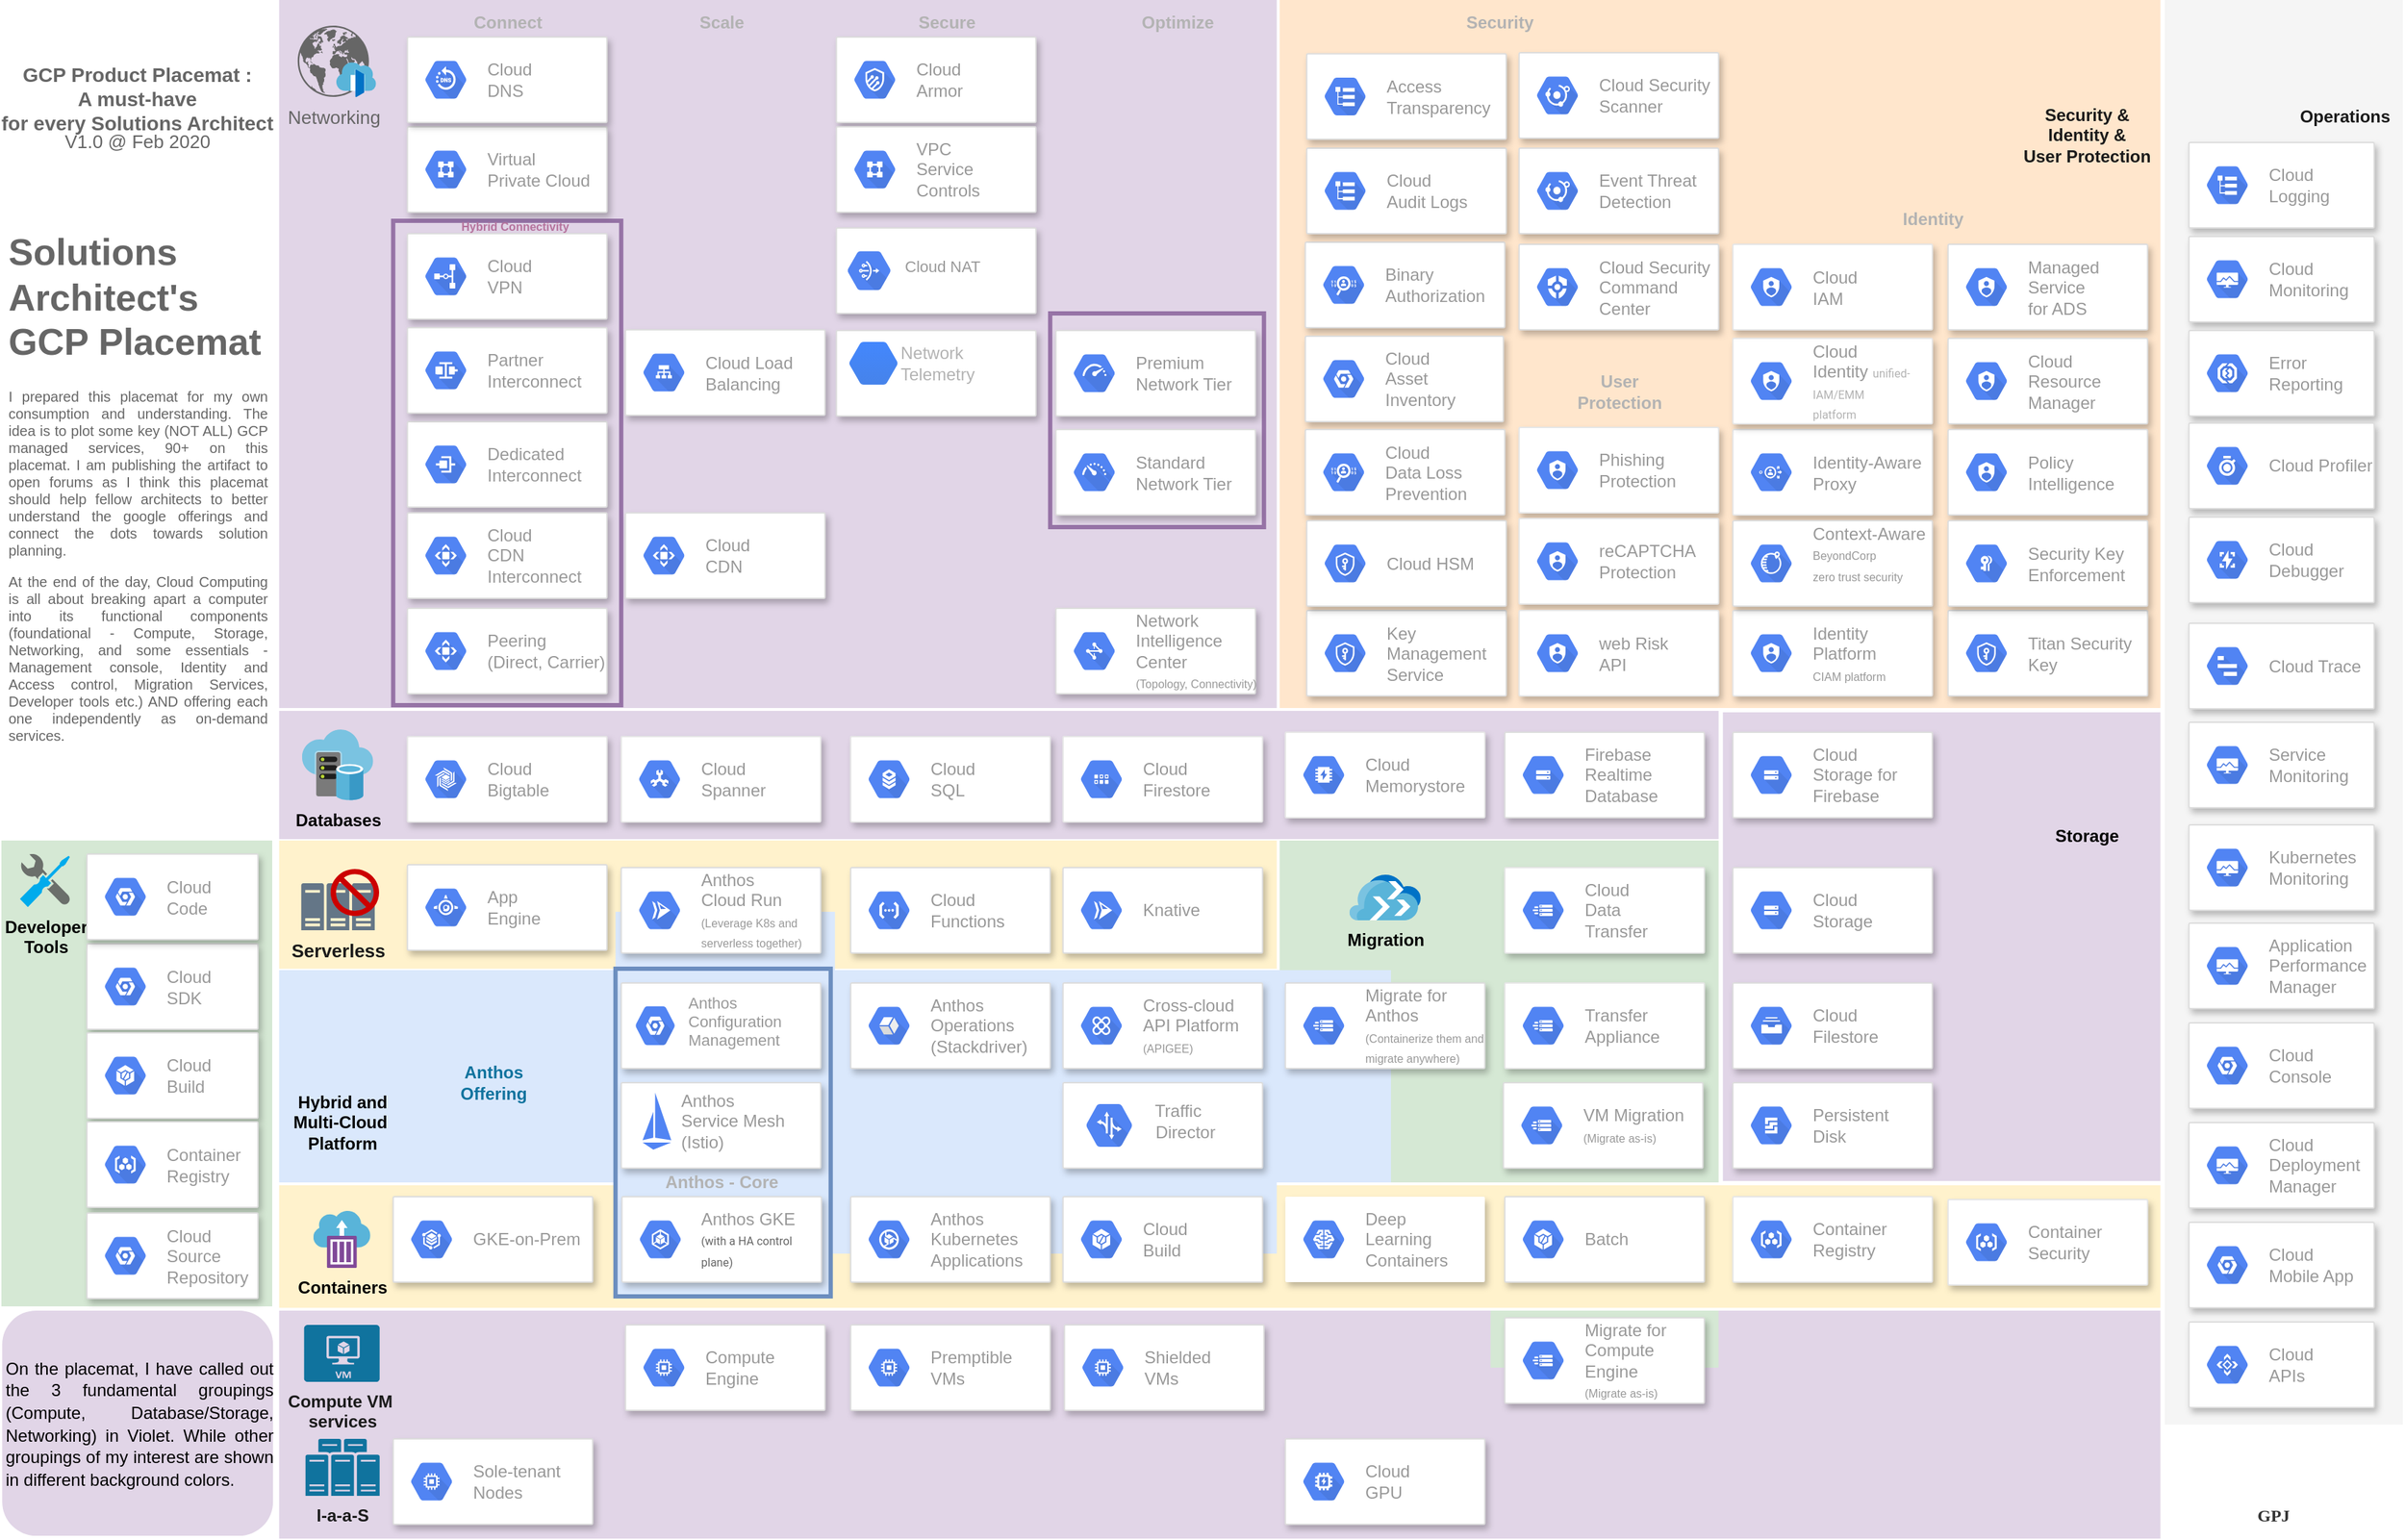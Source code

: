 <mxfile version="12.8.2" type="github" pages="5">
  <diagram id="CqNianSiM6HBF8cFPdZj" name="Solution space">
    <mxGraphModel dx="1396" dy="650" grid="1" gridSize="10" guides="1" tooltips="1" connect="1" arrows="1" fold="1" page="1" pageScale="1" pageWidth="850" pageHeight="1100" math="0" shadow="0">
      <root>
        <mxCell id="0" />
        <mxCell id="1" parent="0" />
        <mxCell id="dIbORrY2uORVd-bT4_tn-182" value="" style="rounded=0;whiteSpace=wrap;html=1;fillColor=#e1d5e7;strokeColor=none;align=left;" parent="1" vertex="1">
          <mxGeometry x="199.87" y="10" width="700" height="497" as="geometry" />
        </mxCell>
        <mxCell id="dIbORrY2uORVd-bT4_tn-220" value="" style="rounded=0;whiteSpace=wrap;html=1;labelBackgroundColor=none;strokeColor=#9673a6;fillColor=#e1d5e7;strokeWidth=3;" parent="1" vertex="1">
          <mxGeometry x="740.87" y="230" width="150" height="150" as="geometry" />
        </mxCell>
        <mxCell id="dIbORrY2uORVd-bT4_tn-219" value="" style="rounded=0;whiteSpace=wrap;html=1;labelBackgroundColor=none;strokeColor=#9673a6;fillColor=#e1d5e7;strokeWidth=3;" parent="1" vertex="1">
          <mxGeometry x="279.87" y="165" width="160" height="340" as="geometry" />
        </mxCell>
        <mxCell id="dIbORrY2uORVd-bT4_tn-158" value="" style="rounded=0;whiteSpace=wrap;html=1;fillColor=#e1d5e7;strokeColor=none;align=left;verticalAlign=top;" parent="1" vertex="1">
          <mxGeometry x="1212.87" y="510" width="307" height="329" as="geometry" />
        </mxCell>
        <mxCell id="dIbORrY2uORVd-bT4_tn-157" value="" style="rounded=0;whiteSpace=wrap;html=1;fillColor=#e1d5e7;strokeColor=none;align=left;verticalAlign=top;" parent="1" vertex="1">
          <mxGeometry x="199.87" y="509" width="1010" height="90" as="geometry" />
        </mxCell>
        <mxCell id="dIbORrY2uORVd-bT4_tn-127" value="" style="rounded=0;whiteSpace=wrap;html=1;fillColor=#d5e8d4;strokeColor=none;align=left;verticalAlign=top;" parent="1" vertex="1">
          <mxGeometry x="901.87" y="600" width="308" height="240" as="geometry" />
        </mxCell>
        <mxCell id="dIbORrY2uORVd-bT4_tn-126" value="" style="rounded=0;whiteSpace=wrap;html=1;fillColor=#dae8fc;strokeColor=none;align=left;" parent="1" vertex="1">
          <mxGeometry x="199.87" y="691" width="780.13" height="149" as="geometry" />
        </mxCell>
        <mxCell id="dIbORrY2uORVd-bT4_tn-124" value="" style="rounded=0;whiteSpace=wrap;html=1;fillColor=#fff2cc;strokeColor=none;align=left;verticalAlign=top;" parent="1" vertex="1">
          <mxGeometry x="199.87" y="600" width="700" height="90" as="geometry" />
        </mxCell>
        <mxCell id="dIbORrY2uORVd-bT4_tn-125" value="" style="rounded=0;whiteSpace=wrap;html=1;fillColor=#dae8fc;strokeColor=none;align=left;" parent="1" vertex="1">
          <mxGeometry x="435.87" y="650" width="154" height="41" as="geometry" />
        </mxCell>
        <mxCell id="dIbORrY2uORVd-bT4_tn-119" value="" style="rounded=0;whiteSpace=wrap;html=1;fillColor=#fff2cc;strokeColor=none;align=left;" parent="1" vertex="1">
          <mxGeometry x="199.87" y="842" width="1320" height="86" as="geometry" />
        </mxCell>
        <mxCell id="dIbORrY2uORVd-bT4_tn-123" value="" style="rounded=0;whiteSpace=wrap;html=1;fillColor=#dae8fc;strokeColor=none;align=left;" parent="1" vertex="1">
          <mxGeometry x="435.87" y="691" width="464" height="199" as="geometry" />
        </mxCell>
        <mxCell id="dIbORrY2uORVd-bT4_tn-118" value="" style="rounded=0;whiteSpace=wrap;html=1;align=left;fillColor=#e1d5e7;strokeColor=none;" parent="1" vertex="1">
          <mxGeometry x="199.87" y="930" width="1320" height="160" as="geometry" />
        </mxCell>
        <mxCell id="dIbORrY2uORVd-bT4_tn-66" value="" style="strokeColor=#dddddd;shadow=1;strokeWidth=1;rounded=1;absoluteArcSize=1;arcSize=2;" parent="1" vertex="1">
          <mxGeometry x="750.87" y="940" width="140" height="60" as="geometry" />
        </mxCell>
        <mxCell id="dIbORrY2uORVd-bT4_tn-67" value="Shielded&amp;nbsp;&lt;br&gt;VMs" style="dashed=0;connectable=0;html=1;fillColor=#5184F3;strokeColor=none;shape=mxgraph.gcp2.hexIcon;prIcon=compute_engine;part=1;labelPosition=right;verticalLabelPosition=middle;align=left;verticalAlign=middle;spacingLeft=5;fontColor=#999999;fontSize=12;" parent="dIbORrY2uORVd-bT4_tn-66" vertex="1">
          <mxGeometry y="0.5" width="44" height="39" relative="1" as="geometry">
            <mxPoint x="5" y="-19.5" as="offset" />
          </mxGeometry>
        </mxCell>
        <mxCell id="dIbORrY2uORVd-bT4_tn-10" value="" style="strokeColor=#dddddd;shadow=1;strokeWidth=1;rounded=1;absoluteArcSize=1;arcSize=2;" parent="1" vertex="1">
          <mxGeometry x="905.87" y="1020" width="140" height="60" as="geometry" />
        </mxCell>
        <mxCell id="dIbORrY2uORVd-bT4_tn-11" value="Cloud &lt;br&gt;GPU" style="dashed=0;connectable=0;html=1;fillColor=#5184F3;strokeColor=none;shape=mxgraph.gcp2.hexIcon;prIcon=gpu;part=1;labelPosition=right;verticalLabelPosition=middle;align=left;verticalAlign=middle;spacingLeft=5;fontColor=#999999;fontSize=12;" parent="dIbORrY2uORVd-bT4_tn-10" vertex="1">
          <mxGeometry y="0.5" width="44" height="39" relative="1" as="geometry">
            <mxPoint x="5" y="-19.5" as="offset" />
          </mxGeometry>
        </mxCell>
        <mxCell id="dIbORrY2uORVd-bT4_tn-12" value="" style="strokeColor=#dddddd;shadow=1;strokeWidth=1;rounded=1;absoluteArcSize=1;arcSize=2;" parent="1" vertex="1">
          <mxGeometry x="289.87" y="617" width="140" height="60" as="geometry" />
        </mxCell>
        <mxCell id="dIbORrY2uORVd-bT4_tn-13" value="App&#xa;Engine" style="dashed=0;connectable=0;html=1;fillColor=#5184F3;strokeColor=none;shape=mxgraph.gcp2.hexIcon;prIcon=app_engine;part=1;labelPosition=right;verticalLabelPosition=middle;align=left;verticalAlign=middle;spacingLeft=5;fontColor=#999999;fontSize=12;" parent="dIbORrY2uORVd-bT4_tn-12" vertex="1">
          <mxGeometry y="0.5" width="44" height="39" relative="1" as="geometry">
            <mxPoint x="5" y="-19.5" as="offset" />
          </mxGeometry>
        </mxCell>
        <mxCell id="dIbORrY2uORVd-bT4_tn-14" value="" style="strokeColor=#dddddd;shadow=1;strokeWidth=1;rounded=1;absoluteArcSize=1;arcSize=2;" parent="1" vertex="1">
          <mxGeometry x="600.87" y="619" width="140" height="60" as="geometry" />
        </mxCell>
        <mxCell id="dIbORrY2uORVd-bT4_tn-15" value="Cloud&#xa;Functions" style="dashed=0;connectable=0;html=1;fillColor=#5184F3;strokeColor=none;shape=mxgraph.gcp2.hexIcon;prIcon=cloud_functions;part=1;labelPosition=right;verticalLabelPosition=middle;align=left;verticalAlign=middle;spacingLeft=5;fontColor=#999999;fontSize=12;" parent="dIbORrY2uORVd-bT4_tn-14" vertex="1">
          <mxGeometry y="0.5" width="44" height="39" relative="1" as="geometry">
            <mxPoint x="5" y="-19.5" as="offset" />
          </mxGeometry>
        </mxCell>
        <mxCell id="dIbORrY2uORVd-bT4_tn-20" value="" style="strokeColor=#dddddd;shadow=1;strokeWidth=1;rounded=1;absoluteArcSize=1;arcSize=2;" parent="1" vertex="1">
          <mxGeometry x="439.87" y="619" width="140" height="60" as="geometry" />
        </mxCell>
        <mxCell id="dIbORrY2uORVd-bT4_tn-21" value="Anthos&lt;br&gt;Cloud Run&lt;br&gt;&lt;font style=&quot;font-size: 8px&quot;&gt;(Leverage K8s and &lt;br&gt;serverless together)&lt;/font&gt;" style="dashed=0;connectable=0;html=1;fillColor=#5184F3;strokeColor=none;shape=mxgraph.gcp2.hexIcon;prIcon=cloud_run;part=1;labelPosition=right;verticalLabelPosition=middle;align=left;verticalAlign=middle;spacingLeft=5;fontColor=#999999;fontSize=12;" parent="dIbORrY2uORVd-bT4_tn-20" vertex="1">
          <mxGeometry y="0.5" width="44" height="39" relative="1" as="geometry">
            <mxPoint x="5" y="-19.5" as="offset" />
          </mxGeometry>
        </mxCell>
        <mxCell id="dIbORrY2uORVd-bT4_tn-22" value="" style="strokeColor=#dddddd;shadow=1;strokeWidth=1;rounded=1;absoluteArcSize=1;arcSize=2;" parent="1" vertex="1">
          <mxGeometry x="279.87" y="850" width="140" height="60" as="geometry" />
        </mxCell>
        <mxCell id="dIbORrY2uORVd-bT4_tn-23" value="GKE-on-Prem" style="dashed=0;connectable=0;html=1;fillColor=#5184F3;strokeColor=none;shape=mxgraph.gcp2.hexIcon;prIcon=gke_on_prem;part=1;labelPosition=right;verticalLabelPosition=middle;align=left;verticalAlign=middle;spacingLeft=5;fontColor=#999999;fontSize=12;" parent="dIbORrY2uORVd-bT4_tn-22" vertex="1">
          <mxGeometry y="0.5" width="44" height="39" relative="1" as="geometry">
            <mxPoint x="5" y="-19.5" as="offset" />
          </mxGeometry>
        </mxCell>
        <mxCell id="dIbORrY2uORVd-bT4_tn-24" value="" style="strokeColor=#dddddd;shadow=1;strokeWidth=1;rounded=1;absoluteArcSize=1;arcSize=2;" parent="1" vertex="1">
          <mxGeometry x="1219.87" y="619" width="140" height="60" as="geometry" />
        </mxCell>
        <mxCell id="dIbORrY2uORVd-bT4_tn-25" value="Cloud&#xa;Storage" style="dashed=0;connectable=0;html=1;fillColor=#5184F3;strokeColor=none;shape=mxgraph.gcp2.hexIcon;prIcon=cloud_storage;part=1;labelPosition=right;verticalLabelPosition=middle;align=left;verticalAlign=middle;spacingLeft=5;fontColor=#999999;fontSize=12;" parent="dIbORrY2uORVd-bT4_tn-24" vertex="1">
          <mxGeometry y="0.5" width="44" height="39" relative="1" as="geometry">
            <mxPoint x="5" y="-19.5" as="offset" />
          </mxGeometry>
        </mxCell>
        <mxCell id="dIbORrY2uORVd-bT4_tn-26" value="" style="strokeColor=#dddddd;shadow=1;strokeWidth=1;rounded=1;absoluteArcSize=1;arcSize=2;" parent="1" vertex="1">
          <mxGeometry x="1219.87" y="770" width="140" height="60" as="geometry" />
        </mxCell>
        <mxCell id="dIbORrY2uORVd-bT4_tn-27" value="Persistent&#xa;Disk" style="dashed=0;connectable=0;html=1;fillColor=#5184F3;strokeColor=none;shape=mxgraph.gcp2.hexIcon;prIcon=persistent_disk;part=1;labelPosition=right;verticalLabelPosition=middle;align=left;verticalAlign=middle;spacingLeft=5;fontColor=#999999;fontSize=12;" parent="dIbORrY2uORVd-bT4_tn-26" vertex="1">
          <mxGeometry y="0.5" width="44" height="39" relative="1" as="geometry">
            <mxPoint x="5" y="-19.5" as="offset" />
          </mxGeometry>
        </mxCell>
        <mxCell id="dIbORrY2uORVd-bT4_tn-28" value="" style="strokeColor=#dddddd;shadow=1;strokeWidth=1;rounded=1;absoluteArcSize=1;arcSize=2;" parent="1" vertex="1">
          <mxGeometry x="1219.87" y="700" width="140" height="60" as="geometry" />
        </mxCell>
        <mxCell id="dIbORrY2uORVd-bT4_tn-29" value="Cloud&#xa;Filestore" style="dashed=0;connectable=0;html=1;fillColor=#5184F3;strokeColor=none;shape=mxgraph.gcp2.hexIcon;prIcon=cloud_filestore;part=1;labelPosition=right;verticalLabelPosition=middle;align=left;verticalAlign=middle;spacingLeft=5;fontColor=#999999;fontSize=12;" parent="dIbORrY2uORVd-bT4_tn-28" vertex="1">
          <mxGeometry y="0.5" width="44" height="39" relative="1" as="geometry">
            <mxPoint x="5" y="-19.5" as="offset" />
          </mxGeometry>
        </mxCell>
        <mxCell id="dIbORrY2uORVd-bT4_tn-30" value="" style="strokeColor=#dddddd;shadow=1;strokeWidth=1;rounded=1;absoluteArcSize=1;arcSize=2;" parent="1" vertex="1">
          <mxGeometry x="289.87" y="99" width="140" height="60" as="geometry" />
        </mxCell>
        <mxCell id="dIbORrY2uORVd-bT4_tn-31" value="Virtual&#xa;Private Cloud" style="dashed=0;connectable=0;html=1;fillColor=#5184F3;strokeColor=none;shape=mxgraph.gcp2.hexIcon;prIcon=virtual_private_cloud;part=1;labelPosition=right;verticalLabelPosition=middle;align=left;verticalAlign=middle;spacingLeft=5;fontColor=#999999;fontSize=12;" parent="dIbORrY2uORVd-bT4_tn-30" vertex="1">
          <mxGeometry y="0.5" width="44" height="39" relative="1" as="geometry">
            <mxPoint x="5" y="-19.5" as="offset" />
          </mxGeometry>
        </mxCell>
        <mxCell id="dIbORrY2uORVd-bT4_tn-32" value="" style="strokeColor=#dddddd;shadow=1;strokeWidth=1;rounded=1;absoluteArcSize=1;arcSize=2;" parent="1" vertex="1">
          <mxGeometry x="289.87" y="306" width="140" height="60" as="geometry" />
        </mxCell>
        <mxCell id="dIbORrY2uORVd-bT4_tn-33" value="Dedicated&#xa;Interconnect" style="dashed=0;connectable=0;html=1;fillColor=#5184F3;strokeColor=none;shape=mxgraph.gcp2.hexIcon;prIcon=dedicated_interconnect;part=1;labelPosition=right;verticalLabelPosition=middle;align=left;verticalAlign=middle;spacingLeft=5;fontColor=#999999;fontSize=12;" parent="dIbORrY2uORVd-bT4_tn-32" vertex="1">
          <mxGeometry y="0.5" width="44" height="39" relative="1" as="geometry">
            <mxPoint x="5" y="-19.5" as="offset" />
          </mxGeometry>
        </mxCell>
        <mxCell id="dIbORrY2uORVd-bT4_tn-34" value="" style="strokeColor=#dddddd;shadow=1;strokeWidth=1;rounded=1;absoluteArcSize=1;arcSize=2;" parent="1" vertex="1">
          <mxGeometry x="442.87" y="241.5" width="140" height="60" as="geometry" />
        </mxCell>
        <mxCell id="dIbORrY2uORVd-bT4_tn-35" value="Cloud Load&#xa;Balancing" style="dashed=0;connectable=0;html=1;fillColor=#5184F3;strokeColor=none;shape=mxgraph.gcp2.hexIcon;prIcon=cloud_load_balancing;part=1;labelPosition=right;verticalLabelPosition=middle;align=left;verticalAlign=middle;spacingLeft=5;fontColor=#999999;fontSize=12;" parent="dIbORrY2uORVd-bT4_tn-34" vertex="1">
          <mxGeometry y="0.5" width="44" height="39" relative="1" as="geometry">
            <mxPoint x="5" y="-19.5" as="offset" />
          </mxGeometry>
        </mxCell>
        <mxCell id="dIbORrY2uORVd-bT4_tn-36" value="" style="strokeColor=#dddddd;shadow=1;strokeWidth=1;rounded=1;absoluteArcSize=1;arcSize=2;" parent="1" vertex="1">
          <mxGeometry x="289.87" y="36" width="140" height="60" as="geometry" />
        </mxCell>
        <mxCell id="dIbORrY2uORVd-bT4_tn-37" value="Cloud &#xa;DNS" style="dashed=0;connectable=0;html=1;fillColor=#5184F3;strokeColor=none;shape=mxgraph.gcp2.hexIcon;prIcon=cloud_dns;part=1;labelPosition=right;verticalLabelPosition=middle;align=left;verticalAlign=middle;spacingLeft=5;fontColor=#999999;fontSize=12;" parent="dIbORrY2uORVd-bT4_tn-36" vertex="1">
          <mxGeometry y="0.5" width="44" height="39" relative="1" as="geometry">
            <mxPoint x="5" y="-19.5" as="offset" />
          </mxGeometry>
        </mxCell>
        <mxCell id="dIbORrY2uORVd-bT4_tn-38" value="" style="strokeColor=#dddddd;shadow=1;strokeWidth=1;rounded=1;absoluteArcSize=1;arcSize=2;" parent="1" vertex="1">
          <mxGeometry x="442.87" y="370" width="140" height="60" as="geometry" />
        </mxCell>
        <mxCell id="dIbORrY2uORVd-bT4_tn-39" value="Cloud &#xa;CDN" style="dashed=0;connectable=0;html=1;fillColor=#5184F3;strokeColor=none;shape=mxgraph.gcp2.hexIcon;prIcon=cloud_cdn;part=1;labelPosition=right;verticalLabelPosition=middle;align=left;verticalAlign=middle;spacingLeft=5;fontColor=#999999;fontSize=12;" parent="dIbORrY2uORVd-bT4_tn-38" vertex="1">
          <mxGeometry y="0.5" width="44" height="39" relative="1" as="geometry">
            <mxPoint x="5" y="-19.5" as="offset" />
          </mxGeometry>
        </mxCell>
        <mxCell id="dIbORrY2uORVd-bT4_tn-40" value="" style="strokeColor=#dddddd;shadow=1;strokeWidth=1;rounded=1;absoluteArcSize=1;arcSize=2;" parent="1" vertex="1">
          <mxGeometry x="744.87" y="437" width="140" height="60" as="geometry" />
        </mxCell>
        <mxCell id="dIbORrY2uORVd-bT4_tn-41" value="Network&lt;br&gt;Intelligence &lt;br&gt;Center&lt;br&gt;&lt;font style=&quot;font-size: 8px&quot;&gt;(Topology, Connectivity)&lt;/font&gt;" style="dashed=0;connectable=0;html=1;fillColor=#5184F3;strokeColor=none;shape=mxgraph.gcp2.hexIcon;prIcon=cloud_network;part=1;labelPosition=right;verticalLabelPosition=middle;align=left;verticalAlign=middle;spacingLeft=5;fontColor=#999999;fontSize=12;" parent="dIbORrY2uORVd-bT4_tn-40" vertex="1">
          <mxGeometry y="0.5" width="44" height="39" relative="1" as="geometry">
            <mxPoint x="5" y="-19.5" as="offset" />
          </mxGeometry>
        </mxCell>
        <mxCell id="dIbORrY2uORVd-bT4_tn-48" value="" style="strokeColor=#dddddd;shadow=1;strokeWidth=1;rounded=1;absoluteArcSize=1;arcSize=2;" parent="1" vertex="1">
          <mxGeometry x="289.87" y="174" width="140" height="60" as="geometry" />
        </mxCell>
        <mxCell id="dIbORrY2uORVd-bT4_tn-49" value="Cloud&#xa;VPN" style="dashed=0;connectable=0;html=1;fillColor=#5184F3;strokeColor=none;shape=mxgraph.gcp2.hexIcon;prIcon=cloud_vpn;part=1;labelPosition=right;verticalLabelPosition=middle;align=left;verticalAlign=middle;spacingLeft=5;fontColor=#999999;fontSize=12;" parent="dIbORrY2uORVd-bT4_tn-48" vertex="1">
          <mxGeometry y="0.5" width="44" height="39" relative="1" as="geometry">
            <mxPoint x="5" y="-19.5" as="offset" />
          </mxGeometry>
        </mxCell>
        <mxCell id="dIbORrY2uORVd-bT4_tn-52" value="" style="strokeColor=#dddddd;shadow=1;strokeWidth=1;rounded=1;absoluteArcSize=1;arcSize=2;" parent="1" vertex="1">
          <mxGeometry x="590.87" y="36" width="140" height="60" as="geometry" />
        </mxCell>
        <mxCell id="dIbORrY2uORVd-bT4_tn-53" value="Cloud&#xa;Armor" style="dashed=0;connectable=0;html=1;fillColor=#5184F3;strokeColor=none;shape=mxgraph.gcp2.hexIcon;prIcon=cloud_armor;part=1;labelPosition=right;verticalLabelPosition=middle;align=left;verticalAlign=middle;spacingLeft=5;fontColor=#999999;fontSize=12;" parent="dIbORrY2uORVd-bT4_tn-52" vertex="1">
          <mxGeometry y="0.5" width="44" height="39" relative="1" as="geometry">
            <mxPoint x="5" y="-19.5" as="offset" />
          </mxGeometry>
        </mxCell>
        <mxCell id="dIbORrY2uORVd-bT4_tn-54" value="" style="strokeColor=#dddddd;shadow=1;strokeWidth=1;rounded=1;absoluteArcSize=1;arcSize=2;" parent="1" vertex="1">
          <mxGeometry x="744.87" y="311.5" width="140" height="60" as="geometry" />
        </mxCell>
        <mxCell id="dIbORrY2uORVd-bT4_tn-55" value="Standard&#xa;Network Tier" style="dashed=0;connectable=0;html=1;fillColor=#5184F3;strokeColor=none;shape=mxgraph.gcp2.hexIcon;prIcon=standard_network_tier;part=1;labelPosition=right;verticalLabelPosition=middle;align=left;verticalAlign=middle;spacingLeft=5;fontColor=#999999;fontSize=12;" parent="dIbORrY2uORVd-bT4_tn-54" vertex="1">
          <mxGeometry y="0.5" width="44" height="39" relative="1" as="geometry">
            <mxPoint x="5" y="-19.5" as="offset" />
          </mxGeometry>
        </mxCell>
        <mxCell id="dIbORrY2uORVd-bT4_tn-56" value="" style="strokeColor=#dddddd;shadow=1;strokeWidth=1;rounded=1;absoluteArcSize=1;arcSize=2;" parent="1" vertex="1">
          <mxGeometry x="744.87" y="242" width="140" height="60" as="geometry" />
        </mxCell>
        <mxCell id="dIbORrY2uORVd-bT4_tn-57" value="Premium&#xa;Network Tier" style="dashed=0;connectable=0;html=1;fillColor=#5184F3;strokeColor=none;shape=mxgraph.gcp2.hexIcon;prIcon=premium_network_tier;part=1;labelPosition=right;verticalLabelPosition=middle;align=left;verticalAlign=middle;spacingLeft=5;fontColor=#999999;fontSize=12;" parent="dIbORrY2uORVd-bT4_tn-56" vertex="1">
          <mxGeometry y="0.5" width="44" height="39" relative="1" as="geometry">
            <mxPoint x="5" y="-19.5" as="offset" />
          </mxGeometry>
        </mxCell>
        <mxCell id="dIbORrY2uORVd-bT4_tn-58" value="" style="strokeColor=#dddddd;shadow=1;strokeWidth=1;rounded=1;absoluteArcSize=1;arcSize=2;" parent="1" vertex="1">
          <mxGeometry x="289.87" y="240" width="140" height="60" as="geometry" />
        </mxCell>
        <mxCell id="dIbORrY2uORVd-bT4_tn-59" value="Partner&#xa;Interconnect" style="dashed=0;connectable=0;html=1;fillColor=#5184F3;strokeColor=none;shape=mxgraph.gcp2.hexIcon;prIcon=partner_interconnect;part=1;labelPosition=right;verticalLabelPosition=middle;align=left;verticalAlign=middle;spacingLeft=5;fontColor=#999999;fontSize=12;" parent="dIbORrY2uORVd-bT4_tn-58" vertex="1">
          <mxGeometry y="0.5" width="44" height="39" relative="1" as="geometry">
            <mxPoint x="5" y="-19.5" as="offset" />
          </mxGeometry>
        </mxCell>
        <mxCell id="dIbORrY2uORVd-bT4_tn-61" value="&lt;font style=&quot;font-size: 12px&quot; color=&quot;#1a1a1a&quot;&gt;Compute VM&amp;nbsp;&lt;br&gt;services&lt;/font&gt;" style="verticalLabelPosition=bottom;html=1;verticalAlign=top;align=center;strokeColor=none;fillColor=#10739E;shape=mxgraph.azure.virtual_machine;fontStyle=1;" parent="1" vertex="1">
          <mxGeometry x="217.37" y="940" width="53" height="40" as="geometry" />
        </mxCell>
        <mxCell id="dIbORrY2uORVd-bT4_tn-62" value="" style="strokeColor=#dddddd;shadow=1;strokeWidth=1;rounded=1;absoluteArcSize=1;arcSize=2;" parent="1" vertex="1">
          <mxGeometry x="600.87" y="940" width="140" height="60" as="geometry" />
        </mxCell>
        <mxCell id="dIbORrY2uORVd-bT4_tn-63" value="Premptible &lt;br&gt;VMs" style="dashed=0;connectable=0;html=1;fillColor=#5184F3;strokeColor=none;shape=mxgraph.gcp2.hexIcon;prIcon=compute_engine;part=1;labelPosition=right;verticalLabelPosition=middle;align=left;verticalAlign=middle;spacingLeft=5;fontColor=#999999;fontSize=12;" parent="dIbORrY2uORVd-bT4_tn-62" vertex="1">
          <mxGeometry y="0.5" width="44" height="39" relative="1" as="geometry">
            <mxPoint x="5" y="-19.5" as="offset" />
          </mxGeometry>
        </mxCell>
        <mxCell id="dIbORrY2uORVd-bT4_tn-68" value="" style="strokeColor=#dddddd;shadow=1;strokeWidth=1;rounded=1;absoluteArcSize=1;arcSize=2;" parent="1" vertex="1">
          <mxGeometry x="279.87" y="1020" width="140" height="60" as="geometry" />
        </mxCell>
        <mxCell id="dIbORrY2uORVd-bT4_tn-69" value="Sole-tenant &lt;br&gt;Nodes" style="dashed=0;connectable=0;html=1;fillColor=#5184F3;strokeColor=none;shape=mxgraph.gcp2.hexIcon;prIcon=compute_engine;part=1;labelPosition=right;verticalLabelPosition=middle;align=left;verticalAlign=middle;spacingLeft=5;fontColor=#999999;fontSize=12;" parent="dIbORrY2uORVd-bT4_tn-68" vertex="1">
          <mxGeometry y="0.5" width="44" height="39" relative="1" as="geometry">
            <mxPoint x="5" y="-19.5" as="offset" />
          </mxGeometry>
        </mxCell>
        <mxCell id="dIbORrY2uORVd-bT4_tn-70" value="&lt;font style=&quot;font-size: 12px&quot; color=&quot;#1a1a1a&quot;&gt;I-a-a-S&lt;/font&gt;" style="pointerEvents=1;shadow=0;dashed=0;html=1;strokeColor=none;labelPosition=center;verticalLabelPosition=bottom;verticalAlign=top;outlineConnect=0;align=center;shape=mxgraph.office.servers.physical_host_farm;fillColor=#10739E;fontStyle=1;fontColor=#ffffff;" parent="1" vertex="1">
          <mxGeometry x="218.37" y="1020" width="52" height="40" as="geometry" />
        </mxCell>
        <mxCell id="dIbORrY2uORVd-bT4_tn-71" value="&lt;font&gt;&lt;font style=&quot;font-size: 12px&quot;&gt;Containers&lt;/font&gt;&lt;br&gt;&lt;/font&gt;" style="aspect=fixed;html=1;points=[];align=center;image;fontSize=12;image=img/lib/mscae/Container_Instances.svg;labelBackgroundColor=none;fontStyle=1" parent="1" vertex="1">
          <mxGeometry x="223.87" y="860" width="40" height="40" as="geometry" />
        </mxCell>
        <mxCell id="dIbORrY2uORVd-bT4_tn-84" value="" style="strokeColor=#dddddd;shadow=1;strokeWidth=1;rounded=1;absoluteArcSize=1;arcSize=2;" parent="1" vertex="1">
          <mxGeometry x="600.87" y="700" width="140" height="60" as="geometry" />
        </mxCell>
        <mxCell id="dIbORrY2uORVd-bT4_tn-85" value="Anthos&lt;br&gt;Operations&lt;br&gt;(Stackdriver)" style="dashed=0;connectable=0;html=1;fillColor=#5184F3;strokeColor=none;shape=mxgraph.gcp2.hexIcon;prIcon=stackdriver;part=1;labelPosition=right;verticalLabelPosition=middle;align=left;verticalAlign=middle;spacingLeft=5;fontColor=#999999;fontSize=12;" parent="dIbORrY2uORVd-bT4_tn-84" vertex="1">
          <mxGeometry y="0.5" width="44" height="39" relative="1" as="geometry">
            <mxPoint x="5" y="-19.5" as="offset" />
          </mxGeometry>
        </mxCell>
        <mxCell id="dIbORrY2uORVd-bT4_tn-88" value="&lt;font style=&quot;font-size: 12px&quot;&gt;Hybrid and &lt;br&gt;Multi-Cloud&amp;nbsp;&lt;br&gt;Platform&lt;/font&gt;" style="shape=image;html=1;verticalAlign=top;verticalLabelPosition=bottom;labelBackgroundColor=none;imageAspect=0;aspect=fixed;image=https://cdn3.iconfinder.com/data/icons/data-sharing-and-cloud-lineal-style/512/hybriduserclouddatabasecomputer-128.png;fontStyle=1" parent="1" vertex="1">
          <mxGeometry x="219.87" y="722" width="48" height="48" as="geometry" />
        </mxCell>
        <mxCell id="dIbORrY2uORVd-bT4_tn-93" value="" style="strokeColor=#dddddd;shadow=1;strokeWidth=1;rounded=1;absoluteArcSize=1;arcSize=2;" parent="1" vertex="1">
          <mxGeometry x="600.87" y="850" width="140" height="60" as="geometry" />
        </mxCell>
        <mxCell id="dIbORrY2uORVd-bT4_tn-94" value="Anthos&lt;br&gt;Kubernetes&lt;br&gt;Applications" style="dashed=0;connectable=0;html=1;fillColor=#5184F3;strokeColor=none;shape=mxgraph.gcp2.hexIcon;prIcon=container_optimized_os;part=1;labelPosition=right;verticalLabelPosition=middle;align=left;verticalAlign=middle;spacingLeft=5;fontColor=#999999;fontSize=12;" parent="dIbORrY2uORVd-bT4_tn-93" vertex="1">
          <mxGeometry y="0.5" width="44" height="39" relative="1" as="geometry">
            <mxPoint x="5" y="-19.5" as="offset" />
          </mxGeometry>
        </mxCell>
        <mxCell id="dIbORrY2uORVd-bT4_tn-97" value="" style="strokeColor=#dddddd;shadow=1;strokeWidth=1;rounded=1;absoluteArcSize=1;arcSize=2;" parent="1" vertex="1">
          <mxGeometry x="749.87" y="619" width="140" height="60" as="geometry" />
        </mxCell>
        <mxCell id="dIbORrY2uORVd-bT4_tn-98" value="Knative" style="dashed=0;connectable=0;html=1;fillColor=#5184F3;strokeColor=none;shape=mxgraph.gcp2.hexIcon;prIcon=cloud_run;part=1;labelPosition=right;verticalLabelPosition=middle;align=left;verticalAlign=middle;spacingLeft=5;fontColor=#999999;fontSize=12;" parent="dIbORrY2uORVd-bT4_tn-97" vertex="1">
          <mxGeometry y="0.5" width="44" height="39" relative="1" as="geometry">
            <mxPoint x="5" y="-19.5" as="offset" />
          </mxGeometry>
        </mxCell>
        <mxCell id="dIbORrY2uORVd-bT4_tn-82" value="" style="strokeColor=#dddddd;shadow=1;strokeWidth=1;rounded=1;absoluteArcSize=1;arcSize=2;" parent="1" vertex="1">
          <mxGeometry x="905.87" y="700" width="140" height="60" as="geometry" />
        </mxCell>
        <mxCell id="dIbORrY2uORVd-bT4_tn-83" value="Migrate for&lt;br&gt;Anthos&amp;nbsp;&lt;br&gt;&lt;font style=&quot;font-size: 8px&quot;&gt;(Containerize them and&lt;br&gt;migrate anywhere)&lt;/font&gt;" style="dashed=0;connectable=0;html=1;fillColor=#5184F3;strokeColor=none;shape=mxgraph.gcp2.hexIcon;prIcon=transfer_appliance;part=1;labelPosition=right;verticalLabelPosition=middle;align=left;verticalAlign=middle;spacingLeft=5;fontColor=#999999;fontSize=12;" parent="dIbORrY2uORVd-bT4_tn-82" vertex="1">
          <mxGeometry y="0.5" width="44" height="39" relative="1" as="geometry">
            <mxPoint x="5" y="-19.5" as="offset" />
          </mxGeometry>
        </mxCell>
        <mxCell id="dIbORrY2uORVd-bT4_tn-101" value="" style="strokeColor=#dddddd;shadow=1;strokeWidth=1;rounded=1;absoluteArcSize=1;arcSize=2;" parent="1" vertex="1">
          <mxGeometry x="749.87" y="850" width="140" height="60" as="geometry" />
        </mxCell>
        <mxCell id="dIbORrY2uORVd-bT4_tn-102" value="Cloud&lt;br&gt;Build" style="dashed=0;connectable=0;html=1;fillColor=#5184F3;strokeColor=none;shape=mxgraph.gcp2.hexIcon;prIcon=container_builder;part=1;labelPosition=right;verticalLabelPosition=middle;align=left;verticalAlign=middle;spacingLeft=5;fontColor=#999999;fontSize=12;" parent="dIbORrY2uORVd-bT4_tn-101" vertex="1">
          <mxGeometry y="0.5" width="44" height="39" relative="1" as="geometry">
            <mxPoint x="5" y="-19.5" as="offset" />
          </mxGeometry>
        </mxCell>
        <mxCell id="dIbORrY2uORVd-bT4_tn-103" value="" style="strokeColor=#dddddd;shadow=1;strokeWidth=1;rounded=1;absoluteArcSize=1;arcSize=2;" parent="1" vertex="1">
          <mxGeometry x="749.87" y="700" width="140" height="60" as="geometry" />
        </mxCell>
        <mxCell id="dIbORrY2uORVd-bT4_tn-104" value="Cross-cloud&lt;br&gt;API Platform&lt;br&gt;&lt;font style=&quot;font-size: 8px&quot;&gt;(APIGEE)&lt;/font&gt;" style="dashed=0;connectable=0;html=1;fillColor=#5184F3;strokeColor=none;shape=mxgraph.gcp2.hexIcon;prIcon=apigee_api_platform;part=1;labelPosition=right;verticalLabelPosition=middle;align=left;verticalAlign=middle;spacingLeft=5;fontColor=#999999;fontSize=12;" parent="dIbORrY2uORVd-bT4_tn-103" vertex="1">
          <mxGeometry y="0.5" width="44" height="39" relative="1" as="geometry">
            <mxPoint x="5" y="-19.5" as="offset" />
          </mxGeometry>
        </mxCell>
        <mxCell id="dIbORrY2uORVd-bT4_tn-8" value="" style="strokeColor=#dddddd;shadow=1;strokeWidth=1;rounded=1;absoluteArcSize=1;arcSize=2;" parent="1" vertex="1">
          <mxGeometry x="442.87" y="940" width="140" height="60" as="geometry" />
        </mxCell>
        <mxCell id="dIbORrY2uORVd-bT4_tn-9" value="Compute&#xa;Engine" style="dashed=0;connectable=0;html=1;fillColor=#5184F3;strokeColor=none;shape=mxgraph.gcp2.hexIcon;prIcon=compute_engine;part=1;labelPosition=right;verticalLabelPosition=middle;align=left;verticalAlign=middle;spacingLeft=5;fontColor=#999999;fontSize=12;" parent="dIbORrY2uORVd-bT4_tn-8" vertex="1">
          <mxGeometry y="0.5" width="44" height="39" relative="1" as="geometry">
            <mxPoint x="5" y="-19.5" as="offset" />
          </mxGeometry>
        </mxCell>
        <mxCell id="dIbORrY2uORVd-bT4_tn-108" value="" style="group" parent="1" vertex="1" connectable="0">
          <mxGeometry x="749.87" y="770" width="140" height="60" as="geometry" />
        </mxCell>
        <mxCell id="dIbORrY2uORVd-bT4_tn-80" value="" style="strokeColor=#dddddd;shadow=1;strokeWidth=1;rounded=1;absoluteArcSize=1;arcSize=2;" parent="dIbORrY2uORVd-bT4_tn-108" vertex="1">
          <mxGeometry width="140" height="60" as="geometry" />
        </mxCell>
        <mxCell id="dIbORrY2uORVd-bT4_tn-79" value="&lt;span style=&quot;font-weight: normal ; font-size: 12px&quot;&gt;&amp;nbsp; &amp;nbsp; &amp;nbsp; &amp;nbsp; &amp;nbsp; &amp;nbsp; &amp;nbsp; &amp;nbsp; &amp;nbsp; &amp;nbsp; &amp;nbsp; &amp;nbsp; &amp;nbsp; &amp;nbsp; &amp;nbsp; Traffic&amp;nbsp;&lt;br&gt;&amp;nbsp; &amp;nbsp; &amp;nbsp; &amp;nbsp; &amp;nbsp; &amp;nbsp; &amp;nbsp; &amp;nbsp; &amp;nbsp; &amp;nbsp; &amp;nbsp; &amp;nbsp; &amp;nbsp; &amp;nbsp; &amp;nbsp; &amp;nbsp; Director&lt;/span&gt;" style="html=1;fillColor=#5184F3;strokeColor=none;verticalAlign=middle;labelPosition=center;verticalLabelPosition=middle;align=center;spacingTop=-6;fontSize=11;fontStyle=1;fontColor=#999999;shape=mxgraph.gcp2.hexIcon;prIcon=traffic_director" parent="dIbORrY2uORVd-bT4_tn-108" vertex="1">
          <mxGeometry x="8" y="7.875" width="49" height="44.25" as="geometry" />
        </mxCell>
        <mxCell id="dIbORrY2uORVd-bT4_tn-120" value="" style="strokeColor=#dddddd;shadow=1;strokeWidth=1;rounded=1;absoluteArcSize=1;arcSize=2;" parent="1" vertex="1">
          <mxGeometry x="1059.87" y="850" width="140" height="60" as="geometry" />
        </mxCell>
        <mxCell id="dIbORrY2uORVd-bT4_tn-121" value="Batch" style="dashed=0;connectable=0;html=1;fillColor=#5184F3;strokeColor=none;shape=mxgraph.gcp2.hexIcon;prIcon=container_builder;part=1;labelPosition=right;verticalLabelPosition=middle;align=left;verticalAlign=middle;spacingLeft=5;fontColor=#999999;fontSize=12;" parent="dIbORrY2uORVd-bT4_tn-120" vertex="1">
          <mxGeometry y="0.5" width="44" height="39" relative="1" as="geometry">
            <mxPoint x="5" y="-19.5" as="offset" />
          </mxGeometry>
        </mxCell>
        <mxCell id="dIbORrY2uORVd-bT4_tn-128" value="Migration" style="aspect=fixed;html=1;points=[];align=center;image;fontSize=12;image=img/lib/mscae/Migration_Projects.svg;labelBackgroundColor=none;fillColor=#FF0000;fontStyle=1" parent="1" vertex="1">
          <mxGeometry x="950.87" y="624" width="50" height="32" as="geometry" />
        </mxCell>
        <mxCell id="dIbORrY2uORVd-bT4_tn-129" value="" style="strokeColor=#dddddd;shadow=1;strokeWidth=1;rounded=1;absoluteArcSize=1;arcSize=2;" parent="1" vertex="1">
          <mxGeometry x="1058.87" y="770" width="140" height="60" as="geometry" />
        </mxCell>
        <mxCell id="dIbORrY2uORVd-bT4_tn-130" value="VM Migration&lt;br&gt;&lt;font style=&quot;font-size: 8px&quot;&gt;(Migrate&amp;nbsp;as-is)&lt;/font&gt;" style="dashed=0;connectable=0;html=1;fillColor=#5184F3;strokeColor=none;shape=mxgraph.gcp2.hexIcon;prIcon=transfer_appliance;part=1;labelPosition=right;verticalLabelPosition=middle;align=left;verticalAlign=middle;spacingLeft=5;fontColor=#999999;fontSize=12;" parent="dIbORrY2uORVd-bT4_tn-129" vertex="1">
          <mxGeometry y="0.5" width="44" height="39" relative="1" as="geometry">
            <mxPoint x="5" y="-19.5" as="offset" />
          </mxGeometry>
        </mxCell>
        <mxCell id="dIbORrY2uORVd-bT4_tn-135" value="" style="shadow=1;strokeWidth=1;rounded=1;absoluteArcSize=1;arcSize=2;labelBackgroundColor=none;strokeColor=none;" parent="1" vertex="1">
          <mxGeometry x="905.87" y="850" width="140" height="60" as="geometry" />
        </mxCell>
        <mxCell id="dIbORrY2uORVd-bT4_tn-136" value="Deep&lt;br&gt;Learning&lt;br&gt;Containers" style="dashed=0;connectable=0;html=1;fillColor=#5184F3;strokeColor=none;shape=mxgraph.gcp2.hexIcon;prIcon=cloud_machine_learning;part=1;labelPosition=right;verticalLabelPosition=middle;align=left;verticalAlign=middle;spacingLeft=5;fontColor=#999999;fontSize=12;" parent="dIbORrY2uORVd-bT4_tn-135" vertex="1">
          <mxGeometry y="0.5" width="44" height="39" relative="1" as="geometry">
            <mxPoint x="5" y="-19.5" as="offset" />
          </mxGeometry>
        </mxCell>
        <mxCell id="dIbORrY2uORVd-bT4_tn-139" value="" style="strokeColor=#dddddd;shadow=1;strokeWidth=1;rounded=1;absoluteArcSize=1;arcSize=2;" parent="1" vertex="1">
          <mxGeometry x="1059.87" y="524" width="140" height="60" as="geometry" />
        </mxCell>
        <mxCell id="dIbORrY2uORVd-bT4_tn-140" value="Firebase &lt;br&gt;Realtime &lt;br&gt;Database" style="dashed=0;connectable=0;html=1;fillColor=#5184F3;strokeColor=none;shape=mxgraph.gcp2.hexIcon;prIcon=cloud_storage;part=1;labelPosition=right;verticalLabelPosition=middle;align=left;verticalAlign=middle;spacingLeft=5;fontColor=#999999;fontSize=12;" parent="dIbORrY2uORVd-bT4_tn-139" vertex="1">
          <mxGeometry y="0.5" width="44" height="39" relative="1" as="geometry">
            <mxPoint x="5" y="-19.5" as="offset" />
          </mxGeometry>
        </mxCell>
        <mxCell id="dIbORrY2uORVd-bT4_tn-141" value="" style="shadow=1;strokeWidth=1;rounded=1;absoluteArcSize=1;arcSize=2;labelBackgroundColor=none;strokeColor=#E6E6E6;" parent="1" vertex="1">
          <mxGeometry x="600.87" y="527" width="140" height="60" as="geometry" />
        </mxCell>
        <mxCell id="dIbORrY2uORVd-bT4_tn-142" value="Cloud&#xa;SQL" style="dashed=0;connectable=0;html=1;fillColor=#5184F3;strokeColor=none;shape=mxgraph.gcp2.hexIcon;prIcon=cloud_sql;part=1;labelPosition=right;verticalLabelPosition=middle;align=left;verticalAlign=middle;spacingLeft=5;fontColor=#999999;fontSize=12;" parent="dIbORrY2uORVd-bT4_tn-141" vertex="1">
          <mxGeometry y="0.5" width="44" height="39" relative="1" as="geometry">
            <mxPoint x="5" y="-19.5" as="offset" />
          </mxGeometry>
        </mxCell>
        <mxCell id="dIbORrY2uORVd-bT4_tn-143" value="" style="shadow=1;strokeWidth=1;rounded=1;absoluteArcSize=1;arcSize=2;labelBackgroundColor=none;strokeColor=#E6E6E6;" parent="1" vertex="1">
          <mxGeometry x="289.87" y="527" width="140" height="60" as="geometry" />
        </mxCell>
        <mxCell id="dIbORrY2uORVd-bT4_tn-144" value="Cloud&#xa;Bigtable" style="dashed=0;connectable=0;html=1;fillColor=#5184F3;strokeColor=none;shape=mxgraph.gcp2.hexIcon;prIcon=cloud_bigtable;part=1;labelPosition=right;verticalLabelPosition=middle;align=left;verticalAlign=middle;spacingLeft=5;fontColor=#999999;fontSize=12;" parent="dIbORrY2uORVd-bT4_tn-143" vertex="1">
          <mxGeometry y="0.5" width="44" height="39" relative="1" as="geometry">
            <mxPoint x="5" y="-19.5" as="offset" />
          </mxGeometry>
        </mxCell>
        <mxCell id="dIbORrY2uORVd-bT4_tn-145" value="" style="shadow=1;strokeWidth=1;rounded=1;absoluteArcSize=1;arcSize=2;labelBackgroundColor=none;strokeColor=#E6E6E6;" parent="1" vertex="1">
          <mxGeometry x="439.87" y="527" width="140" height="60" as="geometry" />
        </mxCell>
        <mxCell id="dIbORrY2uORVd-bT4_tn-146" value="Cloud&#xa;Spanner" style="dashed=0;connectable=0;html=1;fillColor=#5184F3;strokeColor=none;shape=mxgraph.gcp2.hexIcon;prIcon=cloud_spanner;part=1;labelPosition=right;verticalLabelPosition=middle;align=left;verticalAlign=middle;spacingLeft=5;fontColor=#999999;fontSize=12;" parent="dIbORrY2uORVd-bT4_tn-145" vertex="1">
          <mxGeometry y="0.5" width="44" height="39" relative="1" as="geometry">
            <mxPoint x="5" y="-19.5" as="offset" />
          </mxGeometry>
        </mxCell>
        <mxCell id="dIbORrY2uORVd-bT4_tn-151" value="" style="strokeColor=#E6E6E6;shadow=1;strokeWidth=1;rounded=1;absoluteArcSize=1;arcSize=2;labelBackgroundColor=none;fillColor=#FFFFFF;fontColor=#333333;" parent="1" vertex="1">
          <mxGeometry x="905.87" y="524" width="140" height="60" as="geometry" />
        </mxCell>
        <mxCell id="dIbORrY2uORVd-bT4_tn-152" value="Cloud&#xa;Memorystore" style="dashed=0;connectable=0;html=1;fillColor=#5184F3;strokeColor=none;shape=mxgraph.gcp2.hexIcon;prIcon=cloud_memorystore;part=1;labelPosition=right;verticalLabelPosition=middle;align=left;verticalAlign=middle;spacingLeft=5;fontColor=#999999;fontSize=12;" parent="dIbORrY2uORVd-bT4_tn-151" vertex="1">
          <mxGeometry y="0.5" width="44" height="39" relative="1" as="geometry">
            <mxPoint x="5" y="-19.5" as="offset" />
          </mxGeometry>
        </mxCell>
        <mxCell id="dIbORrY2uORVd-bT4_tn-153" value="" style="shadow=1;strokeWidth=1;rounded=1;absoluteArcSize=1;arcSize=2;labelBackgroundColor=none;strokeColor=#E6E6E6;" parent="1" vertex="1">
          <mxGeometry x="749.87" y="527" width="140" height="60" as="geometry" />
        </mxCell>
        <mxCell id="dIbORrY2uORVd-bT4_tn-154" value="Cloud&lt;br&gt;Firestore" style="dashed=0;connectable=0;html=1;fillColor=#5184F3;strokeColor=none;shape=mxgraph.gcp2.hexIcon;prIcon=cloud_datastore;part=1;labelPosition=right;verticalLabelPosition=middle;align=left;verticalAlign=middle;spacingLeft=5;fontColor=#999999;fontSize=12;" parent="dIbORrY2uORVd-bT4_tn-153" vertex="1">
          <mxGeometry y="0.5" width="44" height="39" relative="1" as="geometry">
            <mxPoint x="5" y="-19.5" as="offset" />
          </mxGeometry>
        </mxCell>
        <mxCell id="dIbORrY2uORVd-bT4_tn-155" value="" style="strokeColor=#dddddd;shadow=1;strokeWidth=1;rounded=1;absoluteArcSize=1;arcSize=2;" parent="1" vertex="1">
          <mxGeometry x="1219.87" y="524" width="140" height="60" as="geometry" />
        </mxCell>
        <mxCell id="dIbORrY2uORVd-bT4_tn-156" value="Cloud&lt;br&gt;Storage for&lt;br&gt;Firebase" style="dashed=0;connectable=0;html=1;fillColor=#5184F3;strokeColor=none;shape=mxgraph.gcp2.hexIcon;prIcon=cloud_storage;part=1;labelPosition=right;verticalLabelPosition=middle;align=left;verticalAlign=middle;spacingLeft=5;fontColor=#999999;fontSize=12;" parent="dIbORrY2uORVd-bT4_tn-155" vertex="1">
          <mxGeometry y="0.5" width="44" height="39" relative="1" as="geometry">
            <mxPoint x="5" y="-19.5" as="offset" />
          </mxGeometry>
        </mxCell>
        <mxCell id="dIbORrY2uORVd-bT4_tn-161" value="" style="shadow=1;strokeWidth=1;rounded=1;absoluteArcSize=1;arcSize=2;labelBackgroundColor=none;strokeColor=#E6E6E6;" parent="1" vertex="1">
          <mxGeometry x="1059.87" y="700" width="140" height="60" as="geometry" />
        </mxCell>
        <mxCell id="dIbORrY2uORVd-bT4_tn-162" value="Transfer&#xa;Appliance" style="dashed=0;connectable=0;html=1;fillColor=#5184F3;strokeColor=none;shape=mxgraph.gcp2.hexIcon;prIcon=transfer_appliance;part=1;labelPosition=right;verticalLabelPosition=middle;align=left;verticalAlign=middle;spacingLeft=5;fontColor=#999999;fontSize=12;" parent="dIbORrY2uORVd-bT4_tn-161" vertex="1">
          <mxGeometry y="0.5" width="44" height="39" relative="1" as="geometry">
            <mxPoint x="5" y="-19.5" as="offset" />
          </mxGeometry>
        </mxCell>
        <mxCell id="dIbORrY2uORVd-bT4_tn-163" value="" style="shadow=1;strokeWidth=1;rounded=1;absoluteArcSize=1;arcSize=2;labelBackgroundColor=none;strokeColor=#E6E6E6;" parent="1" vertex="1">
          <mxGeometry x="1059.87" y="619" width="140" height="60" as="geometry" />
        </mxCell>
        <mxCell id="dIbORrY2uORVd-bT4_tn-164" value="Cloud&lt;br&gt;Data&amp;nbsp;&lt;br&gt;Transfer" style="dashed=0;connectable=0;html=1;fillColor=#5184F3;strokeColor=none;shape=mxgraph.gcp2.hexIcon;prIcon=transfer_appliance;part=1;labelPosition=right;verticalLabelPosition=middle;align=left;verticalAlign=middle;spacingLeft=5;fontColor=#999999;fontSize=12;" parent="dIbORrY2uORVd-bT4_tn-163" vertex="1">
          <mxGeometry y="0.5" width="44" height="39" relative="1" as="geometry">
            <mxPoint x="5" y="-19.5" as="offset" />
          </mxGeometry>
        </mxCell>
        <mxCell id="dIbORrY2uORVd-bT4_tn-165" value="" style="rounded=0;whiteSpace=wrap;html=1;fillColor=#d5e8d4;strokeColor=none;align=left;verticalAlign=top;" parent="1" vertex="1">
          <mxGeometry x="1049.87" y="930" width="160" height="40" as="geometry" />
        </mxCell>
        <mxCell id="dIbORrY2uORVd-bT4_tn-74" value="" style="strokeColor=#dddddd;shadow=1;strokeWidth=1;rounded=1;absoluteArcSize=1;arcSize=2;" parent="1" vertex="1">
          <mxGeometry x="1059.87" y="935" width="140" height="60" as="geometry" />
        </mxCell>
        <mxCell id="dIbORrY2uORVd-bT4_tn-75" value="Migrate for&lt;br&gt;Compute &lt;br&gt;Engine&lt;br&gt;&lt;font style=&quot;font-size: 8px&quot;&gt;(Migrate&amp;nbsp;as-is)&lt;/font&gt;" style="dashed=0;connectable=0;html=1;fillColor=#5184F3;strokeColor=none;shape=mxgraph.gcp2.hexIcon;prIcon=transfer_appliance;part=1;labelPosition=right;verticalLabelPosition=middle;align=left;verticalAlign=middle;spacingLeft=5;fontColor=#999999;fontSize=12;" parent="dIbORrY2uORVd-bT4_tn-74" vertex="1">
          <mxGeometry y="0.5" width="44" height="39" relative="1" as="geometry">
            <mxPoint x="5" y="-19.5" as="offset" />
          </mxGeometry>
        </mxCell>
        <mxCell id="dIbORrY2uORVd-bT4_tn-166" value="" style="shadow=1;strokeWidth=1;rounded=1;absoluteArcSize=1;arcSize=2;labelBackgroundColor=none;strokeColor=#E6E6E6;" parent="1" vertex="1">
          <mxGeometry x="1219.87" y="850" width="140" height="60" as="geometry" />
        </mxCell>
        <mxCell id="dIbORrY2uORVd-bT4_tn-167" value="Container&#xa;Registry" style="dashed=0;connectable=0;html=1;fillColor=#5184F3;strokeColor=none;shape=mxgraph.gcp2.hexIcon;prIcon=container_registry;part=1;labelPosition=right;verticalLabelPosition=middle;align=left;verticalAlign=middle;spacingLeft=5;fontColor=#999999;fontSize=12;" parent="dIbORrY2uORVd-bT4_tn-166" vertex="1">
          <mxGeometry y="0.5" width="44" height="39" relative="1" as="geometry">
            <mxPoint x="5" y="-19.5" as="offset" />
          </mxGeometry>
        </mxCell>
        <mxCell id="dIbORrY2uORVd-bT4_tn-168" value="" style="shadow=1;strokeWidth=1;rounded=1;absoluteArcSize=1;arcSize=2;labelBackgroundColor=none;strokeColor=#E6E6E6;" parent="1" vertex="1">
          <mxGeometry x="1370.87" y="852" width="140" height="60" as="geometry" />
        </mxCell>
        <mxCell id="dIbORrY2uORVd-bT4_tn-169" value="Container&lt;br&gt;Security" style="dashed=0;connectable=0;html=1;fillColor=#5184F3;strokeColor=none;shape=mxgraph.gcp2.hexIcon;prIcon=container_registry;part=1;labelPosition=right;verticalLabelPosition=middle;align=left;verticalAlign=middle;spacingLeft=5;fontColor=#999999;fontSize=12;" parent="dIbORrY2uORVd-bT4_tn-168" vertex="1">
          <mxGeometry y="0.5" width="44" height="39" relative="1" as="geometry">
            <mxPoint x="5" y="-19.5" as="offset" />
          </mxGeometry>
        </mxCell>
        <mxCell id="dIbORrY2uORVd-bT4_tn-181" value="" style="group" parent="1" vertex="1" connectable="0">
          <mxGeometry x="590.87" y="170" width="140" height="60" as="geometry" />
        </mxCell>
        <mxCell id="dIbORrY2uORVd-bT4_tn-179" value="" style="strokeColor=#dddddd;shadow=1;strokeWidth=1;rounded=1;absoluteArcSize=1;arcSize=2;" parent="dIbORrY2uORVd-bT4_tn-181" vertex="1">
          <mxGeometry width="140" height="60" as="geometry" />
        </mxCell>
        <mxCell id="dIbORrY2uORVd-bT4_tn-178" value="&lt;span style=&quot;font-weight: normal&quot;&gt;Cloud NAT&lt;/span&gt;" style="html=1;fillColor=#5184F3;strokeColor=none;verticalAlign=middle;labelPosition=right;verticalLabelPosition=middle;align=left;spacingTop=-6;fontSize=11;fontStyle=1;fontColor=#999999;shape=mxgraph.gcp2.hexIcon;prIcon=cloud_nat;labelBackgroundColor=none;" parent="dIbORrY2uORVd-bT4_tn-181" vertex="1">
          <mxGeometry x="1.776e-15" y="10" width="46" height="40" as="geometry" />
        </mxCell>
        <mxCell id="dIbORrY2uORVd-bT4_tn-184" value="Storage" style="shape=image;html=1;verticalAlign=top;verticalLabelPosition=bottom;labelBackgroundColor=none;imageAspect=0;aspect=fixed;image=https://cdn1.iconfinder.com/data/icons/flat-business-icons/128/stack-128.png;strokeColor=#E6E6E6;fillColor=none;fontStyle=1" parent="1" vertex="1">
          <mxGeometry x="1438.94" y="524" width="58.87" height="58.87" as="geometry" />
        </mxCell>
        <mxCell id="dIbORrY2uORVd-bT4_tn-185" value="" style="strokeColor=#dddddd;shadow=1;strokeWidth=1;rounded=1;absoluteArcSize=1;arcSize=2;" parent="1" vertex="1">
          <mxGeometry x="289.87" y="370" width="140" height="60" as="geometry" />
        </mxCell>
        <mxCell id="dIbORrY2uORVd-bT4_tn-186" value="Cloud &lt;br&gt;CDN &lt;br&gt;Interconnect" style="dashed=0;connectable=0;html=1;fillColor=#5184F3;strokeColor=none;shape=mxgraph.gcp2.hexIcon;prIcon=cloud_cdn;part=1;labelPosition=right;verticalLabelPosition=middle;align=left;verticalAlign=middle;spacingLeft=5;fontColor=#999999;fontSize=12;" parent="dIbORrY2uORVd-bT4_tn-185" vertex="1">
          <mxGeometry y="0.5" width="44" height="39" relative="1" as="geometry">
            <mxPoint x="5" y="-19.5" as="offset" />
          </mxGeometry>
        </mxCell>
        <mxCell id="dIbORrY2uORVd-bT4_tn-189" value="" style="strokeColor=#dddddd;shadow=1;strokeWidth=1;rounded=1;absoluteArcSize=1;arcSize=2;" parent="1" vertex="1">
          <mxGeometry x="289.87" y="437" width="140" height="60" as="geometry" />
        </mxCell>
        <mxCell id="dIbORrY2uORVd-bT4_tn-190" value="Peering&lt;br&gt;(Direct, Carrier)" style="dashed=0;connectable=0;html=1;fillColor=#5184F3;strokeColor=none;shape=mxgraph.gcp2.hexIcon;prIcon=cloud_cdn;part=1;labelPosition=right;verticalLabelPosition=middle;align=left;verticalAlign=middle;spacingLeft=5;fontColor=#999999;fontSize=12;" parent="dIbORrY2uORVd-bT4_tn-189" vertex="1">
          <mxGeometry y="0.5" width="44" height="39" relative="1" as="geometry">
            <mxPoint x="5" y="-19.5" as="offset" />
          </mxGeometry>
        </mxCell>
        <mxCell id="dIbORrY2uORVd-bT4_tn-191" value="" style="strokeColor=#dddddd;shadow=1;strokeWidth=1;rounded=1;absoluteArcSize=1;arcSize=2;" parent="1" vertex="1">
          <mxGeometry x="590.87" y="242" width="140" height="60" as="geometry" />
        </mxCell>
        <mxCell id="dIbORrY2uORVd-bT4_tn-208" value="" style="group;labelPosition=right;verticalLabelPosition=middle;align=left;verticalAlign=top;" parent="1" vertex="1" connectable="0">
          <mxGeometry x="599.87" y="250" width="34" height="30" as="geometry" />
        </mxCell>
        <mxCell id="dIbORrY2uORVd-bT4_tn-203" value="&lt;font color=&quot;#b3b3b3&quot;&gt;Network &lt;br&gt;Telemetry&lt;/font&gt;" style="shape=mxgraph.gcp.extras.blue_hexagon;html=1;fillColor=#4387FD;gradientColor=#4683EA;strokeColor=none;verticalLabelPosition=middle;verticalAlign=middle;align=left;labelBackgroundColor=none;labelPosition=right;fontColor=#CCCCCC;" parent="dIbORrY2uORVd-bT4_tn-208" vertex="1">
          <mxGeometry width="34" height="30" as="geometry" />
        </mxCell>
        <mxCell id="dIbORrY2uORVd-bT4_tn-202" value="" style="shape=image;verticalLabelPosition=bottom;labelBackgroundColor=none;verticalAlign=top;aspect=fixed;imageAspect=0;image=https://kstatic.googleusercontent.com/files/c73cf33720f5b25d60037607ed30138d17e2b7925ed6b99231b55105fe394b06103f574efafb96795757793cbf277fc8ce7ce436aedbe0de411e1af59b338142;fontColor=#CCCCCC;" parent="dIbORrY2uORVd-bT4_tn-208" vertex="1">
          <mxGeometry x="4.5" y="10" width="25" height="16.13" as="geometry" />
        </mxCell>
        <mxCell id="dIbORrY2uORVd-bT4_tn-210" value="" style="strokeColor=#dddddd;shadow=1;strokeWidth=1;rounded=1;absoluteArcSize=1;arcSize=2;" parent="1" vertex="1">
          <mxGeometry x="590.87" y="99" width="140" height="60" as="geometry" />
        </mxCell>
        <mxCell id="dIbORrY2uORVd-bT4_tn-211" value="VPC&lt;br&gt;Service &lt;br&gt;Controls" style="dashed=0;connectable=0;html=1;fillColor=#5184F3;strokeColor=none;shape=mxgraph.gcp2.hexIcon;prIcon=virtual_private_cloud;part=1;labelPosition=right;verticalLabelPosition=middle;align=left;verticalAlign=middle;spacingLeft=5;fontColor=#999999;fontSize=12;" parent="dIbORrY2uORVd-bT4_tn-210" vertex="1">
          <mxGeometry y="0.5" width="44" height="39" relative="1" as="geometry">
            <mxPoint x="5" y="-19.5" as="offset" />
          </mxGeometry>
        </mxCell>
        <mxCell id="dIbORrY2uORVd-bT4_tn-214" value="" style="rounded=0;whiteSpace=wrap;html=1;fillColor=#ffe6cc;strokeColor=none;align=left;" parent="1" vertex="1">
          <mxGeometry x="901.87" y="10" width="618" height="497" as="geometry" />
        </mxCell>
        <mxCell id="dIbORrY2uORVd-bT4_tn-217" value="Security &amp;amp;&lt;br&gt;Identity &amp;amp;&lt;br&gt;User Protection" style="shape=image;html=1;verticalAlign=top;verticalLabelPosition=bottom;labelBackgroundColor=none;imageAspect=0;aspect=fixed;image=https://cdn4.iconfinder.com/data/icons/simplicio/128x128/security_keyandlock.png;strokeColor=#E6E6E6;fillColor=none;fontColor=#1A1A1A;fontStyle=1" parent="1" vertex="1">
          <mxGeometry x="1439.87" y="20" width="57" height="57" as="geometry" />
        </mxCell>
        <mxCell id="dIbORrY2uORVd-bT4_tn-221" value="" style="rounded=0;whiteSpace=wrap;html=1;labelBackgroundColor=none;strokeColor=#6c8ebf;fillColor=#dae8fc;strokeWidth=3;" parent="1" vertex="1">
          <mxGeometry x="435.87" y="690" width="151" height="230" as="geometry" />
        </mxCell>
        <mxCell id="dIbORrY2uORVd-bT4_tn-16" value="" style="strokeColor=#dddddd;shadow=1;strokeWidth=1;rounded=1;absoluteArcSize=1;arcSize=2;" parent="1" vertex="1">
          <mxGeometry x="440.37" y="850" width="140" height="60" as="geometry" />
        </mxCell>
        <mxCell id="dIbORrY2uORVd-bT4_tn-17" value="Anthos GKE&lt;br&gt;&lt;font style=&quot;font-size: 8px&quot; color=&quot;#666666&quot;&gt;(&lt;span style=&quot;font-family: &amp;#34;roboto&amp;#34; , &amp;#34;noto sans&amp;#34; , &amp;#34;noto sans jp&amp;#34; , &amp;#34;noto sans kr&amp;#34; , &amp;#34;noto naskh arabic&amp;#34; , &amp;#34;noto sans thai&amp;#34; , &amp;#34;noto sans hebrew&amp;#34; , &amp;#34;noto sans bengali&amp;#34; , sans-serif ; white-space: normal&quot;&gt;&lt;font style=&quot;font-size: 8px&quot;&gt;with a HA control plane)&lt;/font&gt;&lt;/span&gt;&lt;/font&gt;" style="dashed=0;connectable=0;html=1;fillColor=#5184F3;strokeColor=none;shape=mxgraph.gcp2.hexIcon;prIcon=container_engine;part=1;labelPosition=right;verticalLabelPosition=middle;align=left;verticalAlign=middle;spacingLeft=5;fontColor=#999999;fontSize=12;" parent="dIbORrY2uORVd-bT4_tn-16" vertex="1">
          <mxGeometry y="0.5" width="44" height="39" relative="1" as="geometry">
            <mxPoint x="5" y="-19.5" as="offset" />
          </mxGeometry>
        </mxCell>
        <mxCell id="dIbORrY2uORVd-bT4_tn-77" value="" style="strokeColor=#dddddd;shadow=1;strokeWidth=1;rounded=1;absoluteArcSize=1;arcSize=2;" parent="1" vertex="1">
          <mxGeometry x="439.87" y="770" width="140" height="60" as="geometry" />
        </mxCell>
        <mxCell id="dIbORrY2uORVd-bT4_tn-78" value="Anthos &lt;br&gt;Service Mesh&lt;br&gt;(Istio)" style="dashed=0;connectable=0;html=1;fillColor=#5184F3;strokeColor=none;shape=mxgraph.gcp2.istio_logo;part=1;labelPosition=right;verticalLabelPosition=middle;align=left;verticalAlign=middle;spacingLeft=5;fontColor=#999999;fontSize=12;" parent="dIbORrY2uORVd-bT4_tn-77" vertex="1">
          <mxGeometry width="20.15" height="40" relative="1" as="geometry">
            <mxPoint x="15" y="7" as="offset" />
          </mxGeometry>
        </mxCell>
        <mxCell id="dIbORrY2uORVd-bT4_tn-89" value="" style="strokeColor=#dddddd;shadow=1;strokeWidth=1;rounded=1;absoluteArcSize=1;arcSize=2;" parent="1" vertex="1">
          <mxGeometry x="439.87" y="700" width="140" height="60" as="geometry" />
        </mxCell>
        <mxCell id="dIbORrY2uORVd-bT4_tn-223" value="" style="shadow=1;strokeWidth=1;rounded=1;absoluteArcSize=1;arcSize=2;labelBackgroundColor=none;strokeColor=#E6E6E6;" parent="1" vertex="1">
          <mxGeometry x="1219.87" y="181.5" width="140" height="60" as="geometry" />
        </mxCell>
        <mxCell id="dIbORrY2uORVd-bT4_tn-224" value="Cloud&#xa;IAM" style="dashed=0;connectable=0;html=1;fillColor=#5184F3;strokeColor=none;shape=mxgraph.gcp2.hexIcon;prIcon=cloud_iam;part=1;labelPosition=right;verticalLabelPosition=middle;align=left;verticalAlign=middle;spacingLeft=5;fontColor=#999999;fontSize=12;" parent="dIbORrY2uORVd-bT4_tn-223" vertex="1">
          <mxGeometry y="0.5" width="44" height="39" relative="1" as="geometry">
            <mxPoint x="5" y="-19.5" as="offset" />
          </mxGeometry>
        </mxCell>
        <mxCell id="dIbORrY2uORVd-bT4_tn-229" value="" style="shadow=1;strokeWidth=1;rounded=1;absoluteArcSize=1;arcSize=2;labelBackgroundColor=none;strokeColor=#E6E6E6;" parent="1" vertex="1">
          <mxGeometry x="1219.87" y="311.5" width="140" height="60" as="geometry" />
        </mxCell>
        <mxCell id="dIbORrY2uORVd-bT4_tn-230" value="Identity-Aware&lt;br&gt;Proxy&amp;nbsp;" style="dashed=0;connectable=0;html=1;fillColor=#5184F3;strokeColor=none;shape=mxgraph.gcp2.hexIcon;prIcon=identity_aware_proxy;part=1;labelPosition=right;verticalLabelPosition=middle;align=left;verticalAlign=middle;spacingLeft=5;fontColor=#999999;fontSize=12;" parent="dIbORrY2uORVd-bT4_tn-229" vertex="1">
          <mxGeometry y="0.5" width="44" height="39" relative="1" as="geometry">
            <mxPoint x="5" y="-19.5" as="offset" />
          </mxGeometry>
        </mxCell>
        <mxCell id="dIbORrY2uORVd-bT4_tn-231" value="" style="shadow=1;strokeWidth=1;rounded=1;absoluteArcSize=1;arcSize=2;labelBackgroundColor=none;strokeColor=#E6E6E6;" parent="1" vertex="1">
          <mxGeometry x="1219.87" y="247.5" width="140" height="60" as="geometry" />
        </mxCell>
        <mxCell id="dIbORrY2uORVd-bT4_tn-232" value="Cloud&lt;br&gt;Identity&amp;nbsp;&lt;span style=&quot;font-family: &amp;#34;roboto&amp;#34; , &amp;#34;noto sans&amp;#34; , &amp;#34;noto sans jp&amp;#34; , &amp;#34;noto sans kr&amp;#34; , &amp;#34;noto naskh arabic&amp;#34; , &amp;#34;noto sans thai&amp;#34; , &amp;#34;noto sans hebrew&amp;#34; , &amp;#34;noto sans bengali&amp;#34; , sans-serif ; white-space: normal ; background-color: rgb(255 , 255 , 255)&quot;&gt;&lt;font style=&quot;font-size: 8px&quot; color=&quot;#b3b3b3&quot;&gt;unified-IAM/EMM platform&lt;/font&gt;&lt;/span&gt;" style="dashed=0;connectable=0;html=1;fillColor=#5184F3;strokeColor=none;shape=mxgraph.gcp2.hexIcon;prIcon=cloud_iam;part=1;labelPosition=right;verticalLabelPosition=middle;align=left;verticalAlign=middle;spacingLeft=5;fontColor=#999999;fontSize=12;" parent="dIbORrY2uORVd-bT4_tn-231" vertex="1">
          <mxGeometry y="0.5" width="44" height="39" relative="1" as="geometry">
            <mxPoint x="5" y="-19.5" as="offset" />
          </mxGeometry>
        </mxCell>
        <mxCell id="dIbORrY2uORVd-bT4_tn-243" value="" style="shadow=1;strokeWidth=1;rounded=1;absoluteArcSize=1;arcSize=2;labelBackgroundColor=none;strokeColor=#E6E6E6;" parent="1" vertex="1">
          <mxGeometry x="1219.87" y="438.5" width="140" height="60" as="geometry" />
        </mxCell>
        <mxCell id="dIbORrY2uORVd-bT4_tn-244" value="Identity &lt;br&gt;Platform &lt;br&gt;&lt;font style=&quot;font-size: 8px&quot;&gt;CIAM platform&lt;/font&gt;" style="dashed=0;connectable=0;html=1;fillColor=#5184F3;strokeColor=none;shape=mxgraph.gcp2.hexIcon;prIcon=cloud_iam;part=1;labelPosition=right;verticalLabelPosition=middle;align=left;verticalAlign=middle;spacingLeft=5;fontColor=#999999;fontSize=12;" parent="dIbORrY2uORVd-bT4_tn-243" vertex="1">
          <mxGeometry y="0.5" width="44" height="39" relative="1" as="geometry">
            <mxPoint x="5" y="-19.5" as="offset" />
          </mxGeometry>
        </mxCell>
        <mxCell id="dIbORrY2uORVd-bT4_tn-245" value="" style="strokeColor=#dddddd;shadow=1;strokeWidth=1;rounded=1;absoluteArcSize=1;arcSize=2;labelBackgroundColor=none;fillColor=#ffffff;fontColor=#B3B3B3;" parent="1" vertex="1">
          <mxGeometry x="1219.87" y="375.5" width="140" height="60" as="geometry" />
        </mxCell>
        <mxCell id="dIbORrY2uORVd-bT4_tn-246" value="Context-Aware&lt;br&gt;&lt;font style=&quot;font-size: 8px&quot;&gt;BeyondCorp &lt;br&gt;zero trust security&lt;br&gt;&lt;br&gt;&lt;/font&gt;" style="dashed=0;connectable=0;html=1;fillColor=#5184F3;strokeColor=none;shape=mxgraph.gcp2.hexIcon;prIcon=beyondcorp;part=1;labelPosition=right;verticalLabelPosition=middle;align=left;verticalAlign=middle;spacingLeft=5;fontColor=#999999;fontSize=12;" parent="dIbORrY2uORVd-bT4_tn-245" vertex="1">
          <mxGeometry y="0.5" width="44" height="39" relative="1" as="geometry">
            <mxPoint x="5" y="-19.5" as="offset" />
          </mxGeometry>
        </mxCell>
        <mxCell id="dIbORrY2uORVd-bT4_tn-249" value="" style="strokeColor=#dddddd;shadow=1;strokeWidth=1;rounded=1;absoluteArcSize=1;arcSize=2;labelBackgroundColor=none;fillColor=#ffffff;fontColor=#B3B3B3;" parent="1" vertex="1">
          <mxGeometry x="1370.87" y="181.5" width="140" height="60" as="geometry" />
        </mxCell>
        <mxCell id="dIbORrY2uORVd-bT4_tn-250" value="Managed &lt;br&gt;Service&lt;br&gt;for ADS" style="dashed=0;connectable=0;html=1;fillColor=#5184F3;strokeColor=none;shape=mxgraph.gcp2.hexIcon;prIcon=cloud_iam;part=1;labelPosition=right;verticalLabelPosition=middle;align=left;verticalAlign=middle;spacingLeft=5;fontColor=#999999;fontSize=12;" parent="dIbORrY2uORVd-bT4_tn-249" vertex="1">
          <mxGeometry y="0.5" width="44" height="39" relative="1" as="geometry">
            <mxPoint x="5" y="-19.5" as="offset" />
          </mxGeometry>
        </mxCell>
        <mxCell id="dIbORrY2uORVd-bT4_tn-251" value="" style="strokeColor=#dddddd;shadow=1;strokeWidth=1;rounded=1;absoluteArcSize=1;arcSize=2;labelBackgroundColor=none;fillColor=#ffffff;fontColor=#B3B3B3;" parent="1" vertex="1">
          <mxGeometry x="1370.87" y="247.5" width="140" height="60" as="geometry" />
        </mxCell>
        <mxCell id="dIbORrY2uORVd-bT4_tn-252" value="Cloud &lt;br&gt;Resource&lt;br&gt;Manager" style="dashed=0;connectable=0;html=1;fillColor=#5184F3;strokeColor=none;shape=mxgraph.gcp2.hexIcon;prIcon=cloud_iam;part=1;labelPosition=right;verticalLabelPosition=middle;align=left;verticalAlign=middle;spacingLeft=5;fontColor=#999999;fontSize=12;" parent="dIbORrY2uORVd-bT4_tn-251" vertex="1">
          <mxGeometry y="0.5" width="44" height="39" relative="1" as="geometry">
            <mxPoint x="5" y="-19.5" as="offset" />
          </mxGeometry>
        </mxCell>
        <mxCell id="dIbORrY2uORVd-bT4_tn-255" value="" style="strokeColor=#dddddd;shadow=1;strokeWidth=1;rounded=1;absoluteArcSize=1;arcSize=2;labelBackgroundColor=none;fillColor=#ffffff;fontColor=#B3B3B3;" parent="1" vertex="1">
          <mxGeometry x="1370.87" y="311.5" width="140" height="60" as="geometry" />
        </mxCell>
        <mxCell id="dIbORrY2uORVd-bT4_tn-256" value="Policy&lt;br&gt;Intelligence" style="dashed=0;connectable=0;html=1;fillColor=#5184F3;strokeColor=none;shape=mxgraph.gcp2.hexIcon;prIcon=cloud_iam;part=1;labelPosition=right;verticalLabelPosition=middle;align=left;verticalAlign=middle;spacingLeft=5;fontColor=#999999;fontSize=12;" parent="dIbORrY2uORVd-bT4_tn-255" vertex="1">
          <mxGeometry y="0.5" width="44" height="39" relative="1" as="geometry">
            <mxPoint x="5" y="-19.5" as="offset" />
          </mxGeometry>
        </mxCell>
        <mxCell id="dIbORrY2uORVd-bT4_tn-257" value="" style="strokeColor=#dddddd;shadow=1;strokeWidth=1;rounded=1;absoluteArcSize=1;arcSize=2;labelBackgroundColor=none;fillColor=#ffffff;fontColor=#B3B3B3;" parent="1" vertex="1">
          <mxGeometry x="1370.87" y="438.5" width="140" height="60" as="geometry" />
        </mxCell>
        <mxCell id="dIbORrY2uORVd-bT4_tn-258" value="Titan Security&lt;br&gt;Key" style="dashed=0;connectable=0;html=1;fillColor=#5184F3;strokeColor=none;shape=mxgraph.gcp2.hexIcon;prIcon=key_management_service;part=1;labelPosition=right;verticalLabelPosition=middle;align=left;verticalAlign=middle;spacingLeft=5;fontColor=#999999;fontSize=12;" parent="dIbORrY2uORVd-bT4_tn-257" vertex="1">
          <mxGeometry y="0.5" width="44" height="39" relative="1" as="geometry">
            <mxPoint x="5" y="-19.5" as="offset" />
          </mxGeometry>
        </mxCell>
        <mxCell id="dIbORrY2uORVd-bT4_tn-261" value="" style="strokeColor=#dddddd;shadow=1;strokeWidth=1;rounded=1;absoluteArcSize=1;arcSize=2;labelBackgroundColor=none;fillColor=#ffffff;fontColor=#B3B3B3;" parent="1" vertex="1">
          <mxGeometry x="1069.87" y="47" width="140" height="60" as="geometry" />
        </mxCell>
        <mxCell id="dIbORrY2uORVd-bT4_tn-262" value="Cloud Security&#xa;Scanner" style="dashed=0;connectable=0;html=1;fillColor=#5184F3;strokeColor=none;shape=mxgraph.gcp2.hexIcon;prIcon=cloud_security_scanner;part=1;labelPosition=right;verticalLabelPosition=middle;align=left;verticalAlign=middle;spacingLeft=5;fontColor=#999999;fontSize=12;" parent="dIbORrY2uORVd-bT4_tn-261" vertex="1">
          <mxGeometry y="0.5" width="44" height="39" relative="1" as="geometry">
            <mxPoint x="5" y="-19.5" as="offset" />
          </mxGeometry>
        </mxCell>
        <mxCell id="dIbORrY2uORVd-bT4_tn-265" value="" style="strokeColor=#dddddd;shadow=1;strokeWidth=1;rounded=1;absoluteArcSize=1;arcSize=2;labelBackgroundColor=none;fillColor=#ffffff;fontColor=#B3B3B3;" parent="1" vertex="1">
          <mxGeometry x="920.87" y="438.5" width="140" height="60" as="geometry" />
        </mxCell>
        <mxCell id="dIbORrY2uORVd-bT4_tn-266" value="Key &lt;br&gt;Management&lt;br&gt;Service" style="dashed=0;connectable=0;html=1;fillColor=#5184F3;strokeColor=none;shape=mxgraph.gcp2.hexIcon;prIcon=key_management_service;part=1;labelPosition=right;verticalLabelPosition=middle;align=left;verticalAlign=middle;spacingLeft=5;fontColor=#999999;fontSize=12;" parent="dIbORrY2uORVd-bT4_tn-265" vertex="1">
          <mxGeometry y="0.5" width="44" height="39" relative="1" as="geometry">
            <mxPoint x="5" y="-19.5" as="offset" />
          </mxGeometry>
        </mxCell>
        <mxCell id="dIbORrY2uORVd-bT4_tn-271" value="" style="strokeColor=#dddddd;shadow=1;strokeWidth=1;rounded=1;absoluteArcSize=1;arcSize=2;labelBackgroundColor=none;fillColor=#ffffff;fontColor=#B3B3B3;" parent="1" vertex="1">
          <mxGeometry x="1370.87" y="375.5" width="140" height="60" as="geometry" />
        </mxCell>
        <mxCell id="dIbORrY2uORVd-bT4_tn-272" value="Security Key&#xa;Enforcement" style="dashed=0;connectable=0;html=1;fillColor=#5184F3;strokeColor=none;shape=mxgraph.gcp2.hexIcon;prIcon=security_key_enforcement;part=1;labelPosition=right;verticalLabelPosition=middle;align=left;verticalAlign=middle;spacingLeft=5;fontColor=#999999;fontSize=12;" parent="dIbORrY2uORVd-bT4_tn-271" vertex="1">
          <mxGeometry y="0.5" width="44" height="39" relative="1" as="geometry">
            <mxPoint x="5" y="-19.5" as="offset" />
          </mxGeometry>
        </mxCell>
        <mxCell id="dIbORrY2uORVd-bT4_tn-273" value="" style="strokeColor=#dddddd;shadow=1;strokeWidth=1;rounded=1;absoluteArcSize=1;arcSize=2;labelBackgroundColor=none;fillColor=#ffffff;fontColor=#B3B3B3;" parent="1" vertex="1">
          <mxGeometry x="919.87" y="180" width="140" height="60" as="geometry" />
        </mxCell>
        <mxCell id="dIbORrY2uORVd-bT4_tn-274" value="Binary &lt;br&gt;Authorization" style="dashed=0;connectable=0;html=1;fillColor=#5184F3;strokeColor=none;shape=mxgraph.gcp2.hexIcon;prIcon=data_loss_prevention_api;part=1;labelPosition=right;verticalLabelPosition=middle;align=left;verticalAlign=middle;spacingLeft=5;fontColor=#999999;fontSize=12;" parent="dIbORrY2uORVd-bT4_tn-273" vertex="1">
          <mxGeometry y="0.5" width="44" height="39" relative="1" as="geometry">
            <mxPoint x="5" y="-19.5" as="offset" />
          </mxGeometry>
        </mxCell>
        <mxCell id="dIbORrY2uORVd-bT4_tn-275" value="" style="strokeColor=#dddddd;shadow=1;strokeWidth=1;rounded=1;absoluteArcSize=1;arcSize=2;labelBackgroundColor=none;fillColor=#ffffff;fontColor=#B3B3B3;" parent="1" vertex="1">
          <mxGeometry x="919.87" y="246" width="139" height="60" as="geometry" />
        </mxCell>
        <mxCell id="dIbORrY2uORVd-bT4_tn-276" value="Cloud&lt;br&gt;Asset&lt;br&gt;Inventory" style="dashed=0;connectable=0;html=1;fillColor=#5184F3;strokeColor=none;shape=mxgraph.gcp2.hexIcon;prIcon=placeholder;part=1;labelPosition=right;verticalLabelPosition=middle;align=left;verticalAlign=middle;spacingLeft=5;fontColor=#999999;fontSize=12;" parent="dIbORrY2uORVd-bT4_tn-275" vertex="1">
          <mxGeometry y="0.5" width="44" height="39" relative="1" as="geometry">
            <mxPoint x="5" y="-19.5" as="offset" />
          </mxGeometry>
        </mxCell>
        <mxCell id="dIbORrY2uORVd-bT4_tn-277" value="" style="strokeColor=#dddddd;shadow=1;strokeWidth=1;rounded=1;absoluteArcSize=1;arcSize=2;labelBackgroundColor=none;fillColor=#ffffff;fontColor=#B3B3B3;" parent="1" vertex="1">
          <mxGeometry x="920.87" y="114" width="140" height="60" as="geometry" />
        </mxCell>
        <mxCell id="dIbORrY2uORVd-bT4_tn-278" value="Cloud&lt;br&gt;Audit Logs" style="dashed=0;connectable=0;html=1;fillColor=#5184F3;strokeColor=none;shape=mxgraph.gcp2.hexIcon;prIcon=logging;part=1;labelPosition=right;verticalLabelPosition=middle;align=left;verticalAlign=middle;spacingLeft=5;fontColor=#999999;fontSize=12;" parent="dIbORrY2uORVd-bT4_tn-277" vertex="1">
          <mxGeometry y="0.5" width="44" height="39" relative="1" as="geometry">
            <mxPoint x="5" y="-19.5" as="offset" />
          </mxGeometry>
        </mxCell>
        <mxCell id="dIbORrY2uORVd-bT4_tn-279" value="" style="strokeColor=#dddddd;shadow=1;strokeWidth=1;rounded=1;absoluteArcSize=1;arcSize=2;labelBackgroundColor=none;fillColor=#ffffff;fontColor=#B3B3B3;" parent="1" vertex="1">
          <mxGeometry x="919.87" y="311.5" width="140" height="60" as="geometry" />
        </mxCell>
        <mxCell id="dIbORrY2uORVd-bT4_tn-280" value="Cloud&lt;br&gt;Data Loss&lt;br&gt;Prevention" style="dashed=0;connectable=0;html=1;fillColor=#5184F3;strokeColor=none;shape=mxgraph.gcp2.hexIcon;prIcon=data_loss_prevention_api;part=1;labelPosition=right;verticalLabelPosition=middle;align=left;verticalAlign=middle;spacingLeft=5;fontColor=#999999;fontSize=12;" parent="dIbORrY2uORVd-bT4_tn-279" vertex="1">
          <mxGeometry y="0.5" width="44" height="39" relative="1" as="geometry">
            <mxPoint x="5" y="-19.5" as="offset" />
          </mxGeometry>
        </mxCell>
        <mxCell id="dIbORrY2uORVd-bT4_tn-281" value="" style="strokeColor=#dddddd;shadow=1;strokeWidth=1;rounded=1;absoluteArcSize=1;arcSize=2;labelBackgroundColor=none;fillColor=#ffffff;fontColor=#B3B3B3;" parent="1" vertex="1">
          <mxGeometry x="920.87" y="375.5" width="140" height="60" as="geometry" />
        </mxCell>
        <mxCell id="dIbORrY2uORVd-bT4_tn-282" value="Cloud HSM" style="dashed=0;connectable=0;html=1;fillColor=#5184F3;strokeColor=none;shape=mxgraph.gcp2.hexIcon;prIcon=key_management_service;part=1;labelPosition=right;verticalLabelPosition=middle;align=left;verticalAlign=middle;spacingLeft=5;fontColor=#999999;fontSize=12;" parent="dIbORrY2uORVd-bT4_tn-281" vertex="1">
          <mxGeometry y="0.5" width="44" height="39" relative="1" as="geometry">
            <mxPoint x="5" y="-19.5" as="offset" />
          </mxGeometry>
        </mxCell>
        <mxCell id="dIbORrY2uORVd-bT4_tn-288" value="" style="shadow=1;strokeWidth=1;rounded=1;absoluteArcSize=1;arcSize=2;labelBackgroundColor=none;strokeColor=#E6E6E6;" parent="1" vertex="1">
          <mxGeometry x="1069.87" y="310" width="140" height="60" as="geometry" />
        </mxCell>
        <mxCell id="dIbORrY2uORVd-bT4_tn-289" value="Phishing&lt;br&gt;Protection" style="dashed=0;connectable=0;html=1;fillColor=#5184F3;strokeColor=none;shape=mxgraph.gcp2.hexIcon;prIcon=cloud_iam;part=1;labelPosition=right;verticalLabelPosition=middle;align=left;verticalAlign=middle;spacingLeft=5;fontColor=#999999;fontSize=12;" parent="dIbORrY2uORVd-bT4_tn-288" vertex="1">
          <mxGeometry y="0.5" width="44" height="39" relative="1" as="geometry">
            <mxPoint x="5" y="-19.5" as="offset" />
          </mxGeometry>
        </mxCell>
        <mxCell id="dIbORrY2uORVd-bT4_tn-290" value="" style="shadow=1;strokeWidth=1;rounded=1;absoluteArcSize=1;arcSize=2;labelBackgroundColor=none;strokeColor=#E6E6E6;" parent="1" vertex="1">
          <mxGeometry x="1069.87" y="374" width="140" height="60" as="geometry" />
        </mxCell>
        <mxCell id="dIbORrY2uORVd-bT4_tn-291" value="reCAPTCHA&lt;br&gt;Protection" style="dashed=0;connectable=0;html=1;fillColor=#5184F3;strokeColor=none;shape=mxgraph.gcp2.hexIcon;prIcon=cloud_iam;part=1;labelPosition=right;verticalLabelPosition=middle;align=left;verticalAlign=middle;spacingLeft=5;fontColor=#999999;fontSize=12;" parent="dIbORrY2uORVd-bT4_tn-290" vertex="1">
          <mxGeometry y="0.5" width="44" height="39" relative="1" as="geometry">
            <mxPoint x="5" y="-19.5" as="offset" />
          </mxGeometry>
        </mxCell>
        <mxCell id="dIbORrY2uORVd-bT4_tn-292" value="" style="shadow=1;strokeWidth=1;rounded=1;absoluteArcSize=1;arcSize=2;labelBackgroundColor=none;strokeColor=#E6E6E6;" parent="1" vertex="1">
          <mxGeometry x="1069.87" y="438.5" width="140" height="60" as="geometry" />
        </mxCell>
        <mxCell id="dIbORrY2uORVd-bT4_tn-293" value="web Risk&lt;br&gt;API" style="dashed=0;connectable=0;html=1;fillColor=#5184F3;strokeColor=none;shape=mxgraph.gcp2.hexIcon;prIcon=cloud_iam;part=1;labelPosition=right;verticalLabelPosition=middle;align=left;verticalAlign=middle;spacingLeft=5;fontColor=#999999;fontSize=12;" parent="dIbORrY2uORVd-bT4_tn-292" vertex="1">
          <mxGeometry y="0.5" width="44" height="39" relative="1" as="geometry">
            <mxPoint x="5" y="-19.5" as="offset" />
          </mxGeometry>
        </mxCell>
        <mxCell id="dIbORrY2uORVd-bT4_tn-294" value="" style="rounded=0;whiteSpace=wrap;html=1;fillColor=#f5f5f5;strokeColor=none;align=left;fontColor=#333333;" parent="1" vertex="1">
          <mxGeometry x="1522.87" y="10" width="167.13" height="1000" as="geometry" />
        </mxCell>
        <mxCell id="dIbORrY2uORVd-bT4_tn-295" value="&lt;font color=&quot;#1a1a1a&quot;&gt;Operations&lt;/font&gt;" style="shape=image;html=1;verticalAlign=top;verticalLabelPosition=bottom;labelBackgroundColor=none;imageAspect=0;aspect=fixed;image=https://cdn0.iconfinder.com/data/icons/winter-lollipop/128/Clock.png;strokeColor=#E6E6E6;fillColor=#ffffff;fontColor=#B3B3B3;fontStyle=1" parent="1" vertex="1">
          <mxGeometry x="1620" y="20" width="58" height="58" as="geometry" />
        </mxCell>
        <mxCell id="dIbORrY2uORVd-bT4_tn-296" value="" style="strokeColor=#dddddd;shadow=1;strokeWidth=1;rounded=1;absoluteArcSize=1;arcSize=2;labelBackgroundColor=none;fillColor=#ffffff;fontColor=#B3B3B3;" parent="1" vertex="1">
          <mxGeometry x="1539.87" y="110" width="130" height="60" as="geometry" />
        </mxCell>
        <mxCell id="dIbORrY2uORVd-bT4_tn-297" value="Cloud&lt;br&gt;Logging" style="dashed=0;connectable=0;html=1;fillColor=#5184F3;strokeColor=none;shape=mxgraph.gcp2.hexIcon;prIcon=logging;part=1;labelPosition=right;verticalLabelPosition=middle;align=left;verticalAlign=middle;spacingLeft=5;fontColor=#999999;fontSize=12;" parent="dIbORrY2uORVd-bT4_tn-296" vertex="1">
          <mxGeometry y="0.5" width="44" height="39" relative="1" as="geometry">
            <mxPoint x="5" y="-19.5" as="offset" />
          </mxGeometry>
        </mxCell>
        <mxCell id="dIbORrY2uORVd-bT4_tn-298" value="" style="strokeColor=#dddddd;shadow=1;strokeWidth=1;rounded=1;absoluteArcSize=1;arcSize=2;labelBackgroundColor=none;fillColor=#ffffff;fontColor=#B3B3B3;" parent="1" vertex="1">
          <mxGeometry x="1539.87" y="176" width="130" height="60" as="geometry" />
        </mxCell>
        <mxCell id="dIbORrY2uORVd-bT4_tn-299" value="Cloud&lt;br&gt;Monitoring" style="dashed=0;connectable=0;html=1;fillColor=#5184F3;strokeColor=none;shape=mxgraph.gcp2.hexIcon;prIcon=cloud_deployment_manager;part=1;labelPosition=right;verticalLabelPosition=middle;align=left;verticalAlign=middle;spacingLeft=5;fontColor=#999999;fontSize=12;" parent="dIbORrY2uORVd-bT4_tn-298" vertex="1">
          <mxGeometry y="0.5" width="44" height="39" relative="1" as="geometry">
            <mxPoint x="5" y="-19.5" as="offset" />
          </mxGeometry>
        </mxCell>
        <mxCell id="dIbORrY2uORVd-bT4_tn-300" value="" style="strokeColor=#dddddd;shadow=1;strokeWidth=1;rounded=1;absoluteArcSize=1;arcSize=2;labelBackgroundColor=none;fillColor=#ffffff;fontColor=#B3B3B3;" parent="1" vertex="1">
          <mxGeometry x="1539.87" y="242" width="130" height="60" as="geometry" />
        </mxCell>
        <mxCell id="dIbORrY2uORVd-bT4_tn-301" value="Error&#xa;Reporting" style="dashed=0;connectable=0;html=1;fillColor=#5184F3;strokeColor=none;shape=mxgraph.gcp2.hexIcon;prIcon=error_reporting;part=1;labelPosition=right;verticalLabelPosition=middle;align=left;verticalAlign=middle;spacingLeft=5;fontColor=#999999;fontSize=12;" parent="dIbORrY2uORVd-bT4_tn-300" vertex="1">
          <mxGeometry y="0.5" width="44" height="39" relative="1" as="geometry">
            <mxPoint x="5" y="-19.5" as="offset" />
          </mxGeometry>
        </mxCell>
        <mxCell id="dIbORrY2uORVd-bT4_tn-302" value="" style="strokeColor=#dddddd;shadow=1;strokeWidth=1;rounded=1;absoluteArcSize=1;arcSize=2;labelBackgroundColor=none;fillColor=#ffffff;fontColor=#B3B3B3;" parent="1" vertex="1">
          <mxGeometry x="1539.87" y="307" width="130" height="60" as="geometry" />
        </mxCell>
        <mxCell id="dIbORrY2uORVd-bT4_tn-303" value="Cloud Profiler" style="dashed=0;connectable=0;html=1;fillColor=#5184F3;strokeColor=none;shape=mxgraph.gcp2.hexIcon;prIcon=profiler;part=1;labelPosition=right;verticalLabelPosition=middle;align=left;verticalAlign=middle;spacingLeft=5;fontColor=#999999;fontSize=12;" parent="dIbORrY2uORVd-bT4_tn-302" vertex="1">
          <mxGeometry y="0.5" width="44" height="39" relative="1" as="geometry">
            <mxPoint x="5" y="-19.5" as="offset" />
          </mxGeometry>
        </mxCell>
        <mxCell id="dIbORrY2uORVd-bT4_tn-304" value="" style="strokeColor=#dddddd;shadow=1;strokeWidth=1;rounded=1;absoluteArcSize=1;arcSize=2;labelBackgroundColor=none;fillColor=#ffffff;fontColor=#B3B3B3;" parent="1" vertex="1">
          <mxGeometry x="1539.87" y="373" width="130" height="60" as="geometry" />
        </mxCell>
        <mxCell id="dIbORrY2uORVd-bT4_tn-305" value="Cloud &lt;br&gt;Debugger" style="dashed=0;connectable=0;html=1;fillColor=#5184F3;strokeColor=none;shape=mxgraph.gcp2.hexIcon;prIcon=debugger;part=1;labelPosition=right;verticalLabelPosition=middle;align=left;verticalAlign=middle;spacingLeft=5;fontColor=#999999;fontSize=12;" parent="dIbORrY2uORVd-bT4_tn-304" vertex="1">
          <mxGeometry y="0.5" width="44" height="39" relative="1" as="geometry">
            <mxPoint x="5" y="-19.5" as="offset" />
          </mxGeometry>
        </mxCell>
        <mxCell id="dIbORrY2uORVd-bT4_tn-306" value="" style="strokeColor=#dddddd;shadow=1;strokeWidth=1;rounded=1;absoluteArcSize=1;arcSize=2;labelBackgroundColor=none;fillColor=#ffffff;fontColor=#B3B3B3;" parent="1" vertex="1">
          <mxGeometry x="1539.87" y="447.5" width="130" height="60" as="geometry" />
        </mxCell>
        <mxCell id="dIbORrY2uORVd-bT4_tn-307" value="Cloud Trace" style="dashed=0;connectable=0;html=1;fillColor=#5184F3;strokeColor=none;shape=mxgraph.gcp2.hexIcon;prIcon=trace;part=1;labelPosition=right;verticalLabelPosition=middle;align=left;verticalAlign=middle;spacingLeft=5;fontColor=#999999;fontSize=12;" parent="dIbORrY2uORVd-bT4_tn-306" vertex="1">
          <mxGeometry y="0.5" width="44" height="39" relative="1" as="geometry">
            <mxPoint x="5" y="-19.5" as="offset" />
          </mxGeometry>
        </mxCell>
        <mxCell id="dIbORrY2uORVd-bT4_tn-308" value="" style="strokeColor=#dddddd;shadow=1;strokeWidth=1;rounded=1;absoluteArcSize=1;arcSize=2;labelBackgroundColor=none;fillColor=#ffffff;fontColor=#B3B3B3;" parent="1" vertex="1">
          <mxGeometry x="1539.87" y="517" width="130" height="60" as="geometry" />
        </mxCell>
        <mxCell id="dIbORrY2uORVd-bT4_tn-309" value="Service&lt;br&gt;Monitoring" style="dashed=0;connectable=0;html=1;fillColor=#5184F3;strokeColor=none;shape=mxgraph.gcp2.hexIcon;prIcon=cloud_deployment_manager;part=1;labelPosition=right;verticalLabelPosition=middle;align=left;verticalAlign=middle;spacingLeft=5;fontColor=#999999;fontSize=12;" parent="dIbORrY2uORVd-bT4_tn-308" vertex="1">
          <mxGeometry y="0.5" width="44" height="39" relative="1" as="geometry">
            <mxPoint x="5" y="-19.5" as="offset" />
          </mxGeometry>
        </mxCell>
        <mxCell id="dIbORrY2uORVd-bT4_tn-310" value="" style="strokeColor=#dddddd;shadow=1;strokeWidth=1;rounded=1;absoluteArcSize=1;arcSize=2;labelBackgroundColor=none;fillColor=#ffffff;fontColor=#B3B3B3;" parent="1" vertex="1">
          <mxGeometry x="1539.87" y="589" width="130" height="60" as="geometry" />
        </mxCell>
        <mxCell id="dIbORrY2uORVd-bT4_tn-311" value="Kubernetes&lt;br&gt;Monitoring" style="dashed=0;connectable=0;html=1;fillColor=#5184F3;strokeColor=none;shape=mxgraph.gcp2.hexIcon;prIcon=cloud_deployment_manager;part=1;labelPosition=right;verticalLabelPosition=middle;align=left;verticalAlign=middle;spacingLeft=5;fontColor=#999999;fontSize=12;" parent="dIbORrY2uORVd-bT4_tn-310" vertex="1">
          <mxGeometry y="0.5" width="44" height="39" relative="1" as="geometry">
            <mxPoint x="5" y="-19.5" as="offset" />
          </mxGeometry>
        </mxCell>
        <mxCell id="dIbORrY2uORVd-bT4_tn-312" value="" style="strokeColor=#dddddd;shadow=1;strokeWidth=1;rounded=1;absoluteArcSize=1;arcSize=2;labelBackgroundColor=none;fillColor=#ffffff;fontColor=#B3B3B3;" parent="1" vertex="1">
          <mxGeometry x="1539.87" y="658" width="130" height="60" as="geometry" />
        </mxCell>
        <mxCell id="dIbORrY2uORVd-bT4_tn-313" value="Application&amp;nbsp;&lt;br&gt;Performance&lt;br&gt;Manager" style="dashed=0;connectable=0;html=1;fillColor=#5184F3;strokeColor=none;shape=mxgraph.gcp2.hexIcon;prIcon=cloud_deployment_manager;part=1;labelPosition=right;verticalLabelPosition=middle;align=left;verticalAlign=middle;spacingLeft=5;fontColor=#999999;fontSize=12;" parent="dIbORrY2uORVd-bT4_tn-312" vertex="1">
          <mxGeometry y="0.5" width="44" height="39" relative="1" as="geometry">
            <mxPoint x="5" y="-19.5" as="offset" />
          </mxGeometry>
        </mxCell>
        <mxCell id="dIbORrY2uORVd-bT4_tn-314" value="Connect" style="text;html=1;align=center;verticalAlign=middle;resizable=0;points=[];autosize=1;fontColor=#B3B3B3;fontStyle=1" parent="1" vertex="1">
          <mxGeometry x="329.87" y="16" width="60" height="20" as="geometry" />
        </mxCell>
        <mxCell id="dIbORrY2uORVd-bT4_tn-315" value="Scale&lt;span style=&quot;color: rgba(0 , 0 , 0 , 0) ; font-family: monospace ; font-size: 0px&quot;&gt;%3CmxGraphModel%3E%3Croot%3E%3CmxCell%20id%3D%220%22%2F%3E%3CmxCell%20id%3D%221%22%20parent%3D%220%22%2F%3E%3CmxCell%20id%3D%222%22%20value%3D%22Connect%22%20style%3D%22text%3Bhtml%3D1%3Balign%3Dcenter%3BverticalAlign%3Dmiddle%3Bresizable%3D0%3Bpoints%3D%5B%5D%3Bautosize%3D1%3BfontColor%3D%23B3B3B3%3BfontStyle%3D1%22%20vertex%3D%221%22%20parent%3D%221%22%3E%3CmxGeometry%20x%3D%22320%22%20y%3D%2216%22%20width%3D%2260%22%20height%3D%2220%22%20as%3D%22geometry%22%2F%3E%3C%2FmxCell%3E%3C%2Froot%3E%3C%2FmxGraphModel%3E&lt;/span&gt;" style="text;html=1;align=center;verticalAlign=middle;resizable=0;points=[];autosize=1;fontColor=#B3B3B3;fontStyle=1" parent="1" vertex="1">
          <mxGeometry x="485.37" y="16" width="50" height="20" as="geometry" />
        </mxCell>
        <mxCell id="dIbORrY2uORVd-bT4_tn-316" value="Secure&lt;span style=&quot;color: rgba(0 , 0 , 0 , 0) ; font-family: monospace ; font-size: 0px ; font-weight: 400&quot;&gt;%3CmxGraphModel%3E%3Croot%3E%3CmxCell%20id%3D%220%22%2F%3E%3CmxCell%20id%3D%221%22%20parent%3D%220%22%2F%3E%3CmxCell%20id%3D%222%22%20value%3D%22Scale%26lt%3Bspan%20style%3D%26quot%3Bcolor%3A%20rgba(0%20%2C%200%20%2C%200%20%2C%200)%20%3B%20font-family%3A%20monospace%20%3B%20font-size%3A%200px%20%3B%20font-weight%3A%20400%26quot%3B%26gt%3B%253CmxGraphModel%253E%253Croot%253E%253CmxCell%2520id%253D%25220%2522%252F%253E%253CmxCell%2520id%253D%25221%2522%2520parent%253D%25220%2522%252F%253E%253CmxCell%2520id%253D%25222%2522%2520value%253D%2522Connect%2522%2520style%253D%2522text%253Bhtml%253D1%253Balign%253Dcenter%253BverticalAlign%253Dmiddle%253Bresizable%253D0%253Bpoints%253D%255B%255D%253Bautosize%253D1%253BfontColor%253D%2523B3B3B3%253BfontStyle%253D1%2522%2520vertex%253D%25221%2522%2520parent%253D%25221%2522%253E%253CmxGeometry%2520x%253D%2522320%2522%2520y%253D%252216%2522%2520width%253D%252260%2522%2520height%253D%252220%2522%2520as%253D%2522geometry%2522%252F%253E%253C%252FmxCell%253E%253C%252Froot%253E%253C%252FmxGraphModel%253E%26lt%3B%2Fspan%26gt%3B%22%20style%3D%22text%3Bhtml%3D1%3Balign%3Dcenter%3BverticalAlign%3Dmiddle%3Bresizable%3D0%3Bpoints%3D%5B%5D%3Bautosize%3D1%3BfontColor%3D%23B3B3B3%3BfontStyle%3D1%22%20vertex%3D%221%22%20parent%3D%221%22%3E%3CmxGeometry%20x%3D%22475.5%22%20y%3D%2216%22%20width%3D%2250%22%20height%3D%2220%22%20as%3D%22geometry%22%2F%3E%3C%2FmxCell%3E%3C%2Froot%3E%3C%2FmxGraphModel%3E&lt;/span&gt;" style="text;html=1;align=center;verticalAlign=middle;resizable=0;points=[];autosize=1;fontColor=#B3B3B3;fontStyle=1" parent="1" vertex="1">
          <mxGeometry x="637.87" y="16" width="60" height="20" as="geometry" />
        </mxCell>
        <mxCell id="dIbORrY2uORVd-bT4_tn-317" value="Optimize" style="text;html=1;align=center;verticalAlign=middle;resizable=0;points=[];autosize=1;fontColor=#B3B3B3;fontStyle=1" parent="1" vertex="1">
          <mxGeometry x="794.87" y="16" width="70" height="20" as="geometry" />
        </mxCell>
        <mxCell id="dIbORrY2uORVd-bT4_tn-318" value="Anthos - Core" style="text;html=1;align=center;verticalAlign=middle;resizable=0;points=[];autosize=1;fontColor=#B3B3B3;fontStyle=1" parent="1" vertex="1">
          <mxGeometry x="465.37" y="830" width="90" height="20" as="geometry" />
        </mxCell>
        <mxCell id="dIbORrY2uORVd-bT4_tn-319" value="" style="strokeColor=#dddddd;shadow=1;strokeWidth=1;rounded=1;absoluteArcSize=1;arcSize=2;labelBackgroundColor=none;fillColor=#ffffff;fontColor=#B3B3B3;" parent="1" vertex="1">
          <mxGeometry x="1539.87" y="728" width="130" height="60" as="geometry" />
        </mxCell>
        <mxCell id="dIbORrY2uORVd-bT4_tn-320" value="Cloud&#xa;Console" style="dashed=0;connectable=0;html=1;fillColor=#5184F3;strokeColor=none;shape=mxgraph.gcp2.hexIcon;prIcon=placeholder;part=1;labelPosition=right;verticalLabelPosition=middle;align=left;verticalAlign=middle;spacingLeft=5;fontColor=#999999;fontSize=12;" parent="dIbORrY2uORVd-bT4_tn-319" vertex="1">
          <mxGeometry y="0.5" width="44" height="39" relative="1" as="geometry">
            <mxPoint x="5" y="-19.5" as="offset" />
          </mxGeometry>
        </mxCell>
        <mxCell id="dIbORrY2uORVd-bT4_tn-321" value="" style="strokeColor=#dddddd;shadow=1;strokeWidth=1;rounded=1;absoluteArcSize=1;arcSize=2;labelBackgroundColor=none;fillColor=#ffffff;fontColor=#B3B3B3;" parent="1" vertex="1">
          <mxGeometry x="1539.87" y="798" width="130" height="60" as="geometry" />
        </mxCell>
        <mxCell id="dIbORrY2uORVd-bT4_tn-322" value="Cloud&lt;br&gt;Deployment&lt;br&gt;Manager" style="dashed=0;connectable=0;html=1;fillColor=#5184F3;strokeColor=none;shape=mxgraph.gcp2.hexIcon;prIcon=cloud_deployment_manager;part=1;labelPosition=right;verticalLabelPosition=middle;align=left;verticalAlign=middle;spacingLeft=5;fontColor=#999999;fontSize=12;" parent="dIbORrY2uORVd-bT4_tn-321" vertex="1">
          <mxGeometry y="0.5" width="44" height="39" relative="1" as="geometry">
            <mxPoint x="5" y="-19.5" as="offset" />
          </mxGeometry>
        </mxCell>
        <mxCell id="dIbORrY2uORVd-bT4_tn-323" value="" style="strokeColor=#dddddd;shadow=1;strokeWidth=1;rounded=1;absoluteArcSize=1;arcSize=2;labelBackgroundColor=none;fillColor=#ffffff;fontColor=#B3B3B3;" parent="1" vertex="1">
          <mxGeometry x="1539.87" y="868" width="130" height="60" as="geometry" />
        </mxCell>
        <mxCell id="dIbORrY2uORVd-bT4_tn-324" value="Cloud&#xa;Mobile App" style="dashed=0;connectable=0;html=1;fillColor=#5184F3;strokeColor=none;shape=mxgraph.gcp2.hexIcon;prIcon=placeholder;part=1;labelPosition=right;verticalLabelPosition=middle;align=left;verticalAlign=middle;spacingLeft=5;fontColor=#999999;fontSize=12;" parent="dIbORrY2uORVd-bT4_tn-323" vertex="1">
          <mxGeometry y="0.5" width="44" height="39" relative="1" as="geometry">
            <mxPoint x="5" y="-19.5" as="offset" />
          </mxGeometry>
        </mxCell>
        <mxCell id="dIbORrY2uORVd-bT4_tn-325" value="" style="strokeColor=#dddddd;shadow=1;strokeWidth=1;rounded=1;absoluteArcSize=1;arcSize=2;labelBackgroundColor=none;fillColor=#ffffff;fontColor=#B3B3B3;" parent="1" vertex="1">
          <mxGeometry x="1539.87" y="938" width="130" height="60" as="geometry" />
        </mxCell>
        <mxCell id="dIbORrY2uORVd-bT4_tn-326" value="Cloud&#xa;APIs" style="dashed=0;connectable=0;html=1;fillColor=#5184F3;strokeColor=none;shape=mxgraph.gcp2.hexIcon;prIcon=cloud_apis;part=1;labelPosition=right;verticalLabelPosition=middle;align=left;verticalAlign=middle;spacingLeft=5;fontColor=#999999;fontSize=12;" parent="dIbORrY2uORVd-bT4_tn-325" vertex="1">
          <mxGeometry y="0.5" width="44" height="39" relative="1" as="geometry">
            <mxPoint x="5" y="-19.5" as="offset" />
          </mxGeometry>
        </mxCell>
        <mxCell id="dIbORrY2uORVd-bT4_tn-332" value="" style="group" parent="1" vertex="1" connectable="0">
          <mxGeometry x="1584.37" y="1020" width="65.5" height="60" as="geometry" />
        </mxCell>
        <mxCell id="dIbORrY2uORVd-bT4_tn-333" value="" style="group" parent="dIbORrY2uORVd-bT4_tn-332" vertex="1" connectable="0">
          <mxGeometry width="65.5" height="60" as="geometry" />
        </mxCell>
        <mxCell id="dIbORrY2uORVd-bT4_tn-334" value="&lt;font face=&quot;Comic Sans MS&quot;&gt;&lt;b&gt;GPJ&lt;/b&gt;&lt;/font&gt;" style="text;html=1;resizable=0;points=[];autosize=1;align=left;verticalAlign=top;spacingTop=-4;fontColor=#333333;" parent="dIbORrY2uORVd-bT4_tn-333" vertex="1">
          <mxGeometry x="1.598" y="44.211" width="40" height="10" as="geometry" />
        </mxCell>
        <mxCell id="dIbORrY2uORVd-bT4_tn-335" value="" style="shape=image;html=1;verticalAlign=top;verticalLabelPosition=bottom;labelBackgroundColor=#ffffff;imageAspect=0;aspect=fixed;image=https://cdn4.iconfinder.com/data/icons/SUPERVISTA/graphics/png/128/drawing_pen.png;rounded=0;glass=0;comic=1;strokeColor=#97D077;strokeWidth=1;fillColor=#B9E0A5;gradientColor=none;fontColor=#333333;" parent="dIbORrY2uORVd-bT4_tn-333" vertex="1">
          <mxGeometry width="50" height="50" as="geometry" />
        </mxCell>
        <mxCell id="dIbORrY2uORVd-bT4_tn-336" value="Hybrid Connectivity" style="text;html=1;align=center;verticalAlign=middle;resizable=0;points=[];autosize=1;fontColor=#B5739D;fontStyle=1;fontSize=8;" parent="1" vertex="1">
          <mxGeometry x="319.87" y="159" width="90" height="20" as="geometry" />
        </mxCell>
        <mxCell id="dIbORrY2uORVd-bT4_tn-338" value="GCP Product Placemat :&#xa;A must-have &#xa;for every Solutions Architect" style="shape=image;verticalLabelPosition=bottom;labelBackgroundColor=none;verticalAlign=top;aspect=fixed;imageAspect=0;image=https://www.gstatic.com/devrel-devsite/prod/vbf4f3f66222b8c8c17b31375459c4f918489da36926d67ecaab655b9dc1cf00f/cloud/images/cloud-logo.svg;fontStyle=1;fontColor=#666666;fontFamily=Helvetica;fontSize=14;" parent="1" vertex="1">
          <mxGeometry x="9.99" y="20" width="180.87" height="27.73" as="geometry" />
        </mxCell>
        <mxCell id="dIbORrY2uORVd-bT4_tn-339" value="V1.0 @ Feb 2020" style="text;html=1;align=center;verticalAlign=middle;resizable=0;points=[];autosize=1;fontSize=13;fontFamily=Helvetica;fontColor=#666666;" parent="1" vertex="1">
          <mxGeometry x="40.43" y="99" width="120" height="20" as="geometry" />
        </mxCell>
        <mxCell id="dIbORrY2uORVd-bT4_tn-342" value="&lt;h1 style=&quot;text-align: justify&quot;&gt;Solutions Architect&#39;s GCP Placemat&lt;/h1&gt;&lt;p style=&quot;text-align: justify ; font-size: 10px&quot;&gt;&lt;font style=&quot;font-size: 10px&quot;&gt;I prepared this placemat for my own consumption and understanding. The idea is to plot some key (NOT ALL) GCP managed services, 90+ on this placemat. I am publishing the artifact to open forums as I think this placemat should help fellow architects to better understand the google offerings and connect the dots towards solution planning.&lt;/font&gt;&lt;/p&gt;&lt;p style=&quot;text-align: justify ; font-size: 10px&quot;&gt;&lt;font style=&quot;font-size: 10px&quot;&gt;At the end of the day, Cloud Computing is all about breaking apart a computer into its functional components (foundational - Compute, Storage, Networking, and some essentials - Management console, Identity and Access control, Migration Services, Developer tools etc.) AND offering each one independently as on-demand services.&amp;nbsp;&lt;/font&gt;&lt;/p&gt;&lt;p style=&quot;text-align: justify ; font-size: 12px&quot;&gt;&lt;br&gt;&lt;/p&gt;" style="text;html=1;strokeColor=none;fillColor=none;spacing=5;spacingTop=-20;whiteSpace=wrap;overflow=hidden;rounded=0;labelBackgroundColor=none;fontFamily=Helvetica;fontSize=13;fontColor=#666666;" parent="1" vertex="1">
          <mxGeometry x="5" y="165" width="190" height="415" as="geometry" />
        </mxCell>
        <mxCell id="dIbORrY2uORVd-bT4_tn-343" value="&lt;div style=&quot;text-align: justify&quot;&gt;&lt;span&gt;&lt;font style=&quot;font-size: 12px&quot;&gt;On the placemat, I have called out the 3 fundamental groupings (Compute, Database/Storage, Networking) in Violet. While other groupings of my interest are shown in different background colors.&lt;/font&gt;&lt;/span&gt;&lt;/div&gt;" style="text;html=1;strokeColor=none;fillColor=#e1d5e7;align=left;verticalAlign=middle;whiteSpace=wrap;rounded=1;labelBackgroundColor=none;fontFamily=Helvetica;fontSize=13;" parent="1" vertex="1">
          <mxGeometry x="5.57" y="930" width="190" height="158" as="geometry" />
        </mxCell>
        <mxCell id="-K9v_UVDHYQrR0vTwDpy-1" value="" style="rounded=0;whiteSpace=wrap;html=1;fillColor=#d5e8d4;strokeColor=none;" parent="1" vertex="1">
          <mxGeometry x="5" y="600" width="190" height="327" as="geometry" />
        </mxCell>
        <mxCell id="-K9v_UVDHYQrR0vTwDpy-6" value="&lt;b&gt;&lt;font style=&quot;font-size: 12px&quot;&gt;Developer &lt;br&gt;Tools&lt;/font&gt;&lt;/b&gt;" style="aspect=fixed;html=1;points=[];align=center;image;fontSize=12;image=img/lib/mscae/Developer_Tools.svg;labelBackgroundColor=none;" parent="1" vertex="1">
          <mxGeometry x="18" y="609.5" width="35" height="37.23" as="geometry" />
        </mxCell>
        <mxCell id="ubpg9pFhmFotUZFLOj2c-1" value="" style="strokeColor=#dddddd;shadow=1;strokeWidth=1;rounded=1;absoluteArcSize=1;arcSize=2;labelBackgroundColor=none;" parent="1" vertex="1">
          <mxGeometry x="65" y="672.5" width="120" height="60" as="geometry" />
        </mxCell>
        <mxCell id="ubpg9pFhmFotUZFLOj2c-2" value="Cloud&#xa;SDK" style="dashed=0;connectable=0;html=1;fillColor=#5184F3;strokeColor=none;shape=mxgraph.gcp2.hexIcon;prIcon=placeholder;part=1;labelPosition=right;verticalLabelPosition=middle;align=left;verticalAlign=middle;spacingLeft=5;fontColor=#999999;fontSize=12;" parent="ubpg9pFhmFotUZFLOj2c-1" vertex="1">
          <mxGeometry y="0.5" width="44" height="39" relative="1" as="geometry">
            <mxPoint x="5" y="-19.5" as="offset" />
          </mxGeometry>
        </mxCell>
        <mxCell id="ubpg9pFhmFotUZFLOj2c-3" value="" style="strokeColor=#dddddd;shadow=1;strokeWidth=1;rounded=1;absoluteArcSize=1;arcSize=2;labelBackgroundColor=none;" parent="1" vertex="1">
          <mxGeometry x="65" y="735" width="120" height="60" as="geometry" />
        </mxCell>
        <mxCell id="ubpg9pFhmFotUZFLOj2c-4" value="Cloud&#xa;Build" style="dashed=0;connectable=0;html=1;fillColor=#5184F3;strokeColor=none;shape=mxgraph.gcp2.hexIcon;prIcon=container_builder;part=1;labelPosition=right;verticalLabelPosition=middle;align=left;verticalAlign=middle;spacingLeft=5;fontColor=#999999;fontSize=12;" parent="ubpg9pFhmFotUZFLOj2c-3" vertex="1">
          <mxGeometry y="0.5" width="44" height="39" relative="1" as="geometry">
            <mxPoint x="5" y="-19.5" as="offset" />
          </mxGeometry>
        </mxCell>
        <mxCell id="ubpg9pFhmFotUZFLOj2c-5" value="" style="strokeColor=#dddddd;shadow=1;strokeWidth=1;rounded=1;absoluteArcSize=1;arcSize=2;labelBackgroundColor=none;" parent="1" vertex="1">
          <mxGeometry x="65" y="797.5" width="120" height="60" as="geometry" />
        </mxCell>
        <mxCell id="ubpg9pFhmFotUZFLOj2c-6" value="Container&#xa;Registry" style="dashed=0;connectable=0;html=1;fillColor=#5184F3;strokeColor=none;shape=mxgraph.gcp2.hexIcon;prIcon=container_registry;part=1;labelPosition=right;verticalLabelPosition=middle;align=left;verticalAlign=middle;spacingLeft=5;fontColor=#999999;fontSize=12;" parent="ubpg9pFhmFotUZFLOj2c-5" vertex="1">
          <mxGeometry y="0.5" width="44" height="39" relative="1" as="geometry">
            <mxPoint x="5" y="-19.5" as="offset" />
          </mxGeometry>
        </mxCell>
        <mxCell id="ubpg9pFhmFotUZFLOj2c-11" value="" style="strokeColor=#dddddd;shadow=1;strokeWidth=1;rounded=1;absoluteArcSize=1;arcSize=2;labelBackgroundColor=none;" parent="1" vertex="1">
          <mxGeometry x="65" y="861.5" width="120" height="60" as="geometry" />
        </mxCell>
        <mxCell id="ubpg9pFhmFotUZFLOj2c-12" value="Cloud &lt;br&gt;Source&lt;br&gt;Repository" style="dashed=0;connectable=0;html=1;fillColor=#5184F3;strokeColor=none;shape=mxgraph.gcp2.hexIcon;prIcon=placeholder;part=1;labelPosition=right;verticalLabelPosition=middle;align=left;verticalAlign=middle;spacingLeft=5;fontColor=#999999;fontSize=12;" parent="ubpg9pFhmFotUZFLOj2c-11" vertex="1">
          <mxGeometry y="0.5" width="44" height="39" relative="1" as="geometry">
            <mxPoint x="5" y="-19.5" as="offset" />
          </mxGeometry>
        </mxCell>
        <mxCell id="ubpg9pFhmFotUZFLOj2c-13" value="" style="strokeColor=#dddddd;shadow=1;strokeWidth=1;rounded=1;absoluteArcSize=1;arcSize=2;labelBackgroundColor=none;" parent="1" vertex="1">
          <mxGeometry x="65" y="609.5" width="120" height="60" as="geometry" />
        </mxCell>
        <mxCell id="ubpg9pFhmFotUZFLOj2c-14" value="Cloud&amp;nbsp;&lt;br&gt;Code" style="dashed=0;connectable=0;html=1;fillColor=#5184F3;strokeColor=none;shape=mxgraph.gcp2.hexIcon;prIcon=placeholder;part=1;labelPosition=right;verticalLabelPosition=middle;align=left;verticalAlign=middle;spacingLeft=5;fontColor=#999999;fontSize=12;" parent="ubpg9pFhmFotUZFLOj2c-13" vertex="1">
          <mxGeometry y="0.5" width="44" height="39" relative="1" as="geometry">
            <mxPoint x="5" y="-19.5" as="offset" />
          </mxGeometry>
        </mxCell>
        <mxCell id="1FI83GHoZsKtITBxkG_k-1" value="Security" style="text;html=1;align=center;verticalAlign=middle;resizable=0;points=[];autosize=1;fontColor=#B3B3B3;fontStyle=1" parent="1" vertex="1">
          <mxGeometry x="1025.87" y="16" width="60" height="20" as="geometry" />
        </mxCell>
        <mxCell id="1FI83GHoZsKtITBxkG_k-2" value="User&lt;br&gt;Protection" style="text;html=1;align=center;verticalAlign=middle;resizable=0;points=[];autosize=1;fontColor=#B3B3B3;fontStyle=1" parent="1" vertex="1">
          <mxGeometry x="1099.87" y="270" width="80" height="30" as="geometry" />
        </mxCell>
        <mxCell id="1FI83GHoZsKtITBxkG_k-3" value="Identity" style="text;html=1;align=center;verticalAlign=middle;resizable=0;points=[];autosize=1;fontColor=#B3B3B3;fontStyle=1" parent="1" vertex="1">
          <mxGeometry x="1330" y="154" width="60" height="20" as="geometry" />
        </mxCell>
        <mxCell id="1FI83GHoZsKtITBxkG_k-4" value="&lt;font color=&quot;#10739e&quot;&gt;Anthos&lt;br&gt;Offering&lt;/font&gt;" style="text;html=1;align=center;verticalAlign=middle;resizable=0;points=[];autosize=1;fontColor=#B3B3B3;fontStyle=1" parent="1" vertex="1">
          <mxGeometry x="319.87" y="755" width="60" height="30" as="geometry" />
        </mxCell>
        <mxCell id="QNrhH7xkixfnz7UvEwLk-3" value="" style="group" parent="1" vertex="1" connectable="0">
          <mxGeometry x="212.87" y="28" width="55" height="50.26" as="geometry" />
        </mxCell>
        <mxCell id="QNrhH7xkixfnz7UvEwLk-2" value="&lt;font color=&quot;#666666&quot;&gt;Networking&lt;/font&gt;" style="pointerEvents=1;shadow=0;dashed=0;html=1;strokeColor=none;fillColor=#666666;aspect=fixed;labelPosition=center;verticalLabelPosition=bottom;verticalAlign=top;align=center;outlineConnect=0;shape=mxgraph.vvd.networking;rounded=1;labelBackgroundColor=none;fontFamily=Helvetica;fontSize=13;fontColor=#3333FF;" parent="QNrhH7xkixfnz7UvEwLk-3" vertex="1">
          <mxGeometry width="50" height="50" as="geometry" />
        </mxCell>
        <mxCell id="QNrhH7xkixfnz7UvEwLk-1" value="" style="aspect=fixed;html=1;points=[];align=center;image;fontSize=12;image=img/lib/mscae/Front_Doors.svg;rounded=1;labelBackgroundColor=none;strokeColor=#000000;strokeWidth=3;fillColor=#ffffff;" parent="QNrhH7xkixfnz7UvEwLk-3" vertex="1">
          <mxGeometry x="27.13" y="25.73" width="27.87" height="24.53" as="geometry" />
        </mxCell>
        <mxCell id="QNrhH7xkixfnz7UvEwLk-4" value="&lt;b&gt;Databases&lt;/b&gt;" style="aspect=fixed;html=1;points=[];align=center;image;fontSize=12;image=img/lib/mscae/Virtual_Datacenter.svg;rounded=1;labelBackgroundColor=none;strokeColor=#000000;strokeWidth=3;fillColor=#666666;" parent="1" vertex="1">
          <mxGeometry x="215.87" y="522" width="50" height="50" as="geometry" />
        </mxCell>
        <mxCell id="QNrhH7xkixfnz7UvEwLk-8" value="&lt;b&gt;&lt;font color=&quot;#1a1a1a&quot;&gt;Serverless&lt;/font&gt;&lt;/b&gt;" style="aspect=fixed;pointerEvents=1;shadow=0;dashed=0;html=1;strokeColor=none;labelPosition=center;verticalLabelPosition=bottom;verticalAlign=top;align=center;fillColor=#647687;shape=mxgraph.mscae.enterprise.server_farm;rounded=1;labelBackgroundColor=none;fontFamily=Helvetica;fontSize=13;fontColor=#ffffff;" parent="1" vertex="1">
          <mxGeometry x="215.37" y="630" width="51.56" height="33" as="geometry" />
        </mxCell>
        <mxCell id="dIbORrY2uORVd-bT4_tn-116" value="" style="shape=mxgraph.signs.safety.no;html=1;fillColor=#CC0000;strokeColor=none;verticalLabelPosition=bottom;verticalAlign=top;align=center;fontColor=#ffffff;" parent="1" vertex="1">
          <mxGeometry x="235.99" y="620" width="34.01" height="33" as="geometry" />
        </mxCell>
        <mxCell id="4QxuTds-_iE2Gkf0EE0B-1" value="&lt;span style=&quot;font-weight: normal&quot;&gt;Anthos &lt;br&gt;Configuration &lt;br&gt;Management&lt;/span&gt;" style="html=1;fillColor=#5184F3;strokeColor=none;verticalAlign=middle;labelPosition=right;verticalLabelPosition=middle;align=left;spacingTop=-6;fontSize=11;fontStyle=1;fontColor=#999999;shape=mxgraph.gcp2.hexIcon;prIcon=placeholder;rounded=1;labelBackgroundColor=none;" parent="1" vertex="1">
          <mxGeometry x="442.87" y="710" width="41.87" height="40" as="geometry" />
        </mxCell>
        <mxCell id="u1mR7jGht3RYlTSsOQbG-1" value="" style="strokeColor=#dddddd;shadow=1;strokeWidth=1;rounded=1;absoluteArcSize=1;arcSize=2;labelBackgroundColor=none;fillColor=#ffffff;fontColor=#B3B3B3;" parent="1" vertex="1">
          <mxGeometry x="920.87" y="47.73" width="140" height="60" as="geometry" />
        </mxCell>
        <mxCell id="u1mR7jGht3RYlTSsOQbG-2" value="Access &lt;br&gt;Transparency" style="dashed=0;connectable=0;html=1;fillColor=#5184F3;strokeColor=none;shape=mxgraph.gcp2.hexIcon;prIcon=logging;part=1;labelPosition=right;verticalLabelPosition=middle;align=left;verticalAlign=middle;spacingLeft=5;fontColor=#999999;fontSize=12;" parent="u1mR7jGht3RYlTSsOQbG-1" vertex="1">
          <mxGeometry y="0.5" width="44" height="39" relative="1" as="geometry">
            <mxPoint x="5" y="-19.5" as="offset" />
          </mxGeometry>
        </mxCell>
        <mxCell id="i9erQr9eGPHUc_OI_rJo-4" value="" style="strokeColor=#dddddd;shadow=1;strokeWidth=1;rounded=1;absoluteArcSize=1;arcSize=2;" parent="1" vertex="1">
          <mxGeometry x="1069.87" y="181.5" width="140" height="60" as="geometry" />
        </mxCell>
        <mxCell id="i9erQr9eGPHUc_OI_rJo-5" value="Cloud Security&lt;br&gt;Command &lt;br&gt;Center" style="dashed=0;connectable=0;html=1;fillColor=#5184F3;strokeColor=none;shape=mxgraph.gcp2.hexIcon;prIcon=cloud_security_command_center;part=1;labelPosition=right;verticalLabelPosition=middle;align=left;verticalAlign=middle;spacingLeft=5;fontColor=#999999;fontSize=12;" parent="i9erQr9eGPHUc_OI_rJo-4" vertex="1">
          <mxGeometry y="0.5" width="44" height="39" relative="1" as="geometry">
            <mxPoint x="5" y="-19.5" as="offset" />
          </mxGeometry>
        </mxCell>
        <mxCell id="i9erQr9eGPHUc_OI_rJo-8" value="" style="strokeColor=#dddddd;shadow=1;strokeWidth=1;rounded=1;absoluteArcSize=1;arcSize=2;labelBackgroundColor=none;fillColor=#ffffff;fontColor=#B3B3B3;" parent="1" vertex="1">
          <mxGeometry x="1069.87" y="114" width="140" height="60" as="geometry" />
        </mxCell>
        <mxCell id="i9erQr9eGPHUc_OI_rJo-9" value="Event Threat&lt;br&gt;Detection" style="dashed=0;connectable=0;html=1;fillColor=#5184F3;strokeColor=none;shape=mxgraph.gcp2.hexIcon;prIcon=cloud_security_scanner;part=1;labelPosition=right;verticalLabelPosition=middle;align=left;verticalAlign=middle;spacingLeft=5;fontColor=#999999;fontSize=12;" parent="i9erQr9eGPHUc_OI_rJo-8" vertex="1">
          <mxGeometry y="0.5" width="44" height="39" relative="1" as="geometry">
            <mxPoint x="5" y="-19.5" as="offset" />
          </mxGeometry>
        </mxCell>
      </root>
    </mxGraphModel>
  </diagram>
  <diagram name="Problem Space" id="gCw-X3-SiH3NDsM8MQB6">
    
    <mxGraphModel dx="1942" dy="1066" grid="1" gridSize="10" guides="1" tooltips="1" connect="1" arrows="1" fold="1" page="1" pageScale="1" pageWidth="850" pageHeight="1100" math="0" shadow="0">
      
      <root>
        
        <mxCell id="szelxLIFsIUmkkrYnHKK-0" />
        
        <mxCell id="szelxLIFsIUmkkrYnHKK-1" parent="szelxLIFsIUmkkrYnHKK-0" />
        
        <mxCell id="szelxLIFsIUmkkrYnHKK-2" value="" style="rounded=0;whiteSpace=wrap;html=1;fillColor=#e1d5e7;strokeColor=none;align=left;" parent="szelxLIFsIUmkkrYnHKK-1" vertex="1">
          
          <mxGeometry x="199.87" y="10" width="700" height="497" as="geometry" />
          
        </mxCell>
        
        <mxCell id="szelxLIFsIUmkkrYnHKK-5" value="" style="rounded=0;whiteSpace=wrap;html=1;fillColor=#e1d5e7;strokeColor=none;align=left;verticalAlign=top;" parent="szelxLIFsIUmkkrYnHKK-1" vertex="1">
          
          <mxGeometry x="1212.87" y="510" width="307" height="329" as="geometry" />
          
        </mxCell>
        
        <mxCell id="szelxLIFsIUmkkrYnHKK-6" value="" style="rounded=0;whiteSpace=wrap;html=1;fillColor=#e1d5e7;strokeColor=none;align=left;verticalAlign=top;" parent="szelxLIFsIUmkkrYnHKK-1" vertex="1">
          
          <mxGeometry x="199.87" y="509" width="1010" height="90" as="geometry" />
          
        </mxCell>
        
        <mxCell id="szelxLIFsIUmkkrYnHKK-7" value="" style="rounded=0;whiteSpace=wrap;html=1;fillColor=#d5e8d4;strokeColor=none;align=left;verticalAlign=top;" parent="szelxLIFsIUmkkrYnHKK-1" vertex="1">
          
          <mxGeometry x="901.87" y="600" width="308" height="240" as="geometry" />
          
        </mxCell>
        
        <mxCell id="szelxLIFsIUmkkrYnHKK-8" value="" style="rounded=0;whiteSpace=wrap;html=1;fillColor=#dae8fc;strokeColor=none;align=left;" parent="szelxLIFsIUmkkrYnHKK-1" vertex="1">
          
          <mxGeometry x="199.87" y="691" width="780.13" height="149" as="geometry" />
          
        </mxCell>
        
        <mxCell id="szelxLIFsIUmkkrYnHKK-9" value="" style="rounded=0;whiteSpace=wrap;html=1;fillColor=#fff2cc;strokeColor=none;align=left;verticalAlign=top;" parent="szelxLIFsIUmkkrYnHKK-1" vertex="1">
          
          <mxGeometry x="199.87" y="600" width="700" height="90" as="geometry" />
          
        </mxCell>
        
        <mxCell id="szelxLIFsIUmkkrYnHKK-10" value="" style="rounded=0;whiteSpace=wrap;html=1;fillColor=#dae8fc;strokeColor=none;align=left;" parent="szelxLIFsIUmkkrYnHKK-1" vertex="1">
          
          <mxGeometry x="430" y="650" width="155" height="41" as="geometry" />
          
        </mxCell>
        
        <mxCell id="szelxLIFsIUmkkrYnHKK-11" value="" style="rounded=0;whiteSpace=wrap;html=1;fillColor=#fff2cc;strokeColor=none;align=left;" parent="szelxLIFsIUmkkrYnHKK-1" vertex="1">
          
          <mxGeometry x="199.87" y="842" width="1320" height="86" as="geometry" />
          
        </mxCell>
        
        <mxCell id="szelxLIFsIUmkkrYnHKK-12" value="" style="rounded=0;whiteSpace=wrap;html=1;fillColor=#dae8fc;strokeColor=none;align=left;" parent="szelxLIFsIUmkkrYnHKK-1" vertex="1">
          
          <mxGeometry x="430" y="691" width="469.87" height="199" as="geometry" />
          
        </mxCell>
        
        <mxCell id="szelxLIFsIUmkkrYnHKK-13" value="" style="rounded=0;whiteSpace=wrap;html=1;align=left;fillColor=#e1d5e7;strokeColor=none;" parent="szelxLIFsIUmkkrYnHKK-1" vertex="1">
          
          <mxGeometry x="199.87" y="930" width="1320" height="160" as="geometry" />
          
        </mxCell>
        
        <mxCell id="szelxLIFsIUmkkrYnHKK-54" value="&lt;font style=&quot;font-size: 12px&quot; color=&quot;#1a1a1a&quot;&gt;Compute VM&amp;nbsp;&lt;br&gt;services&lt;/font&gt;" style="verticalLabelPosition=bottom;html=1;verticalAlign=top;align=center;strokeColor=none;fillColor=#10739E;shape=mxgraph.azure.virtual_machine;fontStyle=1;" parent="szelxLIFsIUmkkrYnHKK-1" vertex="1">
          
          <mxGeometry x="217.37" y="940" width="53" height="40" as="geometry" />
          
        </mxCell>
        
        <mxCell id="szelxLIFsIUmkkrYnHKK-59" value="&lt;font style=&quot;font-size: 12px&quot; color=&quot;#1a1a1a&quot;&gt;I-a-a-S&lt;/font&gt;" style="pointerEvents=1;shadow=0;dashed=0;html=1;strokeColor=none;labelPosition=center;verticalLabelPosition=bottom;verticalAlign=top;outlineConnect=0;align=center;shape=mxgraph.office.servers.physical_host_farm;fillColor=#10739E;fontStyle=1;fontColor=#ffffff;" parent="szelxLIFsIUmkkrYnHKK-1" vertex="1">
          
          <mxGeometry x="217.37" y="1030" width="52" height="40" as="geometry" />
          
        </mxCell>
        
        <mxCell id="szelxLIFsIUmkkrYnHKK-60" value="&lt;font&gt;&lt;font style=&quot;font-size: 12px&quot;&gt;Containers&lt;/font&gt;&lt;br&gt;&lt;/font&gt;" style="aspect=fixed;html=1;points=[];align=center;image;fontSize=12;image=img/lib/mscae/Container_Instances.svg;labelBackgroundColor=none;fontStyle=1" parent="szelxLIFsIUmkkrYnHKK-1" vertex="1">
          
          <mxGeometry x="212" y="858" width="40" height="40" as="geometry" />
          
        </mxCell>
        
        <mxCell id="szelxLIFsIUmkkrYnHKK-63" value="&lt;font style=&quot;font-size: 12px&quot;&gt;Hybrid and &lt;br&gt;Multi-Cloud&amp;nbsp;&lt;br&gt;Platform&lt;/font&gt;" style="shape=image;html=1;verticalAlign=top;verticalLabelPosition=bottom;labelBackgroundColor=none;imageAspect=0;aspect=fixed;image=https://cdn3.iconfinder.com/data/icons/data-sharing-and-cloud-lineal-style/512/hybriduserclouddatabasecomputer-128.png;fontStyle=1" parent="szelxLIFsIUmkkrYnHKK-1" vertex="1">
          
          <mxGeometry x="219.87" y="722" width="48" height="48" as="geometry" />
          
        </mxCell>
        
        <mxCell id="szelxLIFsIUmkkrYnHKK-81" value="Migration" style="aspect=fixed;html=1;points=[];align=center;image;fontSize=12;image=img/lib/mscae/Migration_Projects.svg;labelBackgroundColor=none;fillColor=#FF0000;fontStyle=1" parent="szelxLIFsIUmkkrYnHKK-1" vertex="1">
          
          <mxGeometry x="950.87" y="624" width="50" height="32" as="geometry" />
          
        </mxCell>
        
        <mxCell id="szelxLIFsIUmkkrYnHKK-104" value="" style="rounded=0;whiteSpace=wrap;html=1;fillColor=#d5e8d4;strokeColor=none;align=left;verticalAlign=top;" parent="szelxLIFsIUmkkrYnHKK-1" vertex="1">
          
          <mxGeometry x="1049.87" y="930" width="160" height="40" as="geometry" />
          
        </mxCell>
        
        <mxCell id="szelxLIFsIUmkkrYnHKK-114" value="Storage" style="shape=image;html=1;verticalAlign=top;verticalLabelPosition=bottom;labelBackgroundColor=none;imageAspect=0;aspect=fixed;image=https://cdn1.iconfinder.com/data/icons/flat-business-icons/128/stack-128.png;strokeColor=#E6E6E6;fillColor=none;fontStyle=1" parent="szelxLIFsIUmkkrYnHKK-1" vertex="1">
          
          <mxGeometry x="1438.94" y="524" width="58.87" height="58.87" as="geometry" />
          
        </mxCell>
        
        <mxCell id="szelxLIFsIUmkkrYnHKK-125" value="" style="rounded=0;whiteSpace=wrap;html=1;fillColor=#ffe6cc;strokeColor=none;align=left;" parent="szelxLIFsIUmkkrYnHKK-1" vertex="1">
          
          <mxGeometry x="901.87" y="10" width="618" height="497" as="geometry" />
          
        </mxCell>
        
        <mxCell id="szelxLIFsIUmkkrYnHKK-126" value="Security &amp;amp;&lt;br&gt;Identity &amp;amp;&lt;br&gt;User Protection" style="shape=image;html=1;verticalAlign=top;verticalLabelPosition=bottom;labelBackgroundColor=none;imageAspect=0;aspect=fixed;image=https://cdn4.iconfinder.com/data/icons/simplicio/128x128/security_keyandlock.png;strokeColor=#E6E6E6;fillColor=none;fontColor=#1A1A1A;fontStyle=1" parent="szelxLIFsIUmkkrYnHKK-1" vertex="1">
          
          <mxGeometry x="1439.87" y="20" width="57" height="57" as="geometry" />
          
        </mxCell>
        
        <mxCell id="szelxLIFsIUmkkrYnHKK-178" value="" style="rounded=0;whiteSpace=wrap;html=1;fillColor=#f5f5f5;strokeColor=none;align=left;fontColor=#333333;" parent="szelxLIFsIUmkkrYnHKK-1" vertex="1">
          
          <mxGeometry x="1522.87" y="10" width="167.13" height="1000" as="geometry" />
          
        </mxCell>
        
        <mxCell id="szelxLIFsIUmkkrYnHKK-179" value="&lt;font color=&quot;#1a1a1a&quot;&gt;Operations&lt;/font&gt;" style="shape=image;html=1;verticalAlign=top;verticalLabelPosition=bottom;labelBackgroundColor=none;imageAspect=0;aspect=fixed;image=https://cdn0.iconfinder.com/data/icons/winter-lollipop/128/Clock.png;strokeColor=#E6E6E6;fillColor=#ffffff;fontColor=#B3B3B3;fontStyle=1" parent="szelxLIFsIUmkkrYnHKK-1" vertex="1">
          
          <mxGeometry x="1620" y="20" width="58" height="58" as="geometry" />
          
        </mxCell>
        
        <mxCell id="szelxLIFsIUmkkrYnHKK-180" value="" style="strokeColor=#dddddd;shadow=1;strokeWidth=1;rounded=1;absoluteArcSize=1;arcSize=2;labelBackgroundColor=none;fillColor=#ffffff;fontColor=#B3B3B3;" parent="szelxLIFsIUmkkrYnHKK-1" vertex="1">
          
          <mxGeometry x="1539.87" y="110" width="130" height="60" as="geometry" />
          
        </mxCell>
        
        <mxCell id="szelxLIFsIUmkkrYnHKK-181" value="Cloud&lt;br&gt;Logging" style="dashed=0;connectable=0;html=1;fillColor=#5184F3;strokeColor=none;shape=mxgraph.gcp2.hexIcon;prIcon=logging;part=1;labelPosition=right;verticalLabelPosition=middle;align=left;verticalAlign=middle;spacingLeft=5;fontColor=#999999;fontSize=12;" parent="szelxLIFsIUmkkrYnHKK-180" vertex="1">
          
          <mxGeometry y="0.5" width="44" height="39" relative="1" as="geometry">
            
            <mxPoint x="5" y="-19.5" as="offset" />
            
          </mxGeometry>
          
        </mxCell>
        
        <mxCell id="szelxLIFsIUmkkrYnHKK-182" value="" style="strokeColor=#dddddd;shadow=1;strokeWidth=1;rounded=1;absoluteArcSize=1;arcSize=2;labelBackgroundColor=none;fillColor=#ffffff;fontColor=#B3B3B3;" parent="szelxLIFsIUmkkrYnHKK-1" vertex="1">
          
          <mxGeometry x="1539.87" y="176" width="130" height="60" as="geometry" />
          
        </mxCell>
        
        <mxCell id="szelxLIFsIUmkkrYnHKK-183" value="Cloud&lt;br&gt;Monitoring" style="dashed=0;connectable=0;html=1;fillColor=#5184F3;strokeColor=none;shape=mxgraph.gcp2.hexIcon;prIcon=cloud_deployment_manager;part=1;labelPosition=right;verticalLabelPosition=middle;align=left;verticalAlign=middle;spacingLeft=5;fontColor=#999999;fontSize=12;" parent="szelxLIFsIUmkkrYnHKK-182" vertex="1">
          
          <mxGeometry y="0.5" width="44" height="39" relative="1" as="geometry">
            
            <mxPoint x="5" y="-19.5" as="offset" />
            
          </mxGeometry>
          
        </mxCell>
        
        <mxCell id="szelxLIFsIUmkkrYnHKK-184" value="" style="strokeColor=#dddddd;shadow=1;strokeWidth=1;rounded=1;absoluteArcSize=1;arcSize=2;labelBackgroundColor=none;fillColor=#ffffff;fontColor=#B3B3B3;" parent="szelxLIFsIUmkkrYnHKK-1" vertex="1">
          
          <mxGeometry x="1539.87" y="242" width="130" height="60" as="geometry" />
          
        </mxCell>
        
        <mxCell id="szelxLIFsIUmkkrYnHKK-185" value="Error&#xa;Reporting" style="dashed=0;connectable=0;html=1;fillColor=#5184F3;strokeColor=none;shape=mxgraph.gcp2.hexIcon;prIcon=error_reporting;part=1;labelPosition=right;verticalLabelPosition=middle;align=left;verticalAlign=middle;spacingLeft=5;fontColor=#999999;fontSize=12;" parent="szelxLIFsIUmkkrYnHKK-184" vertex="1">
          
          <mxGeometry y="0.5" width="44" height="39" relative="1" as="geometry">
            
            <mxPoint x="5" y="-19.5" as="offset" />
            
          </mxGeometry>
          
        </mxCell>
        
        <mxCell id="szelxLIFsIUmkkrYnHKK-186" value="" style="strokeColor=#dddddd;shadow=1;strokeWidth=1;rounded=1;absoluteArcSize=1;arcSize=2;labelBackgroundColor=none;fillColor=#ffffff;fontColor=#B3B3B3;" parent="szelxLIFsIUmkkrYnHKK-1" vertex="1">
          
          <mxGeometry x="1539.87" y="307" width="130" height="60" as="geometry" />
          
        </mxCell>
        
        <mxCell id="szelxLIFsIUmkkrYnHKK-187" value="Cloud Profiler" style="dashed=0;connectable=0;html=1;fillColor=#5184F3;strokeColor=none;shape=mxgraph.gcp2.hexIcon;prIcon=profiler;part=1;labelPosition=right;verticalLabelPosition=middle;align=left;verticalAlign=middle;spacingLeft=5;fontColor=#999999;fontSize=12;" parent="szelxLIFsIUmkkrYnHKK-186" vertex="1">
          
          <mxGeometry y="0.5" width="44" height="39" relative="1" as="geometry">
            
            <mxPoint x="5" y="-19.5" as="offset" />
            
          </mxGeometry>
          
        </mxCell>
        
        <mxCell id="szelxLIFsIUmkkrYnHKK-188" value="" style="strokeColor=#dddddd;shadow=1;strokeWidth=1;rounded=1;absoluteArcSize=1;arcSize=2;labelBackgroundColor=none;fillColor=#ffffff;fontColor=#B3B3B3;" parent="szelxLIFsIUmkkrYnHKK-1" vertex="1">
          
          <mxGeometry x="1539.87" y="373" width="130" height="68" as="geometry" />
          
        </mxCell>
        
        <mxCell id="szelxLIFsIUmkkrYnHKK-189" value="Cloud &lt;br&gt;Debugger" style="dashed=0;connectable=0;html=1;fillColor=#5184F3;strokeColor=none;shape=mxgraph.gcp2.hexIcon;prIcon=debugger;part=1;labelPosition=right;verticalLabelPosition=middle;align=left;verticalAlign=middle;spacingLeft=5;fontColor=#999999;fontSize=12;" parent="szelxLIFsIUmkkrYnHKK-188" vertex="1">
          
          <mxGeometry y="0.5" width="44" height="39" relative="1" as="geometry">
            
            <mxPoint x="5" y="-19.5" as="offset" />
            
          </mxGeometry>
          
        </mxCell>
        
        <mxCell id="szelxLIFsIUmkkrYnHKK-190" value="" style="strokeColor=#dddddd;shadow=1;strokeWidth=1;rounded=1;absoluteArcSize=1;arcSize=2;labelBackgroundColor=none;fillColor=#ffffff;fontColor=#B3B3B3;" parent="szelxLIFsIUmkkrYnHKK-1" vertex="1">
          
          <mxGeometry x="1539.87" y="447.5" width="130" height="60" as="geometry" />
          
        </mxCell>
        
        <mxCell id="szelxLIFsIUmkkrYnHKK-191" value="Cloud Trace" style="dashed=0;connectable=0;html=1;fillColor=#5184F3;strokeColor=none;shape=mxgraph.gcp2.hexIcon;prIcon=trace;part=1;labelPosition=right;verticalLabelPosition=middle;align=left;verticalAlign=middle;spacingLeft=5;fontColor=#999999;fontSize=12;" parent="szelxLIFsIUmkkrYnHKK-190" vertex="1">
          
          <mxGeometry y="0.5" width="44" height="39" relative="1" as="geometry">
            
            <mxPoint x="5" y="-19.5" as="offset" />
            
          </mxGeometry>
          
        </mxCell>
        
        <mxCell id="szelxLIFsIUmkkrYnHKK-192" value="" style="strokeColor=#dddddd;shadow=1;strokeWidth=1;rounded=1;absoluteArcSize=1;arcSize=2;labelBackgroundColor=none;fillColor=#ffffff;fontColor=#B3B3B3;" parent="szelxLIFsIUmkkrYnHKK-1" vertex="1">
          
          <mxGeometry x="1539.87" y="517" width="130" height="60" as="geometry" />
          
        </mxCell>
        
        <mxCell id="szelxLIFsIUmkkrYnHKK-193" value="Service&lt;br&gt;Monitoring" style="dashed=0;connectable=0;html=1;fillColor=#5184F3;strokeColor=none;shape=mxgraph.gcp2.hexIcon;prIcon=cloud_deployment_manager;part=1;labelPosition=right;verticalLabelPosition=middle;align=left;verticalAlign=middle;spacingLeft=5;fontColor=#999999;fontSize=12;" parent="szelxLIFsIUmkkrYnHKK-192" vertex="1">
          
          <mxGeometry y="0.5" width="44" height="39" relative="1" as="geometry">
            
            <mxPoint x="5" y="-19.5" as="offset" />
            
          </mxGeometry>
          
        </mxCell>
        
        <mxCell id="szelxLIFsIUmkkrYnHKK-194" value="" style="strokeColor=#dddddd;shadow=1;strokeWidth=1;rounded=1;absoluteArcSize=1;arcSize=2;labelBackgroundColor=none;fillColor=#ffffff;fontColor=#B3B3B3;" parent="szelxLIFsIUmkkrYnHKK-1" vertex="1">
          
          <mxGeometry x="1539.87" y="589" width="130" height="60" as="geometry" />
          
        </mxCell>
        
        <mxCell id="szelxLIFsIUmkkrYnHKK-195" value="Kubernetes&lt;br&gt;Monitoring" style="dashed=0;connectable=0;html=1;fillColor=#5184F3;strokeColor=none;shape=mxgraph.gcp2.hexIcon;prIcon=cloud_deployment_manager;part=1;labelPosition=right;verticalLabelPosition=middle;align=left;verticalAlign=middle;spacingLeft=5;fontColor=#999999;fontSize=12;" parent="szelxLIFsIUmkkrYnHKK-194" vertex="1">
          
          <mxGeometry y="0.5" width="44" height="39" relative="1" as="geometry">
            
            <mxPoint x="5" y="-19.5" as="offset" />
            
          </mxGeometry>
          
        </mxCell>
        
        <mxCell id="szelxLIFsIUmkkrYnHKK-196" value="" style="strokeColor=#dddddd;shadow=1;strokeWidth=1;rounded=1;absoluteArcSize=1;arcSize=2;labelBackgroundColor=none;fillColor=#ffffff;fontColor=#B3B3B3;" parent="szelxLIFsIUmkkrYnHKK-1" vertex="1">
          
          <mxGeometry x="1539.87" y="658" width="130" height="60" as="geometry" />
          
        </mxCell>
        
        <mxCell id="szelxLIFsIUmkkrYnHKK-197" value="Application&amp;nbsp;&lt;br&gt;Performance&lt;br&gt;Manager" style="dashed=0;connectable=0;html=1;fillColor=#5184F3;strokeColor=none;shape=mxgraph.gcp2.hexIcon;prIcon=cloud_deployment_manager;part=1;labelPosition=right;verticalLabelPosition=middle;align=left;verticalAlign=middle;spacingLeft=5;fontColor=#999999;fontSize=12;" parent="szelxLIFsIUmkkrYnHKK-196" vertex="1">
          
          <mxGeometry y="0.5" width="44" height="39" relative="1" as="geometry">
            
            <mxPoint x="5" y="-19.5" as="offset" />
            
          </mxGeometry>
          
        </mxCell>
        
        <mxCell id="szelxLIFsIUmkkrYnHKK-198" value="Connect" style="text;html=1;align=center;verticalAlign=middle;resizable=0;points=[];autosize=1;fontColor=#B3B3B3;fontStyle=1" parent="szelxLIFsIUmkkrYnHKK-1" vertex="1">
          
          <mxGeometry x="312.44" y="10" width="60" height="20" as="geometry" />
          
        </mxCell>
        
        <mxCell id="szelxLIFsIUmkkrYnHKK-199" value="Scale&lt;span style=&quot;color: rgba(0 , 0 , 0 , 0) ; font-family: monospace ; font-size: 0px&quot;&gt;%3CmxGraphModel%3E%3Croot%3E%3CmxCell%20id%3D%220%22%2F%3E%3CmxCell%20id%3D%221%22%20parent%3D%220%22%2F%3E%3CmxCell%20id%3D%222%22%20value%3D%22Connect%22%20style%3D%22text%3Bhtml%3D1%3Balign%3Dcenter%3BverticalAlign%3Dmiddle%3Bresizable%3D0%3Bpoints%3D%5B%5D%3Bautosize%3D1%3BfontColor%3D%23B3B3B3%3BfontStyle%3D1%22%20vertex%3D%221%22%20parent%3D%221%22%3E%3CmxGeometry%20x%3D%22320%22%20y%3D%2216%22%20width%3D%2260%22%20height%3D%2220%22%20as%3D%22geometry%22%2F%3E%3C%2FmxCell%3E%3C%2Froot%3E%3C%2FmxGraphModel%3E&lt;/span&gt;" style="text;html=1;align=center;verticalAlign=middle;resizable=0;points=[];autosize=1;fontColor=#B3B3B3;fontStyle=1" parent="szelxLIFsIUmkkrYnHKK-1" vertex="1">
          
          <mxGeometry x="485.37" y="11.75" width="50" height="20" as="geometry" />
          
        </mxCell>
        
        <mxCell id="szelxLIFsIUmkkrYnHKK-200" value="Secure&lt;span style=&quot;color: rgba(0 , 0 , 0 , 0) ; font-family: monospace ; font-size: 0px ; font-weight: 400&quot;&gt;%3CmxGraphModel%3E%3Croot%3E%3CmxCell%20id%3D%220%22%2F%3E%3CmxCell%20id%3D%221%22%20parent%3D%220%22%2F%3E%3CmxCell%20id%3D%222%22%20value%3D%22Scale%26lt%3Bspan%20style%3D%26quot%3Bcolor%3A%20rgba(0%20%2C%200%20%2C%200%20%2C%200)%20%3B%20font-family%3A%20monospace%20%3B%20font-size%3A%200px%20%3B%20font-weight%3A%20400%26quot%3B%26gt%3B%253CmxGraphModel%253E%253Croot%253E%253CmxCell%2520id%253D%25220%2522%252F%253E%253CmxCell%2520id%253D%25221%2522%2520parent%253D%25220%2522%252F%253E%253CmxCell%2520id%253D%25222%2522%2520value%253D%2522Connect%2522%2520style%253D%2522text%253Bhtml%253D1%253Balign%253Dcenter%253BverticalAlign%253Dmiddle%253Bresizable%253D0%253Bpoints%253D%255B%255D%253Bautosize%253D1%253BfontColor%253D%2523B3B3B3%253BfontStyle%253D1%2522%2520vertex%253D%25221%2522%2520parent%253D%25221%2522%253E%253CmxGeometry%2520x%253D%2522320%2522%2520y%253D%252216%2522%2520width%253D%252260%2522%2520height%253D%252220%2522%2520as%253D%2522geometry%2522%252F%253E%253C%252FmxCell%253E%253C%252Froot%253E%253C%252FmxGraphModel%253E%26lt%3B%2Fspan%26gt%3B%22%20style%3D%22text%3Bhtml%3D1%3Balign%3Dcenter%3BverticalAlign%3Dmiddle%3Bresizable%3D0%3Bpoints%3D%5B%5D%3Bautosize%3D1%3BfontColor%3D%23B3B3B3%3BfontStyle%3D1%22%20vertex%3D%221%22%20parent%3D%221%22%3E%3CmxGeometry%20x%3D%22475.5%22%20y%3D%2216%22%20width%3D%2250%22%20height%3D%2220%22%20as%3D%22geometry%22%2F%3E%3C%2FmxCell%3E%3C%2Froot%3E%3C%2FmxGraphModel%3E&lt;/span&gt;" style="text;html=1;align=center;verticalAlign=middle;resizable=0;points=[];autosize=1;fontColor=#B3B3B3;fontStyle=1" parent="szelxLIFsIUmkkrYnHKK-1" vertex="1">
          
          <mxGeometry x="631.44" y="11.75" width="60" height="20" as="geometry" />
          
        </mxCell>
        
        <mxCell id="szelxLIFsIUmkkrYnHKK-201" value="Optimize" style="text;html=1;align=center;verticalAlign=middle;resizable=0;points=[];autosize=1;fontColor=#B3B3B3;fontStyle=1" parent="szelxLIFsIUmkkrYnHKK-1" vertex="1">
          
          <mxGeometry x="794.87" y="11.75" width="70" height="20" as="geometry" />
          
        </mxCell>
        
        <mxCell id="szelxLIFsIUmkkrYnHKK-202" value="Anthos - Core" style="text;html=1;align=center;verticalAlign=middle;resizable=0;points=[];autosize=1;fontColor=#B3B3B3;fontStyle=1" parent="szelxLIFsIUmkkrYnHKK-1" vertex="1">
          
          <mxGeometry x="465.37" y="832" width="90" height="20" as="geometry" />
          
        </mxCell>
        
        <mxCell id="szelxLIFsIUmkkrYnHKK-203" value="" style="strokeColor=#dddddd;shadow=1;strokeWidth=1;rounded=1;absoluteArcSize=1;arcSize=2;labelBackgroundColor=none;fillColor=#ffffff;fontColor=#B3B3B3;" parent="szelxLIFsIUmkkrYnHKK-1" vertex="1">
          
          <mxGeometry x="1539.87" y="728" width="130" height="60" as="geometry" />
          
        </mxCell>
        
        <mxCell id="szelxLIFsIUmkkrYnHKK-204" value="Cloud&#xa;Console" style="dashed=0;connectable=0;html=1;fillColor=#5184F3;strokeColor=none;shape=mxgraph.gcp2.hexIcon;prIcon=placeholder;part=1;labelPosition=right;verticalLabelPosition=middle;align=left;verticalAlign=middle;spacingLeft=5;fontColor=#999999;fontSize=12;" parent="szelxLIFsIUmkkrYnHKK-203" vertex="1">
          
          <mxGeometry y="0.5" width="44" height="39" relative="1" as="geometry">
            
            <mxPoint x="5" y="-19.5" as="offset" />
            
          </mxGeometry>
          
        </mxCell>
        
        <mxCell id="szelxLIFsIUmkkrYnHKK-205" value="" style="strokeColor=#dddddd;shadow=1;strokeWidth=1;rounded=1;absoluteArcSize=1;arcSize=2;labelBackgroundColor=none;fillColor=#ffffff;fontColor=#B3B3B3;" parent="szelxLIFsIUmkkrYnHKK-1" vertex="1">
          
          <mxGeometry x="1539.87" y="798" width="130" height="60" as="geometry" />
          
        </mxCell>
        
        <mxCell id="szelxLIFsIUmkkrYnHKK-206" value="Cloud&lt;br&gt;Deployment&lt;br&gt;Manager" style="dashed=0;connectable=0;html=1;fillColor=#5184F3;strokeColor=none;shape=mxgraph.gcp2.hexIcon;prIcon=cloud_deployment_manager;part=1;labelPosition=right;verticalLabelPosition=middle;align=left;verticalAlign=middle;spacingLeft=5;fontColor=#999999;fontSize=12;" parent="szelxLIFsIUmkkrYnHKK-205" vertex="1">
          
          <mxGeometry y="0.5" width="44" height="39" relative="1" as="geometry">
            
            <mxPoint x="5" y="-19.5" as="offset" />
            
          </mxGeometry>
          
        </mxCell>
        
        <mxCell id="szelxLIFsIUmkkrYnHKK-207" value="" style="strokeColor=#dddddd;shadow=1;strokeWidth=1;rounded=1;absoluteArcSize=1;arcSize=2;labelBackgroundColor=none;fillColor=#ffffff;fontColor=#B3B3B3;" parent="szelxLIFsIUmkkrYnHKK-1" vertex="1">
          
          <mxGeometry x="1539.87" y="868" width="130" height="60" as="geometry" />
          
        </mxCell>
        
        <mxCell id="szelxLIFsIUmkkrYnHKK-208" value="Cloud&#xa;Mobile App" style="dashed=0;connectable=0;html=1;fillColor=#5184F3;strokeColor=none;shape=mxgraph.gcp2.hexIcon;prIcon=placeholder;part=1;labelPosition=right;verticalLabelPosition=middle;align=left;verticalAlign=middle;spacingLeft=5;fontColor=#999999;fontSize=12;" parent="szelxLIFsIUmkkrYnHKK-207" vertex="1">
          
          <mxGeometry y="0.5" width="44" height="39" relative="1" as="geometry">
            
            <mxPoint x="5" y="-19.5" as="offset" />
            
          </mxGeometry>
          
        </mxCell>
        
        <mxCell id="szelxLIFsIUmkkrYnHKK-209" value="" style="strokeColor=#dddddd;shadow=1;strokeWidth=1;rounded=1;absoluteArcSize=1;arcSize=2;labelBackgroundColor=none;fillColor=#ffffff;fontColor=#B3B3B3;" parent="szelxLIFsIUmkkrYnHKK-1" vertex="1">
          
          <mxGeometry x="1539.87" y="938" width="130" height="60" as="geometry" />
          
        </mxCell>
        
        <mxCell id="szelxLIFsIUmkkrYnHKK-210" value="Cloud&#xa;APIs" style="dashed=0;connectable=0;html=1;fillColor=#5184F3;strokeColor=none;shape=mxgraph.gcp2.hexIcon;prIcon=cloud_apis;part=1;labelPosition=right;verticalLabelPosition=middle;align=left;verticalAlign=middle;spacingLeft=5;fontColor=#999999;fontSize=12;" parent="szelxLIFsIUmkkrYnHKK-209" vertex="1">
          
          <mxGeometry y="0.5" width="44" height="39" relative="1" as="geometry">
            
            <mxPoint x="5" y="-19.5" as="offset" />
            
          </mxGeometry>
          
        </mxCell>
        
        <mxCell id="szelxLIFsIUmkkrYnHKK-211" value="" style="group" parent="szelxLIFsIUmkkrYnHKK-1" vertex="1" connectable="0">
          
          <mxGeometry x="1584.37" y="1020" width="65.5" height="60" as="geometry" />
          
        </mxCell>
        
        <mxCell id="szelxLIFsIUmkkrYnHKK-212" value="" style="group" parent="szelxLIFsIUmkkrYnHKK-211" vertex="1" connectable="0">
          
          <mxGeometry width="65.5" height="60" as="geometry" />
          
        </mxCell>
        
        <mxCell id="szelxLIFsIUmkkrYnHKK-213" value="&lt;font face=&quot;Comic Sans MS&quot;&gt;&lt;b&gt;GPJ&lt;/b&gt;&lt;/font&gt;" style="text;html=1;resizable=0;points=[];autosize=1;align=left;verticalAlign=top;spacingTop=-4;fontColor=#333333;" parent="szelxLIFsIUmkkrYnHKK-212" vertex="1">
          
          <mxGeometry x="1.598" y="44.211" width="40" height="10" as="geometry" />
          
        </mxCell>
        
        <mxCell id="szelxLIFsIUmkkrYnHKK-214" value="" style="shape=image;html=1;verticalAlign=top;verticalLabelPosition=bottom;labelBackgroundColor=#ffffff;imageAspect=0;aspect=fixed;image=https://cdn4.iconfinder.com/data/icons/SUPERVISTA/graphics/png/128/drawing_pen.png;rounded=0;glass=0;comic=1;strokeColor=#97D077;strokeWidth=1;fillColor=#B9E0A5;gradientColor=none;fontColor=#333333;" parent="szelxLIFsIUmkkrYnHKK-212" vertex="1">
          
          <mxGeometry width="50" height="50" as="geometry" />
          
        </mxCell>
        
        <mxCell id="szelxLIFsIUmkkrYnHKK-216" value="GCP Product Placemat :&#xa;A must-have &#xa;for every Solutions Architect" style="shape=image;verticalLabelPosition=bottom;labelBackgroundColor=none;verticalAlign=top;aspect=fixed;imageAspect=0;image=https://www.gstatic.com/devrel-devsite/prod/vbf4f3f66222b8c8c17b31375459c4f918489da36926d67ecaab655b9dc1cf00f/cloud/images/cloud-logo.svg;fontStyle=1;fontColor=#666666;fontFamily=Helvetica;fontSize=14;" parent="szelxLIFsIUmkkrYnHKK-1" vertex="1">
          
          <mxGeometry x="9.99" y="20" width="180.87" height="27.73" as="geometry" />
          
        </mxCell>
        
        <mxCell id="szelxLIFsIUmkkrYnHKK-217" value="V2.0 @ Feb 2020" style="text;html=1;align=center;verticalAlign=middle;resizable=0;points=[];autosize=1;fontSize=13;fontFamily=Helvetica;fontColor=#666666;" parent="szelxLIFsIUmkkrYnHKK-1" vertex="1">
          
          <mxGeometry x="40.43" y="99" width="120" height="20" as="geometry" />
          
        </mxCell>
        
        <mxCell id="szelxLIFsIUmkkrYnHKK-218" value="&lt;h1 style=&quot;text-align: justify&quot;&gt;Solutions Architect&#39;s GCP Placemat &lt;font style=&quot;font-size: 22px&quot;&gt;(Problem Space)&lt;/font&gt;&lt;/h1&gt;&lt;p style=&quot;text-align: justify ; font-size: 10px&quot;&gt;&lt;font style=&quot;font-size: 10px&quot;&gt;I prepared this placemat for my own consumption and understanding. The idea is to plot some key (NOT ALL) GCP managed services, 90+ on this placemat. I am publishing the artifact to open forums as I think this placemat should help fellow architects to better understand the google offerings and connect the dots towards solution planning.&lt;/font&gt;&lt;/p&gt;&lt;p style=&quot;text-align: justify ; font-size: 10px&quot;&gt;&lt;font style=&quot;font-size: 10px&quot;&gt;At the end of the day, Cloud Computing is all about breaking apart a computer into its functional components (foundational - Compute, Storage, Networking, and some essentials - Management console, Identity and Access control, Migration Services, Developer tools etc.) AND offering each one independently as on-demand services.&amp;nbsp;&lt;/font&gt;&lt;/p&gt;&lt;p style=&quot;text-align: justify ; font-size: 12px&quot;&gt;&lt;br&gt;&lt;/p&gt;" style="text;html=1;strokeColor=none;fillColor=none;spacing=5;spacingTop=-20;whiteSpace=wrap;overflow=hidden;rounded=0;labelBackgroundColor=none;fontFamily=Helvetica;fontSize=13;fontColor=#666666;" parent="szelxLIFsIUmkkrYnHKK-1" vertex="1">
          
          <mxGeometry x="5" y="129.5" width="190" height="450.5" as="geometry" />
          
        </mxCell>
        
        <mxCell id="szelxLIFsIUmkkrYnHKK-219" value="&lt;div style=&quot;text-align: justify&quot;&gt;&lt;span&gt;&lt;font style=&quot;font-size: 12px&quot;&gt;On the placemat, I have called out the 3 fundamental groupings (Compute, Database/Storage, Networking) in Violet. While other groupings of my interest are shown in different background colors.&lt;/font&gt;&lt;/span&gt;&lt;/div&gt;" style="text;html=1;strokeColor=none;fillColor=#e1d5e7;align=left;verticalAlign=middle;whiteSpace=wrap;rounded=1;labelBackgroundColor=none;fontFamily=Helvetica;fontSize=13;" parent="szelxLIFsIUmkkrYnHKK-1" vertex="1">
          
          <mxGeometry x="5.57" y="930" width="190" height="158" as="geometry" />
          
        </mxCell>
        
        <mxCell id="szelxLIFsIUmkkrYnHKK-220" value="" style="rounded=0;whiteSpace=wrap;html=1;fillColor=#d5e8d4;strokeColor=none;" parent="szelxLIFsIUmkkrYnHKK-1" vertex="1">
          
          <mxGeometry x="5" y="600" width="190" height="327" as="geometry" />
          
        </mxCell>
        
        <mxCell id="szelxLIFsIUmkkrYnHKK-221" value="&lt;b&gt;&lt;font style=&quot;font-size: 12px&quot;&gt;Developer &lt;br&gt;Tools&lt;/font&gt;&lt;/b&gt;" style="aspect=fixed;html=1;points=[];align=center;image;fontSize=12;image=img/lib/mscae/Developer_Tools.svg;labelBackgroundColor=none;" parent="szelxLIFsIUmkkrYnHKK-1" vertex="1">
          
          <mxGeometry x="18" y="609.5" width="35" height="37.23" as="geometry" />
          
        </mxCell>
        
        <mxCell id="szelxLIFsIUmkkrYnHKK-222" value="" style="strokeColor=#dddddd;shadow=1;strokeWidth=1;rounded=1;absoluteArcSize=1;arcSize=2;labelBackgroundColor=none;" parent="szelxLIFsIUmkkrYnHKK-1" vertex="1">
          
          <mxGeometry x="65" y="672.5" width="120" height="60" as="geometry" />
          
        </mxCell>
        
        <mxCell id="szelxLIFsIUmkkrYnHKK-223" value="Cloud&#xa;SDK" style="dashed=0;connectable=0;html=1;fillColor=#5184F3;strokeColor=none;shape=mxgraph.gcp2.hexIcon;prIcon=placeholder;part=1;labelPosition=right;verticalLabelPosition=middle;align=left;verticalAlign=middle;spacingLeft=5;fontColor=#999999;fontSize=12;" parent="szelxLIFsIUmkkrYnHKK-222" vertex="1">
          
          <mxGeometry y="0.5" width="44" height="39" relative="1" as="geometry">
            
            <mxPoint x="5" y="-19.5" as="offset" />
            
          </mxGeometry>
          
        </mxCell>
        
        <mxCell id="szelxLIFsIUmkkrYnHKK-224" value="" style="strokeColor=#dddddd;shadow=1;strokeWidth=1;rounded=1;absoluteArcSize=1;arcSize=2;labelBackgroundColor=none;" parent="szelxLIFsIUmkkrYnHKK-1" vertex="1">
          
          <mxGeometry x="65" y="735" width="120" height="60" as="geometry" />
          
        </mxCell>
        
        <mxCell id="szelxLIFsIUmkkrYnHKK-225" value="Cloud&#xa;Build" style="dashed=0;connectable=0;html=1;fillColor=#5184F3;strokeColor=none;shape=mxgraph.gcp2.hexIcon;prIcon=container_builder;part=1;labelPosition=right;verticalLabelPosition=middle;align=left;verticalAlign=middle;spacingLeft=5;fontColor=#999999;fontSize=12;" parent="szelxLIFsIUmkkrYnHKK-224" vertex="1">
          
          <mxGeometry y="0.5" width="44" height="39" relative="1" as="geometry">
            
            <mxPoint x="5" y="-19.5" as="offset" />
            
          </mxGeometry>
          
        </mxCell>
        
        <mxCell id="szelxLIFsIUmkkrYnHKK-226" value="" style="strokeColor=#dddddd;shadow=1;strokeWidth=1;rounded=1;absoluteArcSize=1;arcSize=2;labelBackgroundColor=none;" parent="szelxLIFsIUmkkrYnHKK-1" vertex="1">
          
          <mxGeometry x="65" y="797.5" width="120" height="60" as="geometry" />
          
        </mxCell>
        
        <mxCell id="szelxLIFsIUmkkrYnHKK-227" value="Container&#xa;Registry" style="dashed=0;connectable=0;html=1;fillColor=#5184F3;strokeColor=none;shape=mxgraph.gcp2.hexIcon;prIcon=container_registry;part=1;labelPosition=right;verticalLabelPosition=middle;align=left;verticalAlign=middle;spacingLeft=5;fontColor=#999999;fontSize=12;" parent="szelxLIFsIUmkkrYnHKK-226" vertex="1">
          
          <mxGeometry y="0.5" width="44" height="39" relative="1" as="geometry">
            
            <mxPoint x="5" y="-19.5" as="offset" />
            
          </mxGeometry>
          
        </mxCell>
        
        <mxCell id="szelxLIFsIUmkkrYnHKK-228" value="" style="strokeColor=#dddddd;shadow=1;strokeWidth=1;rounded=1;absoluteArcSize=1;arcSize=2;labelBackgroundColor=none;" parent="szelxLIFsIUmkkrYnHKK-1" vertex="1">
          
          <mxGeometry x="65" y="861.5" width="120" height="60" as="geometry" />
          
        </mxCell>
        
        <mxCell id="szelxLIFsIUmkkrYnHKK-229" value="Cloud &lt;br&gt;Source&lt;br&gt;Repository" style="dashed=0;connectable=0;html=1;fillColor=#5184F3;strokeColor=none;shape=mxgraph.gcp2.hexIcon;prIcon=placeholder;part=1;labelPosition=right;verticalLabelPosition=middle;align=left;verticalAlign=middle;spacingLeft=5;fontColor=#999999;fontSize=12;" parent="szelxLIFsIUmkkrYnHKK-228" vertex="1">
          
          <mxGeometry y="0.5" width="44" height="39" relative="1" as="geometry">
            
            <mxPoint x="5" y="-19.5" as="offset" />
            
          </mxGeometry>
          
        </mxCell>
        
        <mxCell id="szelxLIFsIUmkkrYnHKK-230" value="" style="strokeColor=#dddddd;shadow=1;strokeWidth=1;rounded=1;absoluteArcSize=1;arcSize=2;labelBackgroundColor=none;" parent="szelxLIFsIUmkkrYnHKK-1" vertex="1">
          
          <mxGeometry x="65" y="609.5" width="120" height="60" as="geometry" />
          
        </mxCell>
        
        <mxCell id="szelxLIFsIUmkkrYnHKK-231" value="Cloud&amp;nbsp;&lt;br&gt;Code" style="dashed=0;connectable=0;html=1;fillColor=#5184F3;strokeColor=none;shape=mxgraph.gcp2.hexIcon;prIcon=placeholder;part=1;labelPosition=right;verticalLabelPosition=middle;align=left;verticalAlign=middle;spacingLeft=5;fontColor=#999999;fontSize=12;" parent="szelxLIFsIUmkkrYnHKK-230" vertex="1">
          
          <mxGeometry y="0.5" width="44" height="39" relative="1" as="geometry">
            
            <mxPoint x="5" y="-19.5" as="offset" />
            
          </mxGeometry>
          
        </mxCell>
        
        <mxCell id="szelxLIFsIUmkkrYnHKK-232" value="Security" style="text;html=1;align=center;verticalAlign=middle;resizable=0;points=[];autosize=1;fontColor=#B3B3B3;fontStyle=1" parent="szelxLIFsIUmkkrYnHKK-1" vertex="1">
          
          <mxGeometry x="1025.87" y="10" width="60" height="20" as="geometry" />
          
        </mxCell>
        
        <mxCell id="szelxLIFsIUmkkrYnHKK-233" value="User&lt;br&gt;Protection" style="text;html=1;align=center;verticalAlign=middle;resizable=0;points=[];autosize=1;fontColor=#B3B3B3;fontStyle=1" parent="szelxLIFsIUmkkrYnHKK-1" vertex="1">
          
          <mxGeometry x="1090.25" y="270" width="80" height="30" as="geometry" />
          
        </mxCell>
        
        <mxCell id="szelxLIFsIUmkkrYnHKK-234" value="Identity" style="text;html=1;align=center;verticalAlign=middle;resizable=0;points=[];autosize=1;fontColor=#B3B3B3;fontStyle=1" parent="szelxLIFsIUmkkrYnHKK-1" vertex="1">
          
          <mxGeometry x="1336.37" y="154" width="60" height="20" as="geometry" />
          
        </mxCell>
        
        <mxCell id="szelxLIFsIUmkkrYnHKK-235" value="&lt;font color=&quot;#10739e&quot;&gt;Anthos&lt;br&gt;Offering&lt;/font&gt;" style="text;html=1;align=center;verticalAlign=middle;resizable=0;points=[];autosize=1;fontColor=#B3B3B3;fontStyle=1" parent="szelxLIFsIUmkkrYnHKK-1" vertex="1">
          
          <mxGeometry x="319.87" y="755" width="60" height="30" as="geometry" />
          
        </mxCell>
        
        <mxCell id="szelxLIFsIUmkkrYnHKK-236" value="" style="group" parent="szelxLIFsIUmkkrYnHKK-1" vertex="1" connectable="0">
          
          <mxGeometry x="204.5" y="27.74" width="55" height="50.26" as="geometry" />
          
        </mxCell>
        
        <mxCell id="szelxLIFsIUmkkrYnHKK-237" value="&lt;b&gt;&lt;font color=&quot;#1a1a1a&quot;&gt;Cloud&lt;br&gt;Fiber&lt;br&gt;Network&lt;br&gt;&amp;amp;&lt;br&gt;Content&lt;br&gt;Delivery&lt;br&gt;&lt;/font&gt;&lt;/b&gt;" style="pointerEvents=1;shadow=0;dashed=0;html=1;strokeColor=none;fillColor=#666666;aspect=fixed;labelPosition=center;verticalLabelPosition=bottom;verticalAlign=top;align=center;outlineConnect=0;shape=mxgraph.vvd.networking;rounded=1;labelBackgroundColor=none;fontFamily=Helvetica;fontSize=13;fontColor=#3333FF;" parent="szelxLIFsIUmkkrYnHKK-236" vertex="1">
          
          <mxGeometry width="50" height="50" as="geometry" />
          
        </mxCell>
        
        <mxCell id="szelxLIFsIUmkkrYnHKK-238" value="" style="aspect=fixed;html=1;points=[];align=center;image;fontSize=12;image=img/lib/mscae/Front_Doors.svg;rounded=1;labelBackgroundColor=none;strokeColor=#000000;strokeWidth=3;fillColor=#ffffff;" parent="szelxLIFsIUmkkrYnHKK-236" vertex="1">
          
          <mxGeometry x="27.13" y="25.73" width="27.87" height="24.53" as="geometry" />
          
        </mxCell>
        
        <mxCell id="szelxLIFsIUmkkrYnHKK-239" value="&lt;b&gt;Databases&lt;/b&gt;" style="aspect=fixed;html=1;points=[];align=center;image;fontSize=12;image=img/lib/mscae/Virtual_Datacenter.svg;rounded=1;labelBackgroundColor=none;strokeColor=#000000;strokeWidth=3;fillColor=#666666;" parent="szelxLIFsIUmkkrYnHKK-1" vertex="1">
          
          <mxGeometry x="207" y="522" width="50" height="50" as="geometry" />
          
        </mxCell>
        
        <mxCell id="szelxLIFsIUmkkrYnHKK-240" value="&lt;b&gt;&lt;font color=&quot;#1a1a1a&quot;&gt;Serverless&lt;/font&gt;&lt;/b&gt;" style="aspect=fixed;pointerEvents=1;shadow=0;dashed=0;html=1;strokeColor=none;labelPosition=center;verticalLabelPosition=bottom;verticalAlign=top;align=center;fillColor=#647687;shape=mxgraph.mscae.enterprise.server_farm;rounded=1;labelBackgroundColor=none;fontFamily=Helvetica;fontSize=13;fontColor=#ffffff;" parent="szelxLIFsIUmkkrYnHKK-1" vertex="1">
          
          <mxGeometry x="205.44" y="630" width="51.56" height="33" as="geometry" />
          
        </mxCell>
        
        <mxCell id="szelxLIFsIUmkkrYnHKK-241" value="" style="shape=mxgraph.signs.safety.no;html=1;fillColor=#CC0000;strokeColor=none;verticalLabelPosition=bottom;verticalAlign=top;align=center;fontColor=#ffffff;" parent="szelxLIFsIUmkkrYnHKK-1" vertex="1">
          
          <mxGeometry x="219.87" y="617" width="34.01" height="33" as="geometry" />
          
        </mxCell>
        
        <mxCell id="szelxLIFsIUmkkrYnHKK-248" value="" style="html=1;fillColor=#5184F3;strokeColor=none;verticalAlign=top;labelPosition=center;verticalLabelPosition=bottom;align=center;spacingTop=-6;fontSize=11;fontStyle=1;fontColor=#999999;shape=mxgraph.gcp2.hexIcon;prIcon=virtual_private_cloud;rounded=1;labelBackgroundColor=none;opacity=40;" parent="szelxLIFsIUmkkrYnHKK-1" vertex="1">
          
          <mxGeometry x="251.26" y="129.5" width="182.37" height="177.5" as="geometry" />
          
        </mxCell>
        
        <mxCell id="szelxLIFsIUmkkrYnHKK-247" value="&lt;font color=&quot;#666666&quot; style=&quot;font-size: 8px&quot;&gt;Service to create multi-region, isolated, private or shareable spaces and sub-networks on cloud? Service to control how workloads connect globally and regionally? supports&lt;b&gt; fine-grained networking policies, GA Firewall, no-external-IP traffic routing, VPC peering, VPN, shared VPC,&amp;nbsp; BYOIP, Private access to google services&lt;/b&gt;&lt;br&gt;&lt;/font&gt;" style="rounded=0;whiteSpace=wrap;html=1;labelBackgroundColor=none;strokeColor=#9673a6;fillColor=none;strokeWidth=3;align=left;" parent="szelxLIFsIUmkkrYnHKK-1" vertex="1">
          
          <mxGeometry x="269.37" y="151.5" width="160" height="133.5" as="geometry" />
          
        </mxCell>
        
        <mxCell id="szelxLIFsIUmkkrYnHKK-259" value="" style="group" parent="szelxLIFsIUmkkrYnHKK-1" vertex="1" connectable="0">
          
          <mxGeometry x="257" y="299.88" width="214.19" height="206.25" as="geometry" />
          
        </mxCell>
        
        <mxCell id="szelxLIFsIUmkkrYnHKK-250" value="" style="shape=mxgraph.gcp.networking.cloud_partner_interconnect;html=1;fillColor=#4387FD;gradientColor=#4683EA;strokeColor=none;verticalLabelPosition=bottom;verticalAlign=top;align=center;rounded=1;labelBackgroundColor=none;fontFamily=Helvetica;fontSize=13;fontColor=#1A1A1A;opacity=40;" parent="szelxLIFsIUmkkrYnHKK-259" vertex="1">
          
          <mxGeometry x="66" y="29.5" width="60" height="60" as="geometry" />
          
        </mxCell>
        
        <mxCell id="szelxLIFsIUmkkrYnHKK-251" value="" style="shape=mxgraph.gcp.networking.cloud_interconnect;html=1;fillColor=#4387FD;gradientColor=#4683EA;strokeColor=none;verticalLabelPosition=bottom;verticalAlign=top;align=center;rounded=1;labelBackgroundColor=none;fontFamily=Helvetica;fontSize=13;fontColor=#1A1A1A;opacity=40;" parent="szelxLIFsIUmkkrYnHKK-259" vertex="1">
          
          <mxGeometry x="18.5" width="60" height="60" as="geometry" />
          
        </mxCell>
        
        <mxCell id="szelxLIFsIUmkkrYnHKK-252" value="" style="shape=mxgraph.gcp.networking.cloud_vpn;html=1;fillColor=#4387FD;gradientColor=#4683EA;strokeColor=none;verticalLabelPosition=bottom;verticalAlign=top;align=center;rounded=1;labelBackgroundColor=none;fontFamily=Helvetica;fontSize=13;fontColor=#1A1A1A;opacity=40;" parent="szelxLIFsIUmkkrYnHKK-259" vertex="1">
          
          <mxGeometry x="18.5" y="62" width="60" height="60" as="geometry" />
          
        </mxCell>
        
        <mxCell id="szelxLIFsIUmkkrYnHKK-254" value="" style="html=1;fillColor=#5184F3;strokeColor=none;verticalAlign=top;labelPosition=center;verticalLabelPosition=bottom;align=center;spacingTop=-6;fontSize=11;fontStyle=1;fontColor=#999999;shape=mxgraph.gcp2.hexIcon;prIcon=partner_interconnect;rounded=1;labelBackgroundColor=none;opacity=40;" parent="szelxLIFsIUmkkrYnHKK-259" vertex="1">
          
          <mxGeometry x="49.63" y="77" width="97" height="90" as="geometry" />
          
        </mxCell>
        
        <mxCell id="szelxLIFsIUmkkrYnHKK-255" value="" style="html=1;fillColor=#5184F3;strokeColor=none;verticalAlign=top;labelPosition=center;verticalLabelPosition=bottom;align=center;spacingTop=-6;fontSize=11;fontStyle=1;fontColor=#999999;shape=mxgraph.gcp2.hexIcon;prIcon=partner_interconnect;rounded=1;labelBackgroundColor=none;opacity=40;" parent="szelxLIFsIUmkkrYnHKK-259" vertex="1">
          
          <mxGeometry y="108" width="97" height="90" as="geometry" />
          
        </mxCell>
        
        <mxCell id="szelxLIFsIUmkkrYnHKK-256" value="" style="html=1;fillColor=#5184F3;strokeColor=none;verticalAlign=top;labelPosition=center;verticalLabelPosition=bottom;align=center;spacingTop=-6;fontSize=11;fontStyle=1;fontColor=#999999;shape=mxgraph.gcp2.hexIcon;prIcon=cloud_cdn;rounded=1;labelBackgroundColor=none;opacity=40;" parent="szelxLIFsIUmkkrYnHKK-259" vertex="1">
          
          <mxGeometry x="100" y="45.5" width="89.13" height="85" as="geometry" />
          
        </mxCell>
        
        <mxCell id="szelxLIFsIUmkkrYnHKK-249" value="&lt;font color=&quot;#666666&quot; style=&quot;font-size: 8px&quot;&gt;Services to connect DCs/on-prem network infrastructure/workloads with Cloud VPCs or locations?&amp;nbsp; supports&amp;nbsp;&lt;b&gt;HA, secure, high uptime, dedicated connections, with industry leading SLAs, flexible or dedicated bandwidths, directly or indirectly, via a peering network.&amp;nbsp;&lt;/b&gt;&lt;br&gt;&amp;nbsp;- extend reach of DC with 10 Gbps or 100 Gbps direct physical connection pipes if can meet at a colocation interconnect facility&amp;nbsp;&lt;br&gt;- extend reach of DC with physical connection 50 Mbps to 10 Gbps via a partner facility if not able to meet&lt;br&gt;- extend reach of DC over internet, securely&amp;nbsp;&lt;br&gt;- connect only to G-suite, via peering&lt;br&gt;&lt;/font&gt;" style="rounded=0;whiteSpace=wrap;html=1;labelBackgroundColor=none;strokeColor=#9673a6;fillColor=none;strokeWidth=3;align=left;" parent="szelxLIFsIUmkkrYnHKK-259" vertex="1">
          
          <mxGeometry x="12" y="-11.25" width="160" height="214.5" as="geometry" />
          
        </mxCell>
        
        <mxCell id="szelxLIFsIUmkkrYnHKK-269" value="" style="html=1;fillColor=#5184F3;strokeColor=none;verticalAlign=top;labelPosition=center;verticalLabelPosition=bottom;align=center;spacingTop=-6;fontSize=11;fontStyle=1;fontColor=#999999;shape=mxgraph.gcp2.hexIcon;prIcon=cloud_load_balancing;rounded=1;labelBackgroundColor=none;opacity=40;" parent="szelxLIFsIUmkkrYnHKK-1" vertex="1">
          
          <mxGeometry x="433.63" y="83" width="149" height="136" as="geometry" />
          
        </mxCell>
        
        <mxCell id="szelxLIFsIUmkkrYnHKK-270" value="" style="html=1;fillColor=#5184F3;strokeColor=none;verticalAlign=top;labelPosition=center;verticalLabelPosition=bottom;align=center;spacingTop=-6;fontSize=11;fontStyle=1;fontColor=#999999;shape=mxgraph.gcp2.hexIcon;prIcon=cloud_nat;rounded=1;labelBackgroundColor=none;opacity=40;" parent="szelxLIFsIUmkkrYnHKK-1" vertex="1">
          
          <mxGeometry x="591.44" y="263" width="138.74" height="121" as="geometry" />
          
        </mxCell>
        
        <mxCell id="szelxLIFsIUmkkrYnHKK-258" value="&lt;font color=&quot;#666666&quot; style=&quot;font-size: 8px&quot;&gt;High-performing, low-latency Load balancing Service to scale application workload hosted on the compute engines? supports &lt;b&gt;seamless autoscaling, HTTPs, UDP, TCP/SSL LB, SSL offloading, affinities, logging and health checks, requires no pre-warming&lt;/b&gt;&lt;br&gt;&lt;/font&gt;" style="rounded=0;whiteSpace=wrap;html=1;labelBackgroundColor=none;strokeColor=#9673a6;fillColor=none;strokeWidth=3;align=left;" parent="szelxLIFsIUmkkrYnHKK-1" vertex="1">
          
          <mxGeometry x="434" y="83" width="144.13" height="138.5" as="geometry" />
          
        </mxCell>
        
        <mxCell id="szelxLIFsIUmkkrYnHKK-271" value="" style="html=1;fillColor=#5184F3;strokeColor=none;verticalAlign=top;labelPosition=center;verticalLabelPosition=bottom;align=center;spacingTop=-6;fontSize=11;fontStyle=1;fontColor=#999999;shape=mxgraph.gcp2.hexIcon;prIcon=cloud_armor;rounded=1;labelBackgroundColor=none;opacity=40;" parent="szelxLIFsIUmkkrYnHKK-1" vertex="1">
          
          <mxGeometry x="597.91" y="31.75" width="131.07" height="114" as="geometry" />
          
        </mxCell>
        
        <mxCell id="szelxLIFsIUmkkrYnHKK-272" value="" style="html=1;fillColor=#5184F3;strokeColor=none;verticalAlign=top;labelPosition=center;verticalLabelPosition=bottom;align=center;spacingTop=-6;fontSize=11;fontStyle=1;fontColor=#999999;shape=mxgraph.gcp2.hexIcon;prIcon=cloud_dns;rounded=1;labelBackgroundColor=none;opacity=40;" parent="szelxLIFsIUmkkrYnHKK-1" vertex="1">
          
          <mxGeometry x="279.87" y="32.22" width="132.63" height="117.78" as="geometry" />
          
        </mxCell>
        
        <mxCell id="szelxLIFsIUmkkrYnHKK-242" value="&lt;font color=&quot;#666666&quot; style=&quot;font-size: 8px&quot;&gt;&lt;span&gt;Service to make cloud-hosted applications addressable and accessible to users globally over the network? Network of anycast name servers to translate requests for domain names into IP addresses ?&amp;nbsp;&lt;b&gt;HA, low-latency, scalable, reliable, resilient, programmable, &lt;/b&gt;supports private zoning, DNS forwarding, DNS peering, logging&lt;br&gt;&lt;/span&gt;&lt;/font&gt;" style="rounded=0;whiteSpace=wrap;html=1;labelBackgroundColor=none;strokeColor=#9673a6;fillColor=none;strokeWidth=3;align=left;" parent="szelxLIFsIUmkkrYnHKK-1" vertex="1">
          
          <mxGeometry x="269.87" y="28.88" width="160" height="116.87" as="geometry" />
          
        </mxCell>
        
        <mxCell id="0PuicuyhqQEkMwqYINXD-0" value="" style="html=1;fillColor=#5184F3;strokeColor=none;verticalAlign=top;labelPosition=center;verticalLabelPosition=bottom;align=center;spacingTop=-6;fontSize=11;fontStyle=1;fontColor=#999999;shape=mxgraph.gcp2.hexIcon;prIcon=standard_network_tier;rounded=1;labelBackgroundColor=none;opacity=40;" parent="szelxLIFsIUmkkrYnHKK-1" vertex="1">
          
          <mxGeometry x="833.87" y="221.5" width="66" height="58.5" as="geometry" />
          
        </mxCell>
        
        <mxCell id="0PuicuyhqQEkMwqYINXD-1" value="" style="html=1;fillColor=#5184F3;strokeColor=none;verticalAlign=top;labelPosition=center;verticalLabelPosition=bottom;align=center;spacingTop=-6;fontSize=11;fontStyle=1;fontColor=#999999;shape=mxgraph.gcp2.hexIcon;prIcon=premium_network_tier;rounded=1;labelBackgroundColor=none;opacity=40;" parent="szelxLIFsIUmkkrYnHKK-1" vertex="1">
          
          <mxGeometry x="835.87" y="134.75" width="66" height="58.5" as="geometry" />
          
        </mxCell>
        
        <mxCell id="bSS4u1xq0rvll8uh8yzn-0" value="" style="dashed=0;connectable=0;html=1;fillColor=#5184F3;strokeColor=none;shape=mxgraph.gcp2.hexIcon;prIcon=cloud_cdn;part=1;labelPosition=right;verticalLabelPosition=middle;align=left;verticalAlign=middle;spacingLeft=5;fontColor=#999999;fontSize=12;opacity=30;" parent="szelxLIFsIUmkkrYnHKK-1" vertex="1">
          
          <mxGeometry x="430" y="300" width="150" height="140" as="geometry">
            
            <mxPoint x="5" y="-19.5" as="offset" />
            
          </mxGeometry>
          
        </mxCell>
        
        <mxCell id="szelxLIFsIUmkkrYnHKK-267" value="&lt;font color=&quot;#666666&quot; style=&quot;font-size: 8px&quot;&gt;Service that allows to optimize the network for either performance or cost by choosing service options and availability levels ?&lt;br&gt;&lt;br&gt;- High performance routing, global load balancing, high performance and reliability, low latency and global SLAs&lt;br&gt;&lt;br&gt;- Lower performance network, regional load balancing, no global SLAs.&amp;nbsp;&lt;br&gt;&lt;/font&gt;" style="rounded=0;whiteSpace=wrap;html=1;labelBackgroundColor=none;strokeColor=#9673a6;fillColor=none;strokeWidth=3;align=left;" parent="szelxLIFsIUmkkrYnHKK-1" vertex="1">
          
          <mxGeometry x="747.24" y="82.5" width="147.26" height="197.5" as="geometry" />
          
        </mxCell>
        
        <mxCell id="szelxLIFsIUmkkrYnHKK-261" value="&lt;font color=&quot;#666666&quot;&gt;&lt;span style=&quot;font-size: 8px&quot;&gt;Cache-and-delivery service to accelerate&amp;nbsp;content delivery for websites and applications with global scale and reach ? &lt;b&gt;Fast, reliable, GD, Optimized for last-mile performance, have logging and monitoring support, provides privacy and data security&lt;/b&gt;&lt;/span&gt;&lt;br&gt;&lt;/font&gt;" style="rounded=0;whiteSpace=wrap;html=1;labelBackgroundColor=none;strokeColor=#9673a6;fillColor=none;strokeWidth=3;align=left;" parent="szelxLIFsIUmkkrYnHKK-1" vertex="1">
          
          <mxGeometry x="433.63" y="295.5" width="144.13" height="138.5" as="geometry" />
          
        </mxCell>
        
        <mxCell id="VXOM3RscH7axuHsr7SIz-0" value="" style="html=1;fillColor=#5184F3;strokeColor=none;verticalAlign=top;labelPosition=center;verticalLabelPosition=bottom;align=center;spacingTop=-6;fontSize=11;fontStyle=1;fontColor=#999999;shape=mxgraph.gcp2.hexIcon;prIcon=virtual_private_cloud;rounded=1;labelBackgroundColor=none;opacity=30;" parent="szelxLIFsIUmkkrYnHKK-1" vertex="1">
          
          <mxGeometry x="597.91" y="144.87" width="124" height="111" as="geometry" />
          
        </mxCell>
        
        <mxCell id="noGftu8FjJYx-ex1Aq9h-8" value="" style="shape=mxgraph.gcp.networking.cloud_network;html=1;fillColor=#4387FD;gradientColor=#4683EA;strokeColor=none;verticalLabelPosition=bottom;verticalAlign=top;align=center;rounded=1;labelBackgroundColor=none;fontFamily=Helvetica;fontSize=13;fontColor=#1A1A1A;opacity=30;" parent="szelxLIFsIUmkkrYnHKK-1" vertex="1">
          
          <mxGeometry x="613.45" y="403.75" width="94.71" height="94.75" as="geometry" />
          
        </mxCell>
        
        <mxCell id="szelxLIFsIUmkkrYnHKK-265" value="&lt;font color=&quot;#666666&quot; style=&quot;font-size: 8px&quot;&gt;Service to secure API-based services by containing sensitive data within VPC and mitigating data exfiltration risks? supports&lt;b&gt; enabling context-aware access, audit logging, secure communication, VPC flow-logs, support for hybrid env.&lt;/b&gt;&lt;br&gt;&lt;/font&gt;" style="rounded=0;whiteSpace=wrap;html=1;labelBackgroundColor=none;strokeColor=#9673a6;fillColor=none;strokeWidth=3;align=left;" parent="szelxLIFsIUmkkrYnHKK-1" vertex="1">
          
          <mxGeometry x="584.61" y="151.5" width="156.26" height="94.25" as="geometry" />
          
        </mxCell>
        
        <mxCell id="szelxLIFsIUmkkrYnHKK-262" value="&lt;font color=&quot;#666666&quot; style=&quot;font-size: 8px&quot;&gt;Service that works with HTTPs LB and provides always-on attack detection and enterprise-grade defenses against L3/L4 DDoS &amp;amp; web attacks? provides&amp;nbsp;&lt;b&gt;a rule-based policy framework, flexible rules language, pre-defined rules, logging, visibility an monitoring, IP-based/geo-based access control&lt;/b&gt;&lt;br&gt;&lt;/font&gt;" style="rounded=0;whiteSpace=wrap;html=1;labelBackgroundColor=none;strokeColor=#9673a6;fillColor=none;strokeWidth=3;align=left;" parent="szelxLIFsIUmkkrYnHKK-1" vertex="1">
          
          <mxGeometry x="582.88" y="30" width="157.13" height="118" as="geometry" />
          
        </mxCell>
        
        <mxCell id="szelxLIFsIUmkkrYnHKK-263" value="&lt;font color=&quot;#666666&quot; style=&quot;font-size: 8px&quot;&gt;Software-defined, Egress Gateway Service that&amp;nbsp;&lt;/font&gt;&lt;span style=&quot;color: rgb(102 , 102 , 102) ; font-size: 8px&quot;&gt;enables VMs-without external IP and GKE clusters to send outbound packets and receive corresponding inbound response packets? P&lt;/span&gt;&lt;font color=&quot;#666666&quot;&gt;&lt;span style=&quot;font-size: 8px&quot;&gt;revents outside resources from directly accessing (by making unsolicited&amp;nbsp;inbounds) any protected app-instance&lt;/span&gt;&lt;/font&gt;&lt;span style=&quot;color: rgb(102 , 102 , 102) ; font-size: 8px&quot;&gt;. S&lt;/span&gt;&lt;span style=&quot;color: rgb(102 , 102 , 102) ; font-size: 8px&quot;&gt;upports&amp;nbsp;&lt;b&gt;HA, NAT for all, multi NATIP per NAT gateway&lt;/b&gt;&lt;/span&gt;&lt;font color=&quot;#666666&quot; style=&quot;font-size: 8px&quot;&gt;&lt;br&gt;&lt;/font&gt;" style="rounded=0;whiteSpace=wrap;html=1;labelBackgroundColor=none;strokeColor=#9673a6;fillColor=none;strokeWidth=3;align=left;" parent="szelxLIFsIUmkkrYnHKK-1" vertex="1">
          
          <mxGeometry x="583.74" y="251.25" width="157.13" height="138.75" as="geometry" />
          
        </mxCell>
        
        <mxCell id="szelxLIFsIUmkkrYnHKK-264" value="&lt;font color=&quot;#666666&quot;&gt;&lt;span style=&quot;font-size: 8px&quot;&gt;Service to record (with no extra delays), aggregate, export sample firewall-logs and network-flows sent/received by VMs and identify traffic and access patterns for n/w monitoring, forensics, real-time security analysis and expense optimization? &lt;/span&gt;&lt;/font&gt;&lt;font color=&quot;#666666&quot; style=&quot;font-size: 8px&quot;&gt;TCP/UDP flow monitoring, filtering and annotation&lt;br&gt;&lt;/font&gt;" style="rounded=0;whiteSpace=wrap;html=1;labelBackgroundColor=none;strokeColor=#9673a6;fillColor=none;strokeWidth=3;align=left;" parent="szelxLIFsIUmkkrYnHKK-1" vertex="1">
          
          <mxGeometry x="584.05" y="395" width="157.13" height="109" as="geometry" />
          
        </mxCell>
        
        <mxCell id="noGftu8FjJYx-ex1Aq9h-9" value="" style="shape=mxgraph.gcp.networking.cloud_network;html=1;fillColor=#4387FD;gradientColor=#4683EA;strokeColor=none;verticalLabelPosition=bottom;verticalAlign=top;align=center;rounded=1;labelBackgroundColor=none;fontFamily=Helvetica;fontSize=13;fontColor=#1A1A1A;opacity=30;" parent="szelxLIFsIUmkkrYnHKK-1" vertex="1">
          
          <mxGeometry x="774.87" y="307" width="94.71" height="93" as="geometry" />
          
        </mxCell>
        
        <mxCell id="szelxLIFsIUmkkrYnHKK-268" value="&lt;font color=&quot;#666666&quot; style=&quot;font-size: 8px&quot;&gt;Service that provide centralized network monitoring, verification and optimizations improving overall network management efficiencies and user experiences ? &lt;b&gt;Supports connectivity tests, and network topology visualizations.&lt;/b&gt;&lt;br&gt;&lt;/font&gt;" style="rounded=0;whiteSpace=wrap;html=1;labelBackgroundColor=none;strokeColor=#9673a6;fillColor=none;strokeWidth=3;align=left;" parent="szelxLIFsIUmkkrYnHKK-1" vertex="1">
          
          <mxGeometry x="748.3" y="295.5" width="147.26" height="120" as="geometry" />
          
        </mxCell>
        
        <mxCell id="noGftu8FjJYx-ex1Aq9h-12" value="" style="shape=mxgraph.gcp.storage_databases.cloud_bigtable;html=1;fillColor=#4387FD;gradientColor=#4683EA;strokeColor=none;verticalLabelPosition=bottom;verticalAlign=top;align=center;rounded=1;labelBackgroundColor=none;fontFamily=Helvetica;fontSize=13;fontColor=#1A1A1A;opacity=30;" parent="szelxLIFsIUmkkrYnHKK-1" vertex="1">
          
          <mxGeometry x="316.25" y="522" width="64" height="64" as="geometry" />
          
        </mxCell>
        
        <mxCell id="noGftu8FjJYx-ex1Aq9h-14" value="" style="shape=mxgraph.gcp.storage_databases.cloud_spanner;html=1;fillColor=#4387FD;gradientColor=#4683EA;strokeColor=none;verticalLabelPosition=bottom;verticalAlign=top;align=center;rounded=1;labelBackgroundColor=none;fontFamily=Helvetica;fontSize=13;fontColor=#1A1A1A;opacity=30;" parent="szelxLIFsIUmkkrYnHKK-1" vertex="1">
          
          <mxGeometry x="471.19" y="524" width="64" height="64" as="geometry" />
          
        </mxCell>
        
        <mxCell id="noGftu8FjJYx-ex1Aq9h-13" value="&lt;font color=&quot;#666666&quot; style=&quot;font-size: 8px&quot;&gt;Relational Database service for mission-critical applications requiring&amp;nbsp; GD-HA, high-performance transactions, strong consistency across rows, regions, scale insurance and continents with industry grade 3 9s&#39; SLA, security mechanisms?&lt;br&gt;&lt;/font&gt;" style="rounded=0;whiteSpace=wrap;html=1;labelBackgroundColor=none;strokeColor=#9673a6;fillColor=none;strokeWidth=3;align=left;" parent="szelxLIFsIUmkkrYnHKK-1" vertex="1">
          
          <mxGeometry x="434" y="512.5" width="146.37" height="83" as="geometry" />
          
        </mxCell>
        
        <mxCell id="noGftu8FjJYx-ex1Aq9h-16" value="" style="shape=mxgraph.gcp.storage_databases.cloud_sql;html=1;fillColor=#4387FD;gradientColor=#4683EA;strokeColor=none;verticalLabelPosition=bottom;verticalAlign=top;align=center;rounded=1;labelBackgroundColor=none;fontFamily=Helvetica;fontSize=13;fontColor=#1A1A1A;opacity=30;" parent="szelxLIFsIUmkkrYnHKK-1" vertex="1">
          
          <mxGeometry x="631.44" y="525" width="64" height="64" as="geometry" />
          
        </mxCell>
        
        <mxCell id="noGftu8FjJYx-ex1Aq9h-15" value="&lt;font color=&quot;#666666&quot; style=&quot;font-size: 8px&quot;&gt;Relational Database service for SQL servers like MySQL, PostgreSQL supporting GD-HA, reliability and security and flexible performance ?&amp;nbsp;&amp;nbsp;&lt;br&gt;&lt;/font&gt;" style="rounded=0;whiteSpace=wrap;html=1;labelBackgroundColor=none;strokeColor=#9673a6;fillColor=none;strokeWidth=3;align=left;" parent="szelxLIFsIUmkkrYnHKK-1" vertex="1">
          
          <mxGeometry x="586.87" y="512.5" width="156.19" height="83" as="geometry" />
          
        </mxCell>
        
        <mxCell id="noGftu8FjJYx-ex1Aq9h-10" value="&lt;font color=&quot;#666666&quot; style=&quot;font-size: 8px&quot;&gt;Column-store Database service for large scale analytical and operational workloads providing low latency reads and high throughput writes, with scalability, and reliability?&amp;nbsp;&lt;br&gt;&lt;/font&gt;" style="rounded=0;whiteSpace=wrap;html=1;labelBackgroundColor=none;strokeColor=#9673a6;fillColor=none;strokeWidth=3;align=left;" parent="szelxLIFsIUmkkrYnHKK-1" vertex="1">
          
          <mxGeometry x="267.66" y="512.5" width="160" height="83" as="geometry" />
          
        </mxCell>
        
        <mxCell id="7fTfGlraw-x0nbgQ7kWU-1" value="" style="html=1;fillColor=#5184F3;strokeColor=none;verticalAlign=top;labelPosition=center;verticalLabelPosition=bottom;align=center;spacingTop=-6;fontSize=11;fontStyle=1;fontColor=#999999;shape=mxgraph.gcp2.hexIcon;prIcon=cloud_memorystore;rounded=1;labelBackgroundColor=none;opacity=30;" parent="szelxLIFsIUmkkrYnHKK-1" vertex="1">
          
          <mxGeometry x="933.3" y="508.44" width="90" height="90" as="geometry" />
          
        </mxCell>
        
        <mxCell id="7fTfGlraw-x0nbgQ7kWU-2" value="&lt;font color=&quot;#666666&quot; style=&quot;font-size: 8px&quot;&gt;In memory datastore service for Redis for building application caches with sub-millisecond response times?&amp;nbsp;&lt;br&gt;&lt;/font&gt;" style="rounded=0;whiteSpace=wrap;html=1;labelBackgroundColor=none;strokeColor=#9673a6;fillColor=none;strokeWidth=3;align=left;" parent="szelxLIFsIUmkkrYnHKK-1" vertex="1">
          
          <mxGeometry x="908.8" y="513" width="140" height="83" as="geometry" />
          
        </mxCell>
        
        <mxCell id="7fTfGlraw-x0nbgQ7kWU-3" value="" style="shape=mxgraph.gcp.storage_databases.cloud_storage;html=1;fillColor=#4387FD;gradientColor=#4683EA;strokeColor=none;verticalLabelPosition=bottom;verticalAlign=top;align=center;rounded=1;labelBackgroundColor=none;fontFamily=Helvetica;fontSize=13;fontColor=#1A1A1A;opacity=30;" parent="szelxLIFsIUmkkrYnHKK-1" vertex="1">
          
          <mxGeometry x="1100.25" y="527" width="60" height="60" as="geometry" />
          
        </mxCell>
        
        <mxCell id="7fTfGlraw-x0nbgQ7kWU-4" value="&lt;font color=&quot;#666666&quot; style=&quot;font-size: 8px&quot;&gt;Realtime NoSQL JSON-oriented database service allowing store and sync of data/state between clients in real-time across mobile devices&amp;nbsp; ?&amp;nbsp;&amp;nbsp;&lt;br&gt;&lt;/font&gt;" style="rounded=0;whiteSpace=wrap;html=1;labelBackgroundColor=none;strokeColor=#9673a6;fillColor=none;strokeWidth=3;align=left;" parent="szelxLIFsIUmkkrYnHKK-1" vertex="1">
          
          <mxGeometry x="1062.34" y="513" width="135.81" height="83" as="geometry" />
          
        </mxCell>
        
        <mxCell id="u1y0ZsSspPYDvtKfkHLa-0" value="" style="html=1;fillColor=#5184F3;strokeColor=none;verticalAlign=top;labelPosition=center;verticalLabelPosition=bottom;align=center;spacingTop=-6;fontSize=11;fontStyle=1;fontColor=#999999;shape=mxgraph.gcp2.hexIcon;prIcon=cloud_firestore;rounded=1;labelBackgroundColor=none;opacity=30;" parent="szelxLIFsIUmkkrYnHKK-1" vertex="1">
          
          <mxGeometry x="769.87" y="504.5" width="100" height="100" as="geometry" />
          
        </mxCell>
        
        <mxCell id="7fTfGlraw-x0nbgQ7kWU-0" value="&lt;font color=&quot;#666666&quot; style=&quot;font-size: 8px&quot;&gt;Document Database service for cloud-native mobile and web applications storing cloud-native data at global scale?&amp;nbsp; &amp;nbsp;Serverless, ACID transactions, data replication, strong consistency and multi region replication&lt;br&gt;&lt;/font&gt;" style="rounded=0;whiteSpace=wrap;html=1;labelBackgroundColor=none;strokeColor=#9673a6;fillColor=none;strokeWidth=3;align=left;" parent="szelxLIFsIUmkkrYnHKK-1" vertex="1">
          
          <mxGeometry x="749.87" y="511.94" width="144.94" height="83" as="geometry" />
          
        </mxCell>
        
        <mxCell id="u1y0ZsSspPYDvtKfkHLa-3" value="" style="html=1;fillColor=#5184F3;strokeColor=none;verticalAlign=top;labelPosition=center;verticalLabelPosition=bottom;align=center;spacingTop=-6;fontSize=11;fontStyle=1;fontColor=#999999;shape=mxgraph.gcp2.hexIcon;prIcon=cloud_storage;rounded=1;labelBackgroundColor=none;opacity=30;" parent="szelxLIFsIUmkkrYnHKK-1" vertex="1">
          
          <mxGeometry x="1243.63" y="600" width="88.28" height="82.5" as="geometry" />
          
        </mxCell>
        
        <mxCell id="u1y0ZsSspPYDvtKfkHLa-1" value="&lt;font color=&quot;#666666&quot; style=&quot;font-size: 8px&quot;&gt;Object store service to provide highly durable object store with global edge-caching support? support for storage classes, redundancy across , object lifecycle management.&amp;nbsp;&lt;br&gt;&lt;/font&gt;" style="rounded=0;whiteSpace=wrap;html=1;labelBackgroundColor=none;strokeColor=#9673a6;fillColor=none;strokeWidth=3;align=left;" parent="szelxLIFsIUmkkrYnHKK-1" vertex="1">
          
          <mxGeometry x="1219.87" y="600" width="140" height="83" as="geometry" />
          
        </mxCell>
        
        <mxCell id="u1y0ZsSspPYDvtKfkHLa-4" value="" style="shape=mxgraph.gcp.storage_databases.cloud_storage;html=1;fillColor=#4387FD;gradientColor=#4683EA;strokeColor=none;verticalLabelPosition=bottom;verticalAlign=top;align=center;rounded=1;labelBackgroundColor=none;fontFamily=Helvetica;fontSize=13;fontColor=#1A1A1A;opacity=30;" parent="szelxLIFsIUmkkrYnHKK-1" vertex="1">
          
          <mxGeometry x="1257.77" y="527" width="60" height="60" as="geometry" />
          
        </mxCell>
        
        <mxCell id="u1y0ZsSspPYDvtKfkHLa-2" value="&lt;font color=&quot;#666666&quot; style=&quot;font-size: 8px&quot;&gt;Cloud storage service to store and distribute user-generated content like photos and videos across the globe, securely ?&amp;nbsp;&lt;br&gt;&lt;/font&gt;" style="rounded=0;whiteSpace=wrap;html=1;labelBackgroundColor=none;strokeColor=#9673a6;fillColor=none;strokeWidth=3;align=left;" parent="szelxLIFsIUmkkrYnHKK-1" vertex="1">
          
          <mxGeometry x="1219.87" y="513" width="140" height="83" as="geometry" />
          
        </mxCell>
        
        <mxCell id="B5OZcR6weqM8ix4n6vW8-1" value="" style="html=1;fillColor=#5184F3;strokeColor=none;verticalAlign=top;labelPosition=center;verticalLabelPosition=bottom;align=center;spacingTop=-6;fontSize=11;fontStyle=1;fontColor=#999999;shape=mxgraph.gcp2.hexIcon;prIcon=cloud_filestore;rounded=1;labelBackgroundColor=none;opacity=30;" parent="szelxLIFsIUmkkrYnHKK-1" vertex="1">
          
          <mxGeometry x="1245" y="689.25" width="85" height="85" as="geometry" />
          
        </mxCell>
        
        <mxCell id="B5OZcR6weqM8ix4n6vW8-2" value="&lt;font color=&quot;#666666&quot; style=&quot;font-size: 8px&quot;&gt;Highly performant file storage service for applications that require a filesystem interface a shared file system for data ?&amp;nbsp;&lt;br&gt;&lt;/font&gt;" style="rounded=0;whiteSpace=wrap;html=1;labelBackgroundColor=none;strokeColor=#9673a6;fillColor=none;strokeWidth=3;align=left;" parent="szelxLIFsIUmkkrYnHKK-1" vertex="1">
          
          <mxGeometry x="1219.6" y="696.75" width="140" height="70" as="geometry" />
          
        </mxCell>
        
        <mxCell id="B5OZcR6weqM8ix4n6vW8-4" value="" style="html=1;fillColor=#5184F3;strokeColor=none;verticalAlign=top;labelPosition=center;verticalLabelPosition=bottom;align=center;spacingTop=-6;fontSize=11;fontStyle=1;fontColor=#999999;shape=mxgraph.gcp2.hexIcon;prIcon=persistent_disk;rounded=1;labelBackgroundColor=none;opacity=30;" parent="szelxLIFsIUmkkrYnHKK-1" vertex="1">
          
          <mxGeometry x="1242.5" y="760" width="87.5" height="82.5" as="geometry" />
          
        </mxCell>
        
        <mxCell id="B5OZcR6weqM8ix4n6vW8-3" value="&lt;font color=&quot;#666666&quot; style=&quot;font-size: 8px&quot;&gt;Reliable and high-performance block storage service for virtual machine instances ?&amp;nbsp;&lt;br&gt;&lt;/font&gt;" style="rounded=0;whiteSpace=wrap;html=1;labelBackgroundColor=none;strokeColor=#9673a6;fillColor=none;strokeWidth=3;align=left;" parent="szelxLIFsIUmkkrYnHKK-1" vertex="1">
          
          <mxGeometry x="1219.6" y="770.5" width="140" height="62.5" as="geometry" />
          
        </mxCell>
        
        <mxCell id="B5OZcR6weqM8ix4n6vW8-7" value="" style="html=1;fillColor=#5184F3;strokeColor=none;verticalAlign=top;labelPosition=center;verticalLabelPosition=bottom;align=center;spacingTop=-6;fontSize=11;fontStyle=1;fontColor=#999999;shape=mxgraph.gcp2.hexIcon;prIcon=compute_engine;rounded=1;labelBackgroundColor=none;opacity=30;" parent="szelxLIFsIUmkkrYnHKK-1" vertex="1">
          
          <mxGeometry x="459.37" y="928" width="96" height="92" as="geometry" />
          
        </mxCell>
        
        <mxCell id="B5OZcR6weqM8ix4n6vW8-6" value="&lt;font color=&quot;#666666&quot; style=&quot;font-size: 8px&quot;&gt;Service to deliver configurable Virtual machines running on cloud data centers and having access to the high-performance network fiber and block storage?&lt;br&gt;&lt;/font&gt;" style="rounded=0;whiteSpace=wrap;html=1;labelBackgroundColor=none;strokeColor=#9673a6;fillColor=none;strokeWidth=3;align=left;" parent="szelxLIFsIUmkkrYnHKK-1" vertex="1">
          
          <mxGeometry x="435.31" y="932.5" width="145.63" height="83" as="geometry" />
          
        </mxCell>
        
        <mxCell id="DYnmgZ24axzSqNSqm0EH-0" value="" style="html=1;fillColor=#5184F3;strokeColor=none;verticalAlign=top;labelPosition=center;verticalLabelPosition=bottom;align=center;spacingTop=-6;fontSize=11;fontStyle=1;fontColor=#999999;shape=mxgraph.gcp2.hexIcon;prIcon=compute_engine;rounded=1;labelBackgroundColor=none;opacity=30;" parent="szelxLIFsIUmkkrYnHKK-1" vertex="1">
          
          <mxGeometry x="298.18" y="1000" width="96" height="92" as="geometry" />
          
        </mxCell>
        
        <mxCell id="DYnmgZ24axzSqNSqm0EH-3" value="" style="html=1;fillColor=#5184F3;strokeColor=none;verticalAlign=top;labelPosition=center;verticalLabelPosition=bottom;align=center;spacingTop=-6;fontSize=11;fontStyle=1;fontColor=#999999;shape=mxgraph.gcp2.hexIcon;prIcon=compute_engine;rounded=1;labelBackgroundColor=none;opacity=30;" parent="szelxLIFsIUmkkrYnHKK-1" vertex="1">
          
          <mxGeometry x="619.87" y="930" width="96" height="92" as="geometry" />
          
        </mxCell>
        
        <mxCell id="DYnmgZ24axzSqNSqm0EH-4" value="" style="html=1;fillColor=#5184F3;strokeColor=none;verticalAlign=top;labelPosition=center;verticalLabelPosition=bottom;align=center;spacingTop=-6;fontSize=11;fontStyle=1;fontColor=#999999;shape=mxgraph.gcp2.hexIcon;prIcon=compute_engine;rounded=1;labelBackgroundColor=none;opacity=30;" parent="szelxLIFsIUmkkrYnHKK-1" vertex="1">
          
          <mxGeometry x="771.87" y="930" width="96" height="92" as="geometry" />
          
        </mxCell>
        
        <mxCell id="m33eG9JZ8tk1aArQePn1-1" value="" style="html=1;fillColor=#5184F3;strokeColor=none;verticalAlign=top;labelPosition=center;verticalLabelPosition=bottom;align=center;spacingTop=-6;fontSize=11;fontStyle=1;fontColor=#999999;shape=mxgraph.gcp2.hexIcon;prIcon=gpu;rounded=1;labelBackgroundColor=none;opacity=30;" parent="szelxLIFsIUmkkrYnHKK-1" vertex="1">
          
          <mxGeometry x="930.87" y="1000" width="90" height="90" as="geometry" />
          
        </mxCell>
        
        <mxCell id="KUF9dMgqKdHIcpXXox9V-0" value="" style="html=1;fillColor=#5184F3;strokeColor=none;verticalAlign=top;labelPosition=center;verticalLabelPosition=bottom;align=center;spacingTop=-6;fontSize=11;fontStyle=1;fontColor=#999999;shape=mxgraph.gcp2.hexIcon;prIcon=transfer_appliance;rounded=1;labelBackgroundColor=none;opacity=30;" parent="szelxLIFsIUmkkrYnHKK-1" vertex="1">
          
          <mxGeometry x="1082.87" y="928.75" width="92" height="91" as="geometry" />
          
        </mxCell>
        
        <mxCell id="KUF9dMgqKdHIcpXXox9V-2" value="" style="shape=mxgraph.gcp.compute.app_engine;html=1;fillColor=#4387FD;gradientColor=#4683EA;strokeColor=none;verticalLabelPosition=bottom;verticalAlign=top;align=center;rounded=1;labelBackgroundColor=none;fontFamily=Helvetica;fontSize=13;fontColor=#1A1A1A;opacity=30;" parent="szelxLIFsIUmkkrYnHKK-1" vertex="1">
          
          <mxGeometry x="318.25" y="615" width="60" height="60" as="geometry" />
          
        </mxCell>
        
        <mxCell id="KUF9dMgqKdHIcpXXox9V-1" value="&lt;font color=&quot;#666666&quot; style=&quot;font-size: 8px&quot;&gt;Service offering serverless computing platform with multiple runtime support for developing and hosting web applications at scale ?&amp;nbsp;&lt;/font&gt;&lt;span style=&quot;color: rgba(0 , 0 , 0 , 0) ; font-family: monospace ; font-size: 0px ; white-space: nowrap&quot;&gt;%3CmxGraphModel%3E%3Croot%3E%3CmxCell%20id%3D%220%22%2F%3E%3CmxCell%20id%3D%221%22%20parent%3D%220%22%2F%3E%3CmxCell%20id%3D%222%22%20value%3D%22%26lt%3Bfont%20color%3D%26quot%3B%23666666%26quot%3B%20style%3D%26quot%3Bfont-size%3A%208px%26quot%3B%26gt%3BService%20to%20provision%20dedicated%20physical%20compute%20engine%20servers%20with%20custom%20shapes%20and%20transparent%20maintenance%3F%26amp%3Bnbsp%3B%26lt%3Bbr%26gt%3B%26lt%3B%2Ffont%26gt%3B%22%20style%3D%22rounded%3D0%3BwhiteSpace%3Dwrap%3Bhtml%3D1%3BlabelBackgroundColor%3Dnone%3BstrokeColor%3D%239673a6%3BfillColor%3Dnone%3BstrokeWidth%3D3%3Balign%3Dleft%3B%22%20vertex%3D%221%22%20parent%3D%221%22%3E%3CmxGeometry%20x%3D%22279.87%22%20y%3D%221010%22%20width%3D%22141.32%22%20height%3D%2273%22%20as%3D%22geometry%22%2F%3E%3C%2FmxCell%3E%3C%2Froot%3E%3C%2FmxGraphModel%3E&lt;/span&gt;&lt;font color=&quot;#666666&quot; style=&quot;font-size: 8px&quot;&gt;&lt;br&gt;&lt;/font&gt;" style="rounded=0;whiteSpace=wrap;html=1;labelBackgroundColor=none;strokeColor=#9673a6;fillColor=none;strokeWidth=3;align=left;" parent="szelxLIFsIUmkkrYnHKK-1" vertex="1">
          
          <mxGeometry x="267.87" y="609.5" width="160" height="73" as="geometry" />
          
        </mxCell>
        
        <mxCell id="KUF9dMgqKdHIcpXXox9V-4" value="" style="html=1;fillColor=#5184F3;strokeColor=none;verticalAlign=top;labelPosition=center;verticalLabelPosition=bottom;align=center;spacingTop=-6;fontSize=11;fontStyle=1;fontColor=#999999;shape=mxgraph.gcp2.hexIcon;prIcon=cloud_run;rounded=1;labelBackgroundColor=none;opacity=30;" parent="szelxLIFsIUmkkrYnHKK-1" vertex="1">
          
          <mxGeometry x="458.19" y="600" width="90" height="90" as="geometry" />
          
        </mxCell>
        
        <mxCell id="KUF9dMgqKdHIcpXXox9V-6" value="" style="shape=mxgraph.gcp.compute.cloud_functions;html=1;fillColor=#4387FD;gradientColor=#4683EA;strokeColor=none;verticalLabelPosition=bottom;verticalAlign=top;align=center;rounded=1;labelBackgroundColor=none;fontFamily=Helvetica;fontSize=13;fontColor=#1A1A1A;opacity=30;" parent="szelxLIFsIUmkkrYnHKK-1" vertex="1">
          
          <mxGeometry x="627.44" y="614" width="72" height="62" as="geometry" />
          
        </mxCell>
        
        <mxCell id="KUF9dMgqKdHIcpXXox9V-5" value="&lt;font color=&quot;#666666&quot; style=&quot;font-size: 8px&quot;&gt;Service offering a event-driven serverless execution platform for building and connecting cloud services and running stateless containers on a fully managed infrastructure or Anthos ?&lt;/font&gt;&lt;font color=&quot;#666666&quot; style=&quot;font-size: 8px&quot;&gt;&lt;br&gt;&lt;/font&gt;" style="rounded=0;whiteSpace=wrap;html=1;labelBackgroundColor=none;strokeColor=#9673a6;fillColor=none;strokeWidth=3;align=left;" parent="szelxLIFsIUmkkrYnHKK-1" vertex="1">
          
          <mxGeometry x="590" y="609.5" width="153" height="73" as="geometry" />
          
        </mxCell>
        
        <mxCell id="RYWT-E7nt5v32licsAou-0" value="" style="html=1;fillColor=#5184F3;strokeColor=none;verticalAlign=top;labelPosition=center;verticalLabelPosition=bottom;align=center;spacingTop=-6;fontSize=11;fontStyle=1;fontColor=#999999;shape=mxgraph.gcp2.hexIcon;prIcon=cloud_run;rounded=1;labelBackgroundColor=none;opacity=30;" parent="szelxLIFsIUmkkrYnHKK-1" vertex="1">
          
          <mxGeometry x="774.87" y="600" width="90" height="90" as="geometry" />
          
        </mxCell>
        
        <mxCell id="KUF9dMgqKdHIcpXXox9V-7" value="&lt;font color=&quot;#666666&quot; style=&quot;font-size: 8px&quot;&gt;Service that delivers an essential set of components to build, deploy and run serverless applications on kubernetes?&amp;nbsp;&amp;nbsp;&lt;/font&gt;&lt;font color=&quot;#666666&quot; style=&quot;font-size: 8px&quot;&gt;&lt;br&gt;&lt;/font&gt;" style="rounded=0;whiteSpace=wrap;html=1;labelBackgroundColor=none;strokeColor=#9673a6;fillColor=none;strokeWidth=3;align=left;" parent="szelxLIFsIUmkkrYnHKK-1" vertex="1">
          
          <mxGeometry x="749.87" y="609.5" width="145" height="73" as="geometry" />
          
        </mxCell>
        
        <mxCell id="KUF9dMgqKdHIcpXXox9V-3" value="&lt;font color=&quot;#666666&quot; style=&quot;font-size: 8px&quot;&gt;Service offering a computing platform for running stateless containers on a fully managed infrastructure or Anthos ?&lt;/font&gt;&lt;font color=&quot;#666666&quot; style=&quot;font-size: 8px&quot;&gt;&lt;br&gt;&lt;/font&gt;" style="rounded=0;whiteSpace=wrap;html=1;labelBackgroundColor=none;strokeColor=#9673a6;fillColor=none;strokeWidth=3;align=left;" parent="szelxLIFsIUmkkrYnHKK-1" vertex="1">
          
          <mxGeometry x="435.87" y="609.5" width="144.13" height="73" as="geometry" />
          
        </mxCell>
        
        <mxCell id="7XbeZLcUBedC4EojuOGI-3" value="&lt;font color=&quot;#666666&quot; style=&quot;font-size: 8px&quot;&gt;&lt;br&gt;Service offering enterprise ready containerized solutions with pre-built deployment templates, featuring portability, simplified and consolidated billing ?&amp;nbsp;&lt;/font&gt;&lt;font color=&quot;#666666&quot; style=&quot;font-size: 8px&quot;&gt;&lt;br&gt;&amp;nbsp;&lt;/font&gt;&lt;span style=&quot;color: rgba(0 , 0 , 0 , 0) ; font-family: monospace ; font-size: 0px ; white-space: nowrap&quot;&gt;%3CmxGraphModel%3E%3Croot%3E%3CmxCell%20id%3D%220%22%2F%3E%3CmxCell%20id%3D%221%22%20parent%3D%220%22%2F%3E%3CmxCell%20id%3D%222%22%20value%3D%22%26lt%3Bfont%20color%3D%26quot%3B%23666666%26quot%3B%20style%3D%26quot%3Bfont-size%3A%208px%26quot%3B%26gt%3BService%20offering%20serverless%20computing%20platform%20with%20multiple%20runtime%20support%20for%20developing%20and%20hosting%20web%20applications%20at%20scale%20%3F%26amp%3Bnbsp%3B%26lt%3B%2Ffont%26gt%3B%26lt%3Bspan%20style%3D%26quot%3Bcolor%3A%20rgba(0%20%2C%200%20%2C%200%20%2C%200)%20%3B%20font-family%3A%20monospace%20%3B%20font-size%3A%200px%20%3B%20white-space%3A%20nowrap%26quot%3B%26gt%3B%253CmxGraphModel%253E%253Croot%253E%253CmxCell%2520id%253D%25220%2522%252F%253E%253CmxCell%2520id%253D%25221%2522%2520parent%253D%25220%2522%252F%253E%253CmxCell%2520id%253D%25222%2522%2520value%253D%2522%2526lt%253Bfont%2520color%253D%2526quot%253B%2523666666%2526quot%253B%2520style%253D%2526quot%253Bfont-size%253A%25208px%2526quot%253B%2526gt%253BService%2520to%2520provision%2520dedicated%2520physical%2520compute%2520engine%2520servers%2520with%2520custom%2520shapes%2520and%2520transparent%2520maintenance%253F%2526amp%253Bnbsp%253B%2526lt%253Bbr%2526gt%253B%2526lt%253B%252Ffont%2526gt%253B%2522%2520style%253D%2522rounded%253D0%253BwhiteSpace%253Dwrap%253Bhtml%253D1%253BlabelBackgroundColor%253Dnone%253BstrokeColor%253D%25239673a6%253BfillColor%253Dnone%253BstrokeWidth%253D3%253Balign%253Dleft%253B%2522%2520vertex%253D%25221%2522%2520parent%253D%25221%2522%253E%253CmxGeometry%2520x%253D%2522279.87%2522%2520y%253D%25221010%2522%2520width%253D%2522141.32%2522%2520height%253D%252273%2522%2520as%253D%2522geometry%2522%252F%253E%253C%252FmxCell%253E%253C%252Froot%253E%253C%252FmxGraphModel%253E%26lt%3B%2Fspan%26gt%3B%26lt%3Bfont%20color%3D%26quot%3B%23666666%26quot%3B%20style%3D%26quot%3Bfont-size%3A%208px%26quot%3B%26gt%3B%26lt%3Bbr%26gt%3B%26lt%3B%2Ffont%26gt%3B%22%20style%3D%22rounded%3D0%3BwhiteSpace%3Dwrap%3Bhtml%3D1%3BlabelBackgroundColor%3Dnone%3BstrokeColor%3D%239673a6%3BfillColor%3Dnone%3BstrokeWidth%3D3%3Balign%3Dleft%3B%22%20vertex%3D%221%22%20parent%3D%221%22%3E%3CmxGeometry%20x%3D%22267.87%22%20y%3D%22610%22%20width%3D%22162.13%22%20height%3D%2273%22%20as%3D%22geometry%22%2F%3E%3C%2FmxCell%3E%3C%2Froot%3E%3C%2FmxGraphModel%3E&lt;/span&gt;&lt;font color=&quot;#666666&quot; style=&quot;font-size: 8px&quot;&gt;&lt;br&gt;&lt;/font&gt;" style="rounded=0;whiteSpace=wrap;html=1;labelBackgroundColor=none;strokeColor=#9673a6;fillColor=none;strokeWidth=3;align=left;" parent="szelxLIFsIUmkkrYnHKK-1" vertex="1">
          
          <mxGeometry x="592.22" y="848.5" width="148.56" height="73" as="geometry" />
          
        </mxCell>
        
        <mxCell id="Y7OeyEoov02g_rKKIDG6-0" value="&lt;font color=&quot;#666666&quot; style=&quot;font-size: 8px&quot;&gt;Service for containerized applications on anthos, including stateful and stateless, AI and ML, Linux and Windows, complex and simple web apps, APIs, and backend services?&lt;/font&gt;&lt;font color=&quot;#666666&quot; style=&quot;font-size: 8px&quot;&gt;&lt;br&gt;&lt;/font&gt;" style="rounded=0;whiteSpace=wrap;html=1;labelBackgroundColor=none;strokeColor=#9673a6;fillColor=none;strokeWidth=3;align=left;" parent="szelxLIFsIUmkkrYnHKK-1" vertex="1">
          
          <mxGeometry x="437.31" y="848.5" width="142.69" height="73" as="geometry" />
          
        </mxCell>
        
        <mxCell id="cVJcatZre0KfiyHPcmSo-0" value="&lt;font color=&quot;#666666&quot; style=&quot;font-size: 8px&quot;&gt;CI CD service to execute, test and deploy builds on the cloud infrastructure and produce artifacts like docker containers and artifacts ?&lt;/font&gt;&lt;span style=&quot;color: rgba(0 , 0 , 0 , 0) ; font-family: monospace ; font-size: 0px ; white-space: nowrap&quot;&gt;%3CmxGraphModel%3E%3Croot%3E%3CmxCell%20id%3D%220%22%2F%3E%3CmxCell%20id%3D%221%22%20parent%3D%220%22%2F%3E%3CmxCell%20id%3D%222%22%20value%3D%22%26lt%3Bfont%20color%3D%26quot%3B%23666666%26quot%3B%20style%3D%26quot%3Bfont-size%3A%208px%26quot%3B%26gt%3BService%20offering%20serverless%20computing%20platform%20with%20multiple%20runtime%20support%20for%20developing%20and%20hosting%20web%20applications%20at%20scale%20%3F%26amp%3Bnbsp%3B%26lt%3B%2Ffont%26gt%3B%26lt%3Bspan%20style%3D%26quot%3Bcolor%3A%20rgba(0%20%2C%200%20%2C%200%20%2C%200)%20%3B%20font-family%3A%20monospace%20%3B%20font-size%3A%200px%20%3B%20white-space%3A%20nowrap%26quot%3B%26gt%3B%253CmxGraphModel%253E%253Croot%253E%253CmxCell%2520id%253D%25220%2522%252F%253E%253CmxCell%2520id%253D%25221%2522%2520parent%253D%25220%2522%252F%253E%253CmxCell%2520id%253D%25222%2522%2520value%253D%2522%2526lt%253Bfont%2520color%253D%2526quot%253B%2523666666%2526quot%253B%2520style%253D%2526quot%253Bfont-size%253A%25208px%2526quot%253B%2526gt%253BService%2520to%2520provision%2520dedicated%2520physical%2520compute%2520engine%2520servers%2520with%2520custom%2520shapes%2520and%2520transparent%2520maintenance%253F%2526amp%253Bnbsp%253B%2526lt%253Bbr%2526gt%253B%2526lt%253B%252Ffont%2526gt%253B%2522%2520style%253D%2522rounded%253D0%253BwhiteSpace%253Dwrap%253Bhtml%253D1%253BlabelBackgroundColor%253Dnone%253BstrokeColor%253D%25239673a6%253BfillColor%253Dnone%253BstrokeWidth%253D3%253Balign%253Dleft%253B%2522%2520vertex%253D%25221%2522%2520parent%253D%25221%2522%253E%253CmxGeometry%2520x%253D%2522279.87%2522%2520y%253D%25221010%2522%2520width%253D%2522141.32%2522%2520height%253D%252273%2522%2520as%253D%2522geometry%2522%252F%253E%253C%252FmxCell%253E%253C%252Froot%253E%253C%252FmxGraphModel%253E%26lt%3B%2Fspan%26gt%3B%26lt%3Bfont%20color%3D%26quot%3B%23666666%26quot%3B%20style%3D%26quot%3Bfont-size%3A%208px%26quot%3B%26gt%3B%26lt%3Bbr%26gt%3B%26lt%3B%2Ffont%26gt%3B%22%20style%3D%22rounded%3D0%3BwhiteSpace%3Dwrap%3Bhtml%3D1%3BlabelBackgroundColor%3Dnone%3BstrokeColor%3D%239673a6%3BfillColor%3Dnone%3BstrokeWidth%3D3%3Balign%3Dleft%3B%22%20vertex%3D%221%22%20parent%3D%221%22%3E%3CmxGeometry%20x%3D%22267.87%22%20y%3D%22610%22%20width%3D%22162.13%22%20height%3D%2273%22%20as%3D%22geometry%22%2F%3E%3C%2FmxCell%3E%3C%2Froot%3E%3C%2FmxGraphModel%3E&lt;/span&gt;&lt;font color=&quot;#666666&quot; style=&quot;font-size: 8px&quot;&gt;&lt;br&gt;&lt;/font&gt;" style="rounded=0;whiteSpace=wrap;html=1;labelBackgroundColor=none;strokeColor=#9673a6;fillColor=none;strokeWidth=3;align=left;" parent="szelxLIFsIUmkkrYnHKK-1" vertex="1">
          
          <mxGeometry x="748.06" y="848.5" width="145" height="73" as="geometry" />
          
        </mxCell>
        
        <mxCell id="cVJcatZre0KfiyHPcmSo-1" value="&lt;font color=&quot;#666666&quot; style=&quot;font-size: 8px&quot;&gt;Service to provide preconfigured and optimized containers for deep learning environments ?&amp;nbsp;&lt;br&gt;&lt;/font&gt;" style="rounded=0;whiteSpace=wrap;html=1;labelBackgroundColor=none;strokeColor=#9673a6;fillColor=none;strokeWidth=3;align=left;" parent="szelxLIFsIUmkkrYnHKK-1" vertex="1">
          
          <mxGeometry x="905.8" y="848.5" width="145" height="73" as="geometry" />
          
        </mxCell>
        
        <mxCell id="cVJcatZre0KfiyHPcmSo-2" value="&lt;font color=&quot;#666666&quot; style=&quot;font-size: 8px&quot;&gt;Service to manage batch workloads using kubernetes ? support for scheduler, queues, job dependencies, budgets and data copying&lt;/font&gt;&lt;font color=&quot;#666666&quot; style=&quot;font-size: 8px&quot;&gt;&lt;br&gt;&lt;/font&gt;" style="rounded=0;whiteSpace=wrap;html=1;labelBackgroundColor=none;strokeColor=#9673a6;fillColor=none;strokeWidth=3;align=left;" parent="szelxLIFsIUmkkrYnHKK-1" vertex="1">
          
          <mxGeometry x="1061.0" y="848.5" width="142.88" height="73" as="geometry" />
          
        </mxCell>
        
        <mxCell id="cVJcatZre0KfiyHPcmSo-3" value="&lt;font color=&quot;#666666&quot; style=&quot;font-size: 8px&quot;&gt;Service to store, secure and manage Docker container images?&amp;nbsp;&lt;/font&gt;&lt;font color=&quot;#666666&quot; style=&quot;font-size: 8px&quot;&gt;&lt;br&gt;&lt;/font&gt;" style="rounded=0;whiteSpace=wrap;html=1;labelBackgroundColor=none;strokeColor=#9673a6;fillColor=none;strokeWidth=3;align=left;" parent="szelxLIFsIUmkkrYnHKK-1" vertex="1">
          
          <mxGeometry x="1219.6" y="848.5" width="140" height="73" as="geometry" />
          
        </mxCell>
        
        <mxCell id="cVJcatZre0KfiyHPcmSo-4" value="&lt;font color=&quot;#666666&quot; style=&quot;font-size: 8px&quot;&gt;Service to secure container environment on GCP, GKE and Anthos?&lt;/font&gt;&lt;font color=&quot;#666666&quot; style=&quot;font-size: 8px&quot;&gt;&lt;br&gt;&lt;/font&gt;" style="rounded=0;whiteSpace=wrap;html=1;labelBackgroundColor=none;strokeColor=#9673a6;fillColor=none;strokeWidth=3;align=left;" parent="szelxLIFsIUmkkrYnHKK-1" vertex="1">
          
          <mxGeometry x="1370.47" y="848.5" width="140.4" height="73" as="geometry" />
          
        </mxCell>
        
        <mxCell id="-yd72kAueAyR6donA_Yz-4" value="" style="shape=mxgraph.gcp.management_tools.logging;html=1;fillColor=#4387FD;gradientColor=#4683EA;strokeColor=none;verticalLabelPosition=bottom;verticalAlign=top;align=center;opacity=30;" parent="szelxLIFsIUmkkrYnHKK-1" vertex="1">
          
          <mxGeometry x="956.3" y="38.5" width="45" height="44" as="geometry" />
          
        </mxCell>
        
        <mxCell id="-yd72kAueAyR6donA_Yz-5" value="" style="shape=mxgraph.gcp.management_tools.logging;html=1;fillColor=#4387FD;gradientColor=#4683EA;strokeColor=none;verticalLabelPosition=bottom;verticalAlign=top;align=center;opacity=30;" parent="szelxLIFsIUmkkrYnHKK-1" vertex="1">
          
          <mxGeometry x="955.8" y="110" width="45" height="44" as="geometry" />
          
        </mxCell>
        
        <mxCell id="Uh_diU3NVsKxzfu16ut6-0" value="&lt;font color=&quot;#666666&quot; style=&quot;font-size: 8px&quot;&gt;Service to log actions - &quot;who did what, and when&quot;&amp;nbsp;&lt;/font&gt;&lt;font color=&quot;#666666&quot; style=&quot;font-size: 8px&quot;&gt;by google staff when accessing your data?&amp;nbsp;&lt;/font&gt;&lt;font color=&quot;#666666&quot; style=&quot;font-size: 8px&quot;&gt;&lt;br&gt;&lt;/font&gt;" style="rounded=0;whiteSpace=wrap;html=1;labelBackgroundColor=none;strokeColor=#9673a6;fillColor=none;strokeWidth=3;align=left;" parent="szelxLIFsIUmkkrYnHKK-1" vertex="1">
          
          <mxGeometry x="908.54" y="31.75" width="140" height="58.25" as="geometry" />
          
        </mxCell>
        
        <mxCell id="Uh_diU3NVsKxzfu16ut6-2" value="&lt;font color=&quot;#666666&quot; style=&quot;font-size: 8px&quot;&gt;Service to log&amp;nbsp;&lt;/font&gt;&lt;span style=&quot;color: rgb(102 , 102 , 102) ; font-size: 8px&quot;&gt;all user activities (&lt;/span&gt;&lt;span style=&quot;color: rgb(102 , 102 , 102) ; font-size: 8px&quot;&gt;admin activity, data access, system events)&lt;/span&gt;&lt;span style=&quot;color: rgb(102 , 102 , 102) ; font-size: 8px&quot;&gt;,&amp;nbsp;&lt;/span&gt;&lt;font color=&quot;#666666&quot; style=&quot;font-size: 8px&quot;&gt;for each cloud project, folder and organization - &quot;who did what, and when&quot; &lt;/font&gt;&lt;font color=&quot;#666666&quot; style=&quot;font-size: 8px&quot;&gt;?&lt;/font&gt;&lt;font color=&quot;#666666&quot; style=&quot;font-size: 8px&quot;&gt;&lt;br&gt;&lt;/font&gt;" style="rounded=0;whiteSpace=wrap;html=1;labelBackgroundColor=none;strokeColor=#9673a6;fillColor=none;strokeWidth=3;align=left;" parent="szelxLIFsIUmkkrYnHKK-1" vertex="1">
          
          <mxGeometry x="908.54" y="95" width="140" height="81" as="geometry" />
          
        </mxCell>
        
        <mxCell id="3hooZE0Ft0TExNy8ZoT8-0" value="" style="html=1;fillColor=#5184F3;strokeColor=none;verticalAlign=top;labelPosition=center;verticalLabelPosition=bottom;align=center;spacingTop=-6;fontSize=11;fontStyle=1;fontColor=#999999;shape=mxgraph.gcp2.hexIcon;prIcon=placeholder;opacity=30;" parent="szelxLIFsIUmkkrYnHKK-1" vertex="1">
          
          <mxGeometry x="945.43" y="251" width="66" height="58.5" as="geometry" />
          
        </mxCell>
        
        <mxCell id="-yd72kAueAyR6donA_Yz-3" value="&lt;font color=&quot;#666666&quot; style=&quot;font-size: 8px&quot;&gt;Service that allows to view, monitor, and analyze all GCP and Anthos assets projects and services?&lt;/font&gt;&lt;font color=&quot;#666666&quot; style=&quot;font-size: 8px&quot;&gt;&lt;br&gt;&lt;/font&gt;" style="rounded=0;whiteSpace=wrap;html=1;labelBackgroundColor=none;strokeColor=#9673a6;fillColor=none;strokeWidth=3;align=left;" parent="szelxLIFsIUmkkrYnHKK-1" vertex="1">
          
          <mxGeometry x="908.8" y="252.87" width="140" height="54.13" as="geometry" />
          
        </mxCell>
        
        <mxCell id="3hooZE0Ft0TExNy8ZoT8-1" value="" style="html=1;fillColor=#5184F3;strokeColor=none;verticalAlign=top;labelPosition=center;verticalLabelPosition=bottom;align=center;spacingTop=-6;fontSize=11;fontStyle=1;fontColor=#999999;shape=mxgraph.gcp2.hexIcon;prIcon=cloud_security_scanner;opacity=30;" parent="szelxLIFsIUmkkrYnHKK-1" vertex="1">
          
          <mxGeometry x="942.43" y="186" width="66" height="58.5" as="geometry" />
          
        </mxCell>
        
        <mxCell id="-yd72kAueAyR6donA_Yz-1" value="&lt;font color=&quot;#666666&quot; style=&quot;font-size: 8px&quot;&gt;Service providing deploy-time security control to ensure that only trusted container images gets deployed on GKE?&amp;nbsp;&lt;/font&gt;&lt;font color=&quot;#666666&quot; style=&quot;font-size: 8px&quot;&gt;&lt;br&gt;&lt;/font&gt;" style="rounded=0;whiteSpace=wrap;html=1;labelBackgroundColor=none;strokeColor=#9673a6;fillColor=none;strokeWidth=3;align=left;" parent="szelxLIFsIUmkkrYnHKK-1" vertex="1">
          
          <mxGeometry x="908.8" y="180.5" width="140" height="68.5" as="geometry" />
          
        </mxCell>
        
        <mxCell id="xYAKQIzaUIcLgkpDa8Uu-0" value="" style="shape=mxgraph.gcp.identity_and_security.cloud_data_loss_prevention_api;html=1;fillColor=#4387FD;gradientColor=#4683EA;strokeColor=none;verticalLabelPosition=bottom;verticalAlign=top;align=center;opacity=30;" parent="szelxLIFsIUmkkrYnHKK-1" vertex="1">
          
          <mxGeometry x="954.98" y="318.68" width="47.13" height="42.5" as="geometry" />
          
        </mxCell>
        
        <mxCell id="3hooZE0Ft0TExNy8ZoT8-2" value="&lt;font color=&quot;#666666&quot; style=&quot;font-size: 8px&quot;&gt;API Service that helps to discover and redact sensitive data ?&lt;/font&gt;&lt;font color=&quot;#666666&quot; style=&quot;font-size: 8px&quot;&gt;&lt;br&gt;&lt;/font&gt;" style="rounded=0;whiteSpace=wrap;html=1;labelBackgroundColor=none;strokeColor=#9673a6;fillColor=none;strokeWidth=3;align=left;" parent="szelxLIFsIUmkkrYnHKK-1" vertex="1">
          
          <mxGeometry x="908.8" y="312.87" width="140" height="54.13" as="geometry" />
          
        </mxCell>
        
        <mxCell id="xYAKQIzaUIcLgkpDa8Uu-3" value="" style="html=1;fillColor=#5184F3;strokeColor=none;verticalAlign=top;labelPosition=center;verticalLabelPosition=bottom;align=center;spacingTop=-6;fontSize=11;fontStyle=1;fontColor=#999999;shape=mxgraph.gcp2.hexIcon;prIcon=key_management_service;opacity=30;" parent="szelxLIFsIUmkkrYnHKK-1" vertex="1">
          
          <mxGeometry x="942.43" y="445.5" width="66" height="58.5" as="geometry" />
          
        </mxCell>
        
        <mxCell id="7euHapPhLRlDJb2VCF_c-0" value="" style="html=1;fillColor=#5184F3;strokeColor=none;verticalAlign=top;labelPosition=center;verticalLabelPosition=bottom;align=center;spacingTop=-6;fontSize=11;fontStyle=1;fontColor=#999999;shape=mxgraph.gcp2.hexIcon;prIcon=key_management_service;opacity=30;" parent="szelxLIFsIUmkkrYnHKK-1" vertex="1">
          
          <mxGeometry x="945.3" y="377" width="66" height="58.5" as="geometry" />
          
        </mxCell>
        
        <mxCell id="xYAKQIzaUIcLgkpDa8Uu-1" value="&lt;font color=&quot;#666666&quot; style=&quot;font-size: 8px&quot;&gt;Cloud-hosted HSM Service to host encryption keys and perform cryptographic operations in cluster of FIPS 140-2 L3 certified HSMs&amp;nbsp; ?&lt;/font&gt;&lt;font color=&quot;#666666&quot; style=&quot;font-size: 8px&quot;&gt;&lt;br&gt;&lt;/font&gt;" style="rounded=0;whiteSpace=wrap;html=1;labelBackgroundColor=none;strokeColor=#9673a6;fillColor=none;strokeWidth=3;align=left;" parent="szelxLIFsIUmkkrYnHKK-1" vertex="1">
          
          <mxGeometry x="908.43" y="373" width="140" height="64.5" as="geometry" />
          
        </mxCell>
        
        <mxCell id="xYAKQIzaUIcLgkpDa8Uu-2" value="&lt;font color=&quot;#666666&quot; style=&quot;font-size: 8px&quot;&gt;Service to manage - generate, use, rotate, and destroy - cryptographic keys for cloud services?&amp;nbsp;&lt;/font&gt;&lt;font color=&quot;#666666&quot; style=&quot;font-size: 8px&quot;&gt;&lt;br&gt;&lt;/font&gt;" style="rounded=0;whiteSpace=wrap;html=1;labelBackgroundColor=none;strokeColor=#9673a6;fillColor=none;strokeWidth=3;align=left;" parent="szelxLIFsIUmkkrYnHKK-1" vertex="1">
          
          <mxGeometry x="908.8" y="443.25" width="140" height="57.5" as="geometry" />
          
        </mxCell>
        
        <mxCell id="mXH4pN2pTnkcHSTaOJal-0" value="" style="html=1;fillColor=#5184F3;strokeColor=none;verticalAlign=top;labelPosition=center;verticalLabelPosition=bottom;align=center;spacingTop=-6;fontSize=11;fontStyle=1;fontColor=#999999;shape=mxgraph.gcp2.hexIcon;prIcon=cloud_security_scanner;opacity=30;" parent="szelxLIFsIUmkkrYnHKK-1" vertex="1">
          
          <mxGeometry x="1095.38" y="52" width="66" height="58.5" as="geometry" />
          
        </mxCell>
        
        <mxCell id="7euHapPhLRlDJb2VCF_c-1" value="&lt;font color=&quot;#666666&quot; style=&quot;font-size: 8px&quot;&gt;Web security scanner service that can scan app engines, compute engines and GKE apps for common vulnerabilities ?&amp;nbsp;&lt;br&gt;&lt;/font&gt;" style="rounded=0;whiteSpace=wrap;html=1;labelBackgroundColor=none;strokeColor=#9673a6;fillColor=none;strokeWidth=3;align=left;" parent="szelxLIFsIUmkkrYnHKK-1" vertex="1">
          
          <mxGeometry x="1060.25" y="51.75" width="140" height="58.25" as="geometry" />
          
        </mxCell>
        
        <mxCell id="LP8rsWFxl7CF6u4-u4xo-0" value="" style="html=1;fillColor=#5184F3;strokeColor=none;verticalAlign=top;labelPosition=center;verticalLabelPosition=bottom;align=center;spacingTop=-6;fontSize=11;fontStyle=1;fontColor=#999999;shape=mxgraph.gcp2.hexIcon;prIcon=cloud_security_command_center;opacity=30;" parent="szelxLIFsIUmkkrYnHKK-1" vertex="1">
          
          <mxGeometry x="1097.25" y="181.5" width="66" height="58.5" as="geometry" />
          
        </mxCell>
        
        <mxCell id="JEkzQwiFBKX06SsTkiMJ-0" value="&lt;font color=&quot;#666666&quot; style=&quot;font-size: 8px&quot;&gt;Canonical service that enables to understand security and data attack surface by providing asset inventory, discovery, search and management?&lt;/font&gt;&lt;font color=&quot;#666666&quot; style=&quot;font-size: 8px&quot;&gt;&lt;br&gt;&lt;/font&gt;" style="rounded=0;whiteSpace=wrap;html=1;labelBackgroundColor=none;strokeColor=#9673a6;fillColor=none;strokeWidth=3;align=left;" parent="szelxLIFsIUmkkrYnHKK-1" vertex="1">
          
          <mxGeometry x="1060.25" y="183.25" width="140" height="58.25" as="geometry" />
          
        </mxCell>
        
        <mxCell id="LP8rsWFxl7CF6u4-u4xo-1" value="" style="html=1;fillColor=#5184F3;strokeColor=none;verticalAlign=top;labelPosition=center;verticalLabelPosition=bottom;align=center;spacingTop=-6;fontSize=11;fontStyle=1;fontColor=#999999;shape=mxgraph.gcp2.hexIcon;prIcon=cloud_security_scanner;opacity=30;" parent="szelxLIFsIUmkkrYnHKK-1" vertex="1">
          
          <mxGeometry x="1094.38" y="119" width="66" height="58.5" as="geometry" />
          
        </mxCell>
        
        <mxCell id="mXH4pN2pTnkcHSTaOJal-1" value="&lt;font color=&quot;#666666&quot; style=&quot;font-size: 8px&quot;&gt;Service that automatically scans the logs for suspicious activities and threats and flags them for remediation ?&lt;br&gt;&lt;/font&gt;" style="rounded=0;whiteSpace=wrap;html=1;labelBackgroundColor=none;strokeColor=#9673a6;fillColor=none;strokeWidth=3;align=left;" parent="szelxLIFsIUmkkrYnHKK-1" vertex="1">
          
          <mxGeometry x="1060.25" y="117.75" width="140" height="58.25" as="geometry" />
          
        </mxCell>
        
        <mxCell id="LP8rsWFxl7CF6u4-u4xo-4" value="" style="html=1;fillColor=#5184F3;strokeColor=none;verticalAlign=top;labelPosition=center;verticalLabelPosition=bottom;align=center;spacingTop=-6;fontSize=11;fontStyle=1;fontColor=#999999;shape=mxgraph.gcp2.hexIcon;prIcon=cloud_iam;opacity=30;" parent="szelxLIFsIUmkkrYnHKK-1" vertex="1">
          
          <mxGeometry x="1254.5" y="182.25" width="66" height="58.5" as="geometry" />
          
        </mxCell>
        
        <mxCell id="LP8rsWFxl7CF6u4-u4xo-2" value="&lt;font color=&quot;#666666&quot; style=&quot;font-size: 8px&quot;&gt;Service to provide fine-grained access control and visibility for centrally managing cloud services?&amp;nbsp;&lt;/font&gt;&lt;span style=&quot;color: rgba(0 , 0 , 0 , 0) ; font-family: monospace ; font-size: 0px ; white-space: nowrap&quot;&gt;%3CmxGraphModel%3E%3Croot%3E%3CmxCell%20id%3D%220%22%2F%3E%3CmxCell%20id%3D%221%22%20parent%3D%220%22%2F%3E%3CmxCell%20id%3D%222%22%20value%3D%22%26lt%3Bfont%20color%3D%26quot%3B%23666666%26quot%3B%20style%3D%26quot%3Bfont-size%3A%208px%26quot%3B%26gt%3BCanonical%20service%20that%20enables%20to%20understand%20security%20and%20data%20attack%20surface%20by%20providing%20asset%20inventory%2C%20discovery%2C%20search%20and%20management%3F%26lt%3B%2Ffont%26gt%3B%26lt%3Bfont%20color%3D%26quot%3B%23666666%26quot%3B%20style%3D%26quot%3Bfont-size%3A%208px%26quot%3B%26gt%3B%26lt%3Bbr%26gt%3B%26lt%3B%2Ffont%26gt%3B%22%20style%3D%22rounded%3D0%3BwhiteSpace%3Dwrap%3Bhtml%3D1%3BlabelBackgroundColor%3Dnone%3BstrokeColor%3D%239673a6%3BfillColor%3Dnone%3BstrokeWidth%3D3%3Balign%3Dleft%3B%22%20vertex%3D%221%22%20parent%3D%221%22%3E%3CmxGeometry%20x%3D%221069.87%22%20y%3D%22183.25%22%20width%3D%22140%22%20height%3D%2258.25%22%20as%3D%22geometry%22%2F%3E%3C%2FmxCell%3E%3C%2Froot%3E%3C%2FmxGraphModel%3E&lt;/span&gt;&lt;font color=&quot;#666666&quot; style=&quot;font-size: 8px&quot;&gt;&lt;br&gt;&lt;/font&gt;" style="rounded=0;whiteSpace=wrap;html=1;labelBackgroundColor=none;strokeColor=#9673a6;fillColor=none;strokeWidth=3;align=left;" parent="szelxLIFsIUmkkrYnHKK-1" vertex="1">
          
          <mxGeometry x="1220" y="183.75" width="140" height="58.25" as="geometry" />
          
        </mxCell>
        
        <mxCell id="LP8rsWFxl7CF6u4-u4xo-6" value="" style="html=1;fillColor=#5184F3;strokeColor=none;verticalAlign=top;labelPosition=center;verticalLabelPosition=bottom;align=center;spacingTop=-6;fontSize=11;fontStyle=1;fontColor=#999999;shape=mxgraph.gcp2.hexIcon;prIcon=cloud_iam;opacity=30;" parent="szelxLIFsIUmkkrYnHKK-1" vertex="1">
          
          <mxGeometry x="1257" y="246" width="66" height="58.5" as="geometry" />
          
        </mxCell>
        
        <mxCell id="q3wodvbxukp39yPCa1-q-0" value="" style="shape=mxgraph.gcp.identity_and_security.cloud_identity_aware_proxy;html=1;fillColor=#4387FD;gradientColor=#4683EA;strokeColor=none;verticalLabelPosition=bottom;verticalAlign=top;align=center;opacity=30;" parent="szelxLIFsIUmkkrYnHKK-1" vertex="1">
          
          <mxGeometry x="1267.5" y="320.63" width="45" height="40" as="geometry" />
          
        </mxCell>
        
        <mxCell id="LP8rsWFxl7CF6u4-u4xo-7" value="&lt;font color=&quot;#666666&quot;&gt;&lt;span style=&quot;font-size: 8px&quot;&gt;Service allowing use of identity to guard&amp;nbsp;access to applications running in App engines, compute engines and GKE?&amp;nbsp;&lt;/span&gt;&lt;br&gt;&lt;/font&gt;" style="rounded=0;whiteSpace=wrap;html=1;labelBackgroundColor=none;strokeColor=#9673a6;fillColor=none;strokeWidth=3;align=left;" parent="szelxLIFsIUmkkrYnHKK-1" vertex="1">
          
          <mxGeometry x="1220" y="308.63" width="140" height="61.37" as="geometry" />
          
        </mxCell>
        
        <mxCell id="q3wodvbxukp39yPCa1-q-3" value="" style="shape=mxgraph.gcp.identity_and_security.beyondcorp;html=1;fillColor=#4387FD;gradientColor=#4683EA;strokeColor=none;verticalLabelPosition=bottom;verticalAlign=top;align=center;opacity=30;" parent="szelxLIFsIUmkkrYnHKK-1" vertex="1">
          
          <mxGeometry x="1269.5" y="385" width="41" height="41" as="geometry" />
          
        </mxCell>
        
        <mxCell id="q3wodvbxukp39yPCa1-q-2" value="&lt;font color=&quot;#666666&quot;&gt;&lt;span style=&quot;font-size: 8px&quot;&gt;Service to enforce granular access control based on user&#39;s identity and context of the request ?&amp;nbsp;&lt;/span&gt;&lt;br&gt;&lt;/font&gt;" style="rounded=0;whiteSpace=wrap;html=1;labelBackgroundColor=none;strokeColor=#9673a6;fillColor=none;strokeWidth=3;align=left;" parent="szelxLIFsIUmkkrYnHKK-1" vertex="1">
          
          <mxGeometry x="1220" y="375.5" width="140" height="58.25" as="geometry" />
          
        </mxCell>
        
        <mxCell id="C0fVICtHWP17LTUW72_s-0" value="" style="html=1;fillColor=#5184F3;strokeColor=none;verticalAlign=top;labelPosition=center;verticalLabelPosition=bottom;align=center;spacingTop=-6;fontSize=11;fontStyle=1;fontColor=#999999;shape=mxgraph.gcp2.hexIcon;prIcon=cloud_iam;opacity=30;" parent="szelxLIFsIUmkkrYnHKK-1" vertex="1">
          
          <mxGeometry x="1257" y="441" width="66" height="58.5" as="geometry" />
          
        </mxCell>
        
        <mxCell id="C0fVICtHWP17LTUW72_s-2" value="" style="html=1;fillColor=#5184F3;strokeColor=none;verticalAlign=top;labelPosition=center;verticalLabelPosition=bottom;align=center;spacingTop=-6;fontSize=11;fontStyle=1;fontColor=#999999;shape=mxgraph.gcp2.hexIcon;prIcon=cloud_iam;opacity=30;" parent="szelxLIFsIUmkkrYnHKK-1" vertex="1">
          
          <mxGeometry x="1408" y="184" width="66" height="58.5" as="geometry" />
          
        </mxCell>
        
        <mxCell id="C0fVICtHWP17LTUW72_s-1" value="&lt;font color=&quot;#666666&quot; style=&quot;font-size: 8px&quot;&gt;HA service running Microsoft&#39;s AD ?&lt;br&gt;&lt;/font&gt;" style="rounded=0;whiteSpace=wrap;html=1;labelBackgroundColor=none;strokeColor=#9673a6;fillColor=none;strokeWidth=3;align=left;" parent="szelxLIFsIUmkkrYnHKK-1" vertex="1">
          
          <mxGeometry x="1370.47" y="183.75" width="140" height="56.25" as="geometry" />
          
        </mxCell>
        
        <mxCell id="mVPisiu6BTLKxT63kBnf-0" value="" style="html=1;fillColor=#5184F3;strokeColor=none;verticalAlign=top;labelPosition=center;verticalLabelPosition=bottom;align=center;spacingTop=-6;fontSize=11;fontStyle=1;fontColor=#999999;shape=mxgraph.gcp2.hexIcon;prIcon=cloud_iam;opacity=30;" parent="szelxLIFsIUmkkrYnHKK-1" vertex="1">
          
          <mxGeometry x="1408" y="246" width="66" height="58.5" as="geometry" />
          
        </mxCell>
        
        <mxCell id="mVPisiu6BTLKxT63kBnf-1" value="" style="html=1;fillColor=#5184F3;strokeColor=none;verticalAlign=top;labelPosition=center;verticalLabelPosition=bottom;align=center;spacingTop=-6;fontSize=11;fontStyle=1;fontColor=#999999;shape=mxgraph.gcp2.hexIcon;prIcon=cloud_iam;opacity=30;" parent="szelxLIFsIUmkkrYnHKK-1" vertex="1">
          
          <mxGeometry x="1407.47" y="308.5" width="66" height="58.5" as="geometry" />
          
        </mxCell>
        
        <mxCell id="C0fVICtHWP17LTUW72_s-3" value="&lt;font color=&quot;#666666&quot; style=&quot;font-size: 8px&quot;&gt;Service allows admins to group and hierarchically organize other cloud resources ?&lt;br&gt;&lt;/font&gt;" style="rounded=0;whiteSpace=wrap;html=1;labelBackgroundColor=none;strokeColor=#9673a6;fillColor=none;strokeWidth=3;align=left;" parent="szelxLIFsIUmkkrYnHKK-1" vertex="1">
          
          <mxGeometry x="1370.47" y="244.5" width="140" height="58.25" as="geometry" />
          
        </mxCell>
        
        <mxCell id="C0fVICtHWP17LTUW72_s-4" value="&lt;font color=&quot;#666666&quot; style=&quot;font-size: 8px&quot;&gt;Service that help understand, troubleshoot on, validate their permission policies and make smart access control recommendation?&lt;/font&gt;&lt;span style=&quot;color: rgb(95 , 99 , 104) ; font-family: &amp;#34;roboto&amp;#34; , &amp;#34;noto sans&amp;#34; , &amp;#34;noto sans jp&amp;#34; , &amp;#34;noto sans kr&amp;#34; , &amp;#34;noto naskh arabic&amp;#34; , &amp;#34;noto sans thai&amp;#34; , &amp;#34;noto sans hebrew&amp;#34; , &amp;#34;noto sans bengali&amp;#34; , sans-serif ; font-size: 16px&quot;&gt;&amp;nbsp;&lt;/span&gt;&lt;font color=&quot;#666666&quot; style=&quot;font-size: 8px&quot;&gt;&lt;br&gt;&lt;/font&gt;" style="rounded=0;whiteSpace=wrap;html=1;labelBackgroundColor=none;strokeColor=#9673a6;fillColor=none;strokeWidth=3;align=left;" parent="szelxLIFsIUmkkrYnHKK-1" vertex="1">
          
          <mxGeometry x="1371" y="307.87" width="140" height="62.13" as="geometry" />
          
        </mxCell>
        
        <mxCell id="fqFSu7_J_RrVzB_DK4t2-0" value="" style="html=1;fillColor=#5184F3;strokeColor=none;verticalAlign=top;labelPosition=center;verticalLabelPosition=bottom;align=center;spacingTop=-6;fontSize=11;fontStyle=1;fontColor=#999999;shape=mxgraph.gcp2.hexIcon;prIcon=key_management_service;opacity=30;" parent="szelxLIFsIUmkkrYnHKK-1" vertex="1">
          
          <mxGeometry x="1407" y="441" width="66" height="58.5" as="geometry" />
          
        </mxCell>
        
        <mxCell id="fo1J6OrpuY-wmYZh6UKY-2" value="&lt;font color=&quot;#666666&quot; style=&quot;font-size: 8px&quot;&gt;Devices that helps prevent account takeovers from phishing attacks ?&lt;br&gt;&lt;/font&gt;" style="rounded=0;whiteSpace=wrap;html=1;labelBackgroundColor=none;strokeColor=#9673a6;fillColor=none;strokeWidth=3;align=left;" parent="szelxLIFsIUmkkrYnHKK-1" vertex="1">
          
          <mxGeometry x="1370.47" y="443.25" width="140" height="54" as="geometry" />
          
        </mxCell>
        
        <mxCell id="7n3PIuymHo4zYvNtBxEy-0" value="" style="html=1;fillColor=#5184F3;strokeColor=none;verticalAlign=top;labelPosition=center;verticalLabelPosition=bottom;align=center;spacingTop=-6;fontSize=11;fontStyle=1;fontColor=#999999;shape=mxgraph.gcp2.hexIcon;prIcon=cloud_iam;opacity=30;" parent="szelxLIFsIUmkkrYnHKK-1" vertex="1">
          
          <mxGeometry x="1097.25" y="311.81" width="66" height="58.5" as="geometry" />
          
        </mxCell>
        
        <mxCell id="7n3PIuymHo4zYvNtBxEy-1" value="" style="html=1;fillColor=#5184F3;strokeColor=none;verticalAlign=top;labelPosition=center;verticalLabelPosition=bottom;align=center;spacingTop=-6;fontSize=11;fontStyle=1;fontColor=#999999;shape=mxgraph.gcp2.hexIcon;prIcon=cloud_iam;opacity=30;" parent="szelxLIFsIUmkkrYnHKK-1" vertex="1">
          
          <mxGeometry x="1095.15" y="376" width="66" height="58.5" as="geometry" />
          
        </mxCell>
        
        <mxCell id="7n3PIuymHo4zYvNtBxEy-2" value="" style="html=1;fillColor=#5184F3;strokeColor=none;verticalAlign=top;labelPosition=center;verticalLabelPosition=bottom;align=center;spacingTop=-6;fontSize=11;fontStyle=1;fontColor=#999999;shape=mxgraph.gcp2.hexIcon;prIcon=cloud_iam;opacity=30;" parent="szelxLIFsIUmkkrYnHKK-1" vertex="1">
          
          <mxGeometry x="1094.25" y="439.13" width="66" height="58.5" as="geometry" />
          
        </mxCell>
        
        <mxCell id="fqFSu7_J_RrVzB_DK4t2-1" value="&lt;font color=&quot;#666666&quot; style=&quot;font-size: 8px&quot;&gt;Service that helps detect phishing attacks against your users?&lt;br&gt;&lt;/font&gt;" style="rounded=0;whiteSpace=wrap;html=1;labelBackgroundColor=none;strokeColor=#9673a6;fillColor=none;strokeWidth=3;align=left;" parent="szelxLIFsIUmkkrYnHKK-1" vertex="1">
          
          <mxGeometry x="1062.25" y="311.81" width="140" height="56.25" as="geometry" />
          
        </mxCell>
        
        <mxCell id="fqFSu7_J_RrVzB_DK4t2-2" value="&lt;font color=&quot;#666666&quot; style=&quot;font-size: 8px&quot;&gt;Service that helps protect a website from fraudulent activity, span and abuse?&lt;br&gt;&lt;/font&gt;" style="rounded=0;whiteSpace=wrap;html=1;labelBackgroundColor=none;strokeColor=#9673a6;fillColor=none;strokeWidth=3;align=left;" parent="szelxLIFsIUmkkrYnHKK-1" vertex="1">
          
          <mxGeometry x="1062.25" y="376.35" width="140" height="57.79" as="geometry" />
          
        </mxCell>
        
        <mxCell id="fqFSu7_J_RrVzB_DK4t2-3" value="&lt;font color=&quot;#666666&quot; style=&quot;font-size: 8px&quot;&gt;Service that helps detect malicious URLs in websites and in client application ?&amp;nbsp;&lt;br&gt;&lt;/font&gt;" style="rounded=0;whiteSpace=wrap;html=1;labelBackgroundColor=none;strokeColor=#9673a6;fillColor=none;strokeWidth=3;align=left;" parent="szelxLIFsIUmkkrYnHKK-1" vertex="1">
          
          <mxGeometry x="1062.34" y="443.25" width="140" height="56.25" as="geometry" />
          
        </mxCell>
        
        <mxCell id="B5OZcR6weqM8ix4n6vW8-5" value="&lt;font color=&quot;#666666&quot; style=&quot;font-size: 8px&quot;&gt;Service to provision dedicated physical compute engine servers with custom shapes and transparent maintenance?&amp;nbsp;&lt;br&gt;&lt;/font&gt;" style="rounded=0;whiteSpace=wrap;html=1;labelBackgroundColor=none;strokeColor=#9673a6;fillColor=none;strokeWidth=3;align=left;" parent="szelxLIFsIUmkkrYnHKK-1" vertex="1">
          
          <mxGeometry x="268.25" y="1010.75" width="160" height="73" as="geometry" />
          
        </mxCell>
        
        <mxCell id="DYnmgZ24axzSqNSqm0EH-1" value="&lt;font color=&quot;#666666&quot; style=&quot;font-size: 8px&quot;&gt;Service providing affordable, short-lived, large-scale compute instances for batch jobs and fault-tolerant workloads?&amp;nbsp;&lt;br&gt;&lt;/font&gt;" style="rounded=0;whiteSpace=wrap;html=1;labelBackgroundColor=none;strokeColor=#9673a6;fillColor=none;strokeWidth=3;align=left;" parent="szelxLIFsIUmkkrYnHKK-1" vertex="1">
          
          <mxGeometry x="592.22" y="932.5" width="146.61" height="83" as="geometry" />
          
        </mxCell>
        
        <mxCell id="DYnmgZ24axzSqNSqm0EH-2" value="&lt;font color=&quot;#666666&quot; style=&quot;font-size: 8px&quot;&gt;Service providing virtual machines hardened by set of security controls and protected from threats like remote attacks, privilege escalation, and malicious insiders?&lt;/font&gt;&lt;span style=&quot;color: rgb(95 , 99 , 104) ; font-family: &amp;#34;roboto&amp;#34; , &amp;#34;noto sans&amp;#34; , &amp;#34;noto sans jp&amp;#34; , &amp;#34;noto sans kr&amp;#34; , &amp;#34;noto naskh arabic&amp;#34; , &amp;#34;noto sans thai&amp;#34; , &amp;#34;noto sans hebrew&amp;#34; , &amp;#34;noto sans bengali&amp;#34; , sans-serif ; font-size: 16px&quot;&gt;&amp;nbsp;&lt;/span&gt;&lt;font color=&quot;#666666&quot; style=&quot;font-size: 8px&quot;&gt;&lt;br&gt;&lt;/font&gt;" style="rounded=0;whiteSpace=wrap;html=1;labelBackgroundColor=none;strokeColor=#9673a6;fillColor=none;strokeWidth=3;align=left;" parent="szelxLIFsIUmkkrYnHKK-1" vertex="1">
          
          <mxGeometry x="748.06" y="932.5" width="145" height="83" as="geometry" />
          
        </mxCell>
        
        <mxCell id="DYnmgZ24axzSqNSqm0EH-5" value="&lt;font color=&quot;#666666&quot; style=&quot;font-size: 8px&quot;&gt;Service for provisioning multiple types of GPUs for compute-intensive - machine learning, scientific computing and 3D-visualization workloads?&amp;nbsp;&lt;/font&gt;&lt;font color=&quot;#666666&quot; style=&quot;font-size: 8px&quot;&gt;&lt;br&gt;&lt;/font&gt;" style="rounded=0;whiteSpace=wrap;html=1;labelBackgroundColor=none;strokeColor=#9673a6;fillColor=none;strokeWidth=3;align=left;" parent="szelxLIFsIUmkkrYnHKK-1" vertex="1">
          
          <mxGeometry x="903.8" y="1008.25" width="145" height="75.5" as="geometry" />
          
        </mxCell>
        
        <mxCell id="DYnmgZ24axzSqNSqm0EH-7" value="&lt;font color=&quot;#666666&quot; style=&quot;font-size: 8px&quot;&gt;Service for migrating applications, as-is, from on-prem, multiple data centers or clouds over to the host cloud compute engines ?&amp;nbsp;&lt;/font&gt;&lt;font color=&quot;#666666&quot; style=&quot;font-size: 8px&quot;&gt;&lt;br&gt;&lt;/font&gt;" style="rounded=0;whiteSpace=wrap;html=1;labelBackgroundColor=none;strokeColor=#9673a6;fillColor=none;strokeWidth=3;align=left;" parent="szelxLIFsIUmkkrYnHKK-1" vertex="1">
          
          <mxGeometry x="1061.37" y="934.5" width="142.88" height="83" as="geometry" />
          
        </mxCell>
        
        <mxCell id="LP8rsWFxl7CF6u4-u4xo-5" value="&lt;font color=&quot;#666666&quot; style=&quot;font-size: 8px&quot;&gt;API Service that provides unified Identity, access, app and endpoint management services?&lt;br&gt;&lt;/font&gt;" style="rounded=0;whiteSpace=wrap;html=1;labelBackgroundColor=none;strokeColor=#9673a6;fillColor=none;strokeWidth=3;align=left;" parent="szelxLIFsIUmkkrYnHKK-1" vertex="1">
          
          <mxGeometry x="1220" y="245.75" width="140" height="58.25" as="geometry" />
          
        </mxCell>
        
        <mxCell id="q3wodvbxukp39yPCa1-q-5" value="&lt;font color=&quot;#666666&quot;&gt;&lt;span style=&quot;font-size: 8px&quot;&gt;Service that provide backend services, SDKs, UI libraries that make it easier to authenticate users to apps and services?&lt;/span&gt;&lt;br&gt;&lt;/font&gt;" style="rounded=0;whiteSpace=wrap;html=1;labelBackgroundColor=none;strokeColor=#9673a6;fillColor=none;strokeWidth=3;align=left;" parent="szelxLIFsIUmkkrYnHKK-1" vertex="1">
          
          <mxGeometry x="1220" y="440.25" width="140" height="58.25" as="geometry" />
          
        </mxCell>
        
        <mxCell id="C0fVICtHWP17LTUW72_s-5" value="&lt;font color=&quot;#666666&quot; style=&quot;font-size: 8px&quot;&gt;Service that enforces 2-Factor authentication to help prevent account takeovers ?&lt;br&gt;&lt;/font&gt;" style="rounded=0;whiteSpace=wrap;html=1;labelBackgroundColor=none;strokeColor=#9673a6;fillColor=none;strokeWidth=3;align=left;" parent="szelxLIFsIUmkkrYnHKK-1" vertex="1">
          
          <mxGeometry x="1371" y="375.93" width="140" height="62.13" as="geometry" />
          
        </mxCell>
        
        <mxCell id="dKsPfk5V9Wiku7ncCdGo-0" value="" style="html=1;fillColor=#5184F3;strokeColor=none;verticalAlign=top;labelPosition=center;verticalLabelPosition=bottom;align=center;spacingTop=-6;fontSize=11;fontStyle=1;fontColor=#999999;shape=mxgraph.gcp2.hexIcon;prIcon=container_engine;opacity=50;" parent="szelxLIFsIUmkkrYnHKK-1" vertex="1">
          
          <mxGeometry x="303.37" y="842" width="93" height="84" as="geometry" />
          
        </mxCell>
        
        <mxCell id="7XbeZLcUBedC4EojuOGI-2" value="&lt;font color=&quot;#666666&quot; style=&quot;font-size: 8px&quot;&gt;Service for containerized applications on-prem, including&amp;nbsp; stateful and stateless, AI and ML, Linux and Windows, complex and simple web apps, APIs, and backend services?&lt;/font&gt;&lt;font color=&quot;#666666&quot; style=&quot;font-size: 8px&quot;&gt;&lt;br&gt;&lt;/font&gt;" style="rounded=0;whiteSpace=wrap;html=1;labelBackgroundColor=none;strokeColor=#9673a6;fillColor=none;strokeWidth=3;align=left;" parent="szelxLIFsIUmkkrYnHKK-1" vertex="1">
          
          <mxGeometry x="266.18" y="848.5" width="160" height="73" as="geometry" />
          
        </mxCell>
        
        <mxCell id="dKsPfk5V9Wiku7ncCdGo-3" value="&lt;font color=&quot;#666666&quot; style=&quot;font-size: 8px&quot;&gt;Service to create and automate a common configurations across all k8s infrastructure, including custom policies and apply it to both on-prem and cloud infrastructure?&lt;/font&gt;&lt;span style=&quot;color: rgba(0 , 0 , 0 , 0) ; font-family: monospace ; font-size: 0px ; white-space: nowrap&quot;&gt;%3CmxGraphModel%3E%3Croot%3E%3CmxCell%20id%3D%220%22%2F%3E%3CmxCell%20id%3D%221%22%20parent%3D%220%22%2F%3E%3CmxCell%20id%3D%222%22%20value%3D%22%26lt%3Bfont%20color%3D%26quot%3B%23666666%26quot%3B%20style%3D%26quot%3Bfont-size%3A%208px%26quot%3B%26gt%3BService%20for%20containerized%20applications%20on-prem%2C%20including%26amp%3Bnbsp%3B%20stateful%20and%20stateless%2C%20AI%20and%20ML%2C%20Linux%20and%20Windows%2C%20complex%20and%20simple%20web%20apps%2C%20APIs%2C%20and%20backend%20services%3F%26lt%3B%2Ffont%26gt%3B%26lt%3Bfont%20color%3D%26quot%3B%23666666%26quot%3B%20style%3D%26quot%3Bfont-size%3A%208px%26quot%3B%26gt%3B%26lt%3Bbr%26gt%3B%26lt%3B%2Ffont%26gt%3B%22%20style%3D%22rounded%3D0%3BwhiteSpace%3Dwrap%3Bhtml%3D1%3BlabelBackgroundColor%3Dnone%3BstrokeColor%3D%239673a6%3BfillColor%3Dnone%3BstrokeWidth%3D3%3Balign%3Dleft%3B%22%20vertex%3D%221%22%20parent%3D%221%22%3E%3CmxGeometry%20x%3D%22269.37%22%20y%3D%22848.5%22%20width%3D%22162.13%22%20height%3D%2273%22%20as%3D%22geometry%22%2F%3E%3C%2FmxCell%3E%3C%2Froot%3E%3C%2FmxGraphModel%3E&lt;/span&gt;&lt;font color=&quot;#666666&quot; style=&quot;font-size: 8px&quot;&gt;&lt;br&gt;&lt;/font&gt;" style="rounded=0;whiteSpace=wrap;html=1;labelBackgroundColor=none;strokeColor=#9673a6;fillColor=none;strokeWidth=3;align=left;" parent="szelxLIFsIUmkkrYnHKK-1" vertex="1">
          
          <mxGeometry x="435.78" y="690" width="144.22" height="73" as="geometry" />
          
        </mxCell>
        
        <mxCell id="dKsPfk5V9Wiku7ncCdGo-4" value="&lt;font color=&quot;#666666&quot; style=&quot;font-size: 8px&quot;&gt;Fully Managed Service mesh platform to manage complex microservices architecture and provide an operating services like traffic mgmt, telemetry, sidecar proxy etc?&lt;br&gt;&lt;/font&gt;" style="rounded=0;whiteSpace=wrap;html=1;labelBackgroundColor=none;strokeColor=#9673a6;fillColor=none;strokeWidth=3;align=left;" parent="szelxLIFsIUmkkrYnHKK-1" vertex="1">
          
          <mxGeometry x="436.15" y="766.75" width="144.22" height="70" as="geometry" />
          
        </mxCell>
        
        <mxCell id="dKsPfk5V9Wiku7ncCdGo-5" value="&lt;font color=&quot;#666666&quot; style=&quot;font-size: 8px&quot;&gt;Service designed to monitor, troubleshoot, and improve cloud infrastructure, software and application performance? Efficiently build workloads, keeping applications performance and available ?&lt;/font&gt;&lt;font color=&quot;#666666&quot; style=&quot;font-size: 8px&quot;&gt;&lt;br&gt;&lt;/font&gt;" style="rounded=0;whiteSpace=wrap;html=1;labelBackgroundColor=none;strokeColor=#9673a6;fillColor=none;strokeWidth=3;align=left;" parent="szelxLIFsIUmkkrYnHKK-1" vertex="1">
          
          <mxGeometry x="590.63" y="693.75" width="153" height="86.25" as="geometry" />
          
        </mxCell>
        
        <mxCell id="dKsPfk5V9Wiku7ncCdGo-6" value="&lt;font color=&quot;#666666&quot; style=&quot;font-size: 8px&quot;&gt;Cross-cloud API management platform to develop, secure, deploy and monitor APIs everywhere?&amp;nbsp;&amp;nbsp;&lt;br&gt;&lt;/font&gt;" style="rounded=0;whiteSpace=wrap;html=1;labelBackgroundColor=none;strokeColor=#9673a6;fillColor=none;strokeWidth=3;align=left;" parent="szelxLIFsIUmkkrYnHKK-1" vertex="1">
          
          <mxGeometry x="748.84" y="695" width="145" height="70" as="geometry" />
          
        </mxCell>
        
        <mxCell id="dKsPfk5V9Wiku7ncCdGo-7" value="&lt;font color=&quot;#666666&quot; style=&quot;font-size: 8px&quot;&gt;Full managed traffic control plane for service mesh, with global load balancing across cluster, VMs in multiple regions?&lt;/font&gt;&lt;font color=&quot;#666666&quot; style=&quot;font-size: 8px&quot;&gt;&lt;br&gt;&lt;/font&gt;" style="rounded=0;whiteSpace=wrap;html=1;labelBackgroundColor=none;strokeColor=#9673a6;fillColor=none;strokeWidth=3;align=left;" parent="szelxLIFsIUmkkrYnHKK-1" vertex="1">
          
          <mxGeometry x="748.84" y="772" width="145" height="70" as="geometry" />
          
        </mxCell>
        
        <mxCell id="SXDuWbCvALv3nUrQaL6s-0" value="" style="html=1;fillColor=#5184F3;strokeColor=none;verticalAlign=top;labelPosition=center;verticalLabelPosition=bottom;align=center;spacingTop=-6;fontSize=11;fontStyle=1;fontColor=#999999;shape=mxgraph.gcp2.hexIcon;prIcon=transfer_appliance;rounded=1;labelBackgroundColor=none;opacity=30;" parent="szelxLIFsIUmkkrYnHKK-1" vertex="1">
          
          <mxGeometry x="930.59" y="686.25" width="92" height="91" as="geometry" />
          
        </mxCell>
        
        <mxCell id="dKsPfk5V9Wiku7ncCdGo-8" value="&lt;font color=&quot;#666666&quot; style=&quot;font-size: 8px&quot;&gt;Service to migrate VMs from on-premise or other clouds and containerize them in k8s cluster?&lt;br&gt;&lt;/font&gt;" style="rounded=0;whiteSpace=wrap;html=1;labelBackgroundColor=none;strokeColor=#9673a6;fillColor=none;strokeWidth=3;align=left;" parent="szelxLIFsIUmkkrYnHKK-1" vertex="1">
          
          <mxGeometry x="904.87" y="696.75" width="145" height="70" as="geometry" />
          
        </mxCell>
        
        <mxCell id="SXDuWbCvALv3nUrQaL6s-1" value="" style="html=1;fillColor=#5184F3;strokeColor=none;verticalAlign=top;labelPosition=center;verticalLabelPosition=bottom;align=center;spacingTop=-6;fontSize=11;fontStyle=1;fontColor=#999999;shape=mxgraph.gcp2.hexIcon;prIcon=transfer_appliance;rounded=1;labelBackgroundColor=none;opacity=30;" parent="szelxLIFsIUmkkrYnHKK-1" vertex="1">
          
          <mxGeometry x="1080.87" y="598.44" width="92" height="91" as="geometry" />
          
        </mxCell>
        
        <mxCell id="SXDuWbCvALv3nUrQaL6s-2" value="" style="html=1;fillColor=#5184F3;strokeColor=none;verticalAlign=top;labelPosition=center;verticalLabelPosition=bottom;align=center;spacingTop=-6;fontSize=11;fontStyle=1;fontColor=#999999;shape=mxgraph.gcp2.hexIcon;prIcon=transfer_appliance;rounded=1;labelBackgroundColor=none;opacity=30;" parent="szelxLIFsIUmkkrYnHKK-1" vertex="1">
          
          <mxGeometry x="1080.87" y="686.25" width="92" height="91" as="geometry" />
          
        </mxCell>
        
        <mxCell id="SXDuWbCvALv3nUrQaL6s-3" value="" style="html=1;fillColor=#5184F3;strokeColor=none;verticalAlign=top;labelPosition=center;verticalLabelPosition=bottom;align=center;spacingTop=-6;fontSize=11;fontStyle=1;fontColor=#999999;shape=mxgraph.gcp2.hexIcon;prIcon=transfer_appliance;rounded=1;labelBackgroundColor=none;opacity=30;" parent="szelxLIFsIUmkkrYnHKK-1" vertex="1">
          
          <mxGeometry x="1080.87" y="755" width="92" height="91" as="geometry" />
          
        </mxCell>
        
        <mxCell id="dKsPfk5V9Wiku7ncCdGo-11" value="&lt;span style=&quot;color: rgb(102 , 102 , 102) ; font-size: 8px&quot;&gt;Service to migrate VMs from on-premise or other clouds directly into Compute engines?&lt;/span&gt;&lt;font color=&quot;#666666&quot; style=&quot;font-size: 8px&quot;&gt;&lt;br&gt;&lt;/font&gt;" style="rounded=0;whiteSpace=wrap;html=1;labelBackgroundColor=none;strokeColor=#9673a6;fillColor=none;strokeWidth=3;align=left;" parent="szelxLIFsIUmkkrYnHKK-1" vertex="1">
          
          <mxGeometry x="1061.37" y="770.5" width="139.87" height="67" as="geometry" />
          
        </mxCell>
        
        <mxCell id="dKsPfk5V9Wiku7ncCdGo-9" value="&lt;font color=&quot;#666666&quot; style=&quot;font-size: 8px&quot;&gt;Storage server Appliance to rack, capture, and ship data to cloud with encryption applied ?&lt;br&gt;&lt;/font&gt;" style="rounded=0;whiteSpace=wrap;html=1;labelBackgroundColor=none;strokeColor=#9673a6;fillColor=none;strokeWidth=3;align=left;" parent="szelxLIFsIUmkkrYnHKK-1" vertex="1">
          
          <mxGeometry x="1061.34" y="696.75" width="138.98" height="70" as="geometry" />
          
        </mxCell>
        
        <mxCell id="jzH2l8vdEtSFudzE7xcV-0" value="&lt;font color=&quot;#666666&quot; style=&quot;font-size: 8px&quot;&gt;CLI tool for developers to transfer data over the network ?&amp;nbsp;&lt;br&gt;&lt;/font&gt;" style="rounded=0;whiteSpace=wrap;html=1;labelBackgroundColor=none;strokeColor=#9673a6;fillColor=none;strokeWidth=3;align=left;" parent="szelxLIFsIUmkkrYnHKK-1" vertex="1">
          
          <mxGeometry x="1062.28" y="610" width="138.04" height="70" as="geometry" />
          
        </mxCell>
        
      </root>
      
    </mxGraphModel>
    
  </diagram>
  <diagram id="uc8b0Mln-eyBpIFZNdwd" name="Solution Archetypes">
    
    <mxGraphModel dx="1411" dy="906" grid="1" gridSize="10" guides="1" tooltips="1" connect="1" arrows="1" fold="1" page="1" pageScale="1" pageWidth="850" pageHeight="1100" math="0" shadow="0">
      
      <root>
        
        <mxCell id="dLub9ZybBw7aYiG-mAvo-0" />
        
        <mxCell id="dLub9ZybBw7aYiG-mAvo-1" parent="dLub9ZybBw7aYiG-mAvo-0" />
        
      </root>
      
    </mxGraphModel>
    
  </diagram>
  <diagram id="dIeDHH1Nfkai3osmAVJX" name="Interconnect">
    
    <mxGraphModel dx="1651" dy="906" grid="1" gridSize="10" guides="1" tooltips="1" connect="1" arrows="1" fold="1" page="1" pageScale="1" pageWidth="1100" pageHeight="1700" math="0" shadow="0">
      
      <root>
        
        <mxCell id="1H6u7S0vgVVyRaMdQY2Q-0" />
        
        <mxCell id="1H6u7S0vgVVyRaMdQY2Q-1" parent="1H6u7S0vgVVyRaMdQY2Q-0" />
        
        <mxCell id="1H6u7S0vgVVyRaMdQY2Q-3" value="Dedicated&lt;br&gt;Interconnect" style="html=1;fillColor=#5184F3;strokeColor=none;verticalAlign=top;labelPosition=center;verticalLabelPosition=bottom;align=center;spacingTop=-6;fontSize=11;fontStyle=1;fontColor=#999999;shape=mxgraph.gcp2.hexIcon;prIcon=dedicated_interconnect" parent="1H6u7S0vgVVyRaMdQY2Q-1" vertex="1">
          
          <mxGeometry x="350" y="133.25" width="116" height="108" as="geometry" />
          
        </mxCell>
        
        <mxCell id="1H6u7S0vgVVyRaMdQY2Q-4" value="Partner&#xa;Interconnect" style="html=1;fillColor=#5184F3;strokeColor=none;verticalAlign=top;labelPosition=center;verticalLabelPosition=bottom;align=center;spacingTop=-6;fontSize=11;fontStyle=1;fontColor=#999999;shape=mxgraph.gcp2.hexIcon;prIcon=partner_interconnect" parent="1H6u7S0vgVVyRaMdQY2Q-1" vertex="1">
          
          <mxGeometry x="510" y="133.25" width="116" height="108" as="geometry" />
          
        </mxCell>
        
        <mxCell id="1H6u7S0vgVVyRaMdQY2Q-5" value="&lt;font color=&quot;#999999&quot; style=&quot;font-size: 10px&quot;&gt;&lt;b style=&quot;font-size: 10px&quot;&gt;Azure &lt;br style=&quot;font-size: 10px&quot;&gt;ExpressRoute&lt;/b&gt;&lt;/font&gt;" style="verticalLabelPosition=bottom;html=1;verticalAlign=top;align=center;strokeColor=none;fillColor=#00BEF2;shape=mxgraph.azure.express_route;pointerEvents=1;" parent="1H6u7S0vgVVyRaMdQY2Q-1" vertex="1">
          
          <mxGeometry x="690" y="148.25" width="80" height="74.81" as="geometry" />
          
        </mxCell>
        
        <mxCell id="BvUPf2oLb40n3xudYOla-1" value="My Data center&#xa;&#xa;&#xa;&#xa;&#xa;&#xa;&#xa;&#xa;&#xa;&#xa;" style="rounded=1;arcSize=10;dashed=0;fillColor=none;gradientColor=none;strokeWidth=2;" parent="1H6u7S0vgVVyRaMdQY2Q-1" vertex="1">
          
          <mxGeometry x="138.75" y="330" width="210" height="200" as="geometry" />
          
        </mxCell>
        
        <mxCell id="BvUPf2oLb40n3xudYOla-2" value="" style="dashed=0;html=1;shape=mxgraph.aws3.corporate_data_center;fillColor=#7D7C7C;gradientColor=none;dashed=0;" parent="1H6u7S0vgVVyRaMdQY2Q-1" vertex="1">
          
          <mxGeometry x="160" y="299" width="30" height="42" as="geometry" />
          
        </mxCell>
        
        <mxCell id="BvUPf2oLb40n3xudYOla-3" value="" style="rounded=1;arcSize=10;dashed=0;fillColor=none;gradientColor=none;strokeWidth=2;" parent="1H6u7S0vgVVyRaMdQY2Q-1" vertex="1">
          
          <mxGeometry x="600" y="330" width="210" height="200" as="geometry" />
          
        </mxCell>
        
        <mxCell id="BvUPf2oLb40n3xudYOla-5" value="&lt;b&gt;&lt;font color=&quot;#999999&quot; style=&quot;font-size: 10px&quot;&gt;Direct Connect&lt;/font&gt;&lt;/b&gt;" style="outlineConnect=0;dashed=0;verticalLabelPosition=bottom;verticalAlign=top;align=center;html=1;shape=mxgraph.aws3.direct_connect;fillColor=#F58536;gradientColor=none;" parent="1H6u7S0vgVVyRaMdQY2Q-1" vertex="1">
          
          <mxGeometry x="210" y="146.75" width="67.5" height="81" as="geometry" />
          
        </mxCell>
        
        <mxCell id="mUPYnk8TdgekLGel08bd-1" value="Colocation&#xa;Facility&#xa;&#xa;&#xa;&#xa;&#xa;&#xa;&#xa;&#xa;&#xa;" style="rounded=1;arcSize=10;dashed=0;fillColor=none;gradientColor=none;strokeWidth=2;" parent="1H6u7S0vgVVyRaMdQY2Q-1" vertex="1">
          
          <mxGeometry x="370" y="330" width="210" height="200" as="geometry" />
          
        </mxCell>
        
        <mxCell id="mUPYnk8TdgekLGel08bd-2" value="Customer router&lt;br&gt;firewall" style="aspect=fixed;perimeter=ellipsePerimeter;html=1;align=center;shadow=0;dashed=0;fontColor=#4277BB;labelBackgroundColor=#ffffff;fontSize=12;spacingTop=3;image;image=img/lib/ibm/vpc/Router.svg;" parent="1H6u7S0vgVVyRaMdQY2Q-1" vertex="1">
          
          <mxGeometry x="275" y="395" width="50" height="50" as="geometry" />
          
        </mxCell>
        
        <mxCell id="mUPYnk8TdgekLGel08bd-3" value="Customer&lt;br&gt;or Partner&lt;br&gt;Router" style="aspect=fixed;perimeter=ellipsePerimeter;html=1;align=center;shadow=0;dashed=0;fontColor=#4277BB;labelBackgroundColor=#ffffff;fontSize=12;spacingTop=3;image;image=img/lib/ibm/vpc/Router.svg;" parent="1H6u7S0vgVVyRaMdQY2Q-1" vertex="1">
          
          <mxGeometry x="383" y="395" width="50" height="50" as="geometry" />
          
        </mxCell>
        
        <mxCell id="mUPYnk8TdgekLGel08bd-4" value="Connect&lt;br&gt;End point" style="aspect=fixed;perimeter=ellipsePerimeter;html=1;align=center;shadow=0;dashed=0;fontColor=#4277BB;labelBackgroundColor=#ffffff;fontSize=12;spacingTop=3;image;image=img/lib/ibm/vpc/Router.svg;" parent="1H6u7S0vgVVyRaMdQY2Q-1" vertex="1">
          
          <mxGeometry x="510" y="395" width="50" height="50" as="geometry" />
          
        </mxCell>
        
        <mxCell id="mUPYnk8TdgekLGel08bd-9" value="" style="edgeStyle=orthogonalEdgeStyle;fontSize=12;html=1;endArrow=blockThin;endFill=1;rounded=0;strokeWidth=2;endSize=4;startSize=4;dashed=0;strokeColor=#4284F3;startArrow=openThin;startFill=0;entryX=0;entryY=0.5;entryDx=0;entryDy=0;exitX=1;exitY=0.5;exitDx=0;exitDy=0;" parent="1H6u7S0vgVVyRaMdQY2Q-1" source="mUPYnk8TdgekLGel08bd-2" target="mUPYnk8TdgekLGel08bd-3" edge="1">
          
          <mxGeometry width="100" relative="1" as="geometry">
            
            <mxPoint x="330" y="430" as="sourcePoint" />
            
            <mxPoint x="380" y="430" as="targetPoint" />
            
          </mxGeometry>
          
        </mxCell>
        
        <mxCell id="mUPYnk8TdgekLGel08bd-10" value="" style="edgeStyle=orthogonalEdgeStyle;fontSize=12;html=1;endArrow=blockThin;endFill=1;rounded=0;strokeWidth=2;endSize=4;startSize=4;dashed=0;strokeColor=#4284F3;startArrow=openThin;startFill=0;exitX=1;exitY=0.5;exitDx=0;exitDy=0;" parent="1H6u7S0vgVVyRaMdQY2Q-1" source="mUPYnk8TdgekLGel08bd-3" target="mUPYnk8TdgekLGel08bd-4" edge="1">
          
          <mxGeometry width="100" relative="1" as="geometry">
            
            <mxPoint x="450" y="429.71" as="sourcePoint" />
            
            <mxPoint x="510" y="429.71" as="targetPoint" />
            
          </mxGeometry>
          
        </mxCell>
        
        <mxCell id="mUPYnk8TdgekLGel08bd-13" value="&lt;b&gt;Internet&lt;/b&gt;" style="aspect=fixed;perimeter=ellipsePerimeter;html=1;align=center;shadow=0;dashed=0;spacingTop=3;image;image=img/lib/active_directory/internet_cloud.svg;fillColor=#97D077;" parent="1H6u7S0vgVVyRaMdQY2Q-1" vertex="1">
          
          <mxGeometry x="277.5" y="580" width="354.76" height="223.5" as="geometry" />
          
        </mxCell>
        
        <mxCell id="mUPYnk8TdgekLGel08bd-14" value="VPN" style="shadow=0;dashed=0;html=1;strokeColor=none;fillColor=#4495D1;labelPosition=center;verticalLabelPosition=bottom;verticalAlign=top;align=center;outlineConnect=0;shape=mxgraph.veeam.vpn;" parent="1H6u7S0vgVVyRaMdQY2Q-1" vertex="1">
          
          <mxGeometry x="376" y="620" width="90" height="58" as="geometry" />
          
        </mxCell>
        
        <mxCell id="tY-bu9O5Ok0aqhdKy4bc-2" value="" style="verticalLabelPosition=bottom;html=1;verticalAlign=top;align=center;strokeColor=none;fillColor=#00BEF2;shape=mxgraph.azure.cloud;" parent="1H6u7S0vgVVyRaMdQY2Q-1" vertex="1">
          
          <mxGeometry x="730" y="300" width="60" height="40" as="geometry" />
          
        </mxCell>
        
        <mxCell id="tY-bu9O5Ok0aqhdKy4bc-3" value="" style="rounded=1;arcSize=10;dashed=0;fillColor=none;gradientColor=none;strokeWidth=2;" parent="1H6u7S0vgVVyRaMdQY2Q-1" vertex="1">
          
          <mxGeometry x="625" y="350" width="165" height="170" as="geometry" />
          
        </mxCell>
        
        <mxCell id="tY-bu9O5Ok0aqhdKy4bc-4" value="" style="dashed=0;html=1;shape=mxgraph.aws3.virtual_private_cloud;fillColor=#F58536;gradientColor=none;dashed=0;" parent="1H6u7S0vgVVyRaMdQY2Q-1" vertex="1">
          
          <mxGeometry x="610" y="330" width="52" height="36" as="geometry" />
          
        </mxCell>
        
        <mxCell id="tY-bu9O5Ok0aqhdKy4bc-5" value="" style="outlineConnect=0;dashed=0;verticalLabelPosition=bottom;verticalAlign=top;align=center;html=1;shape=mxgraph.aws3.vpn_gateway;fillColor=#F58534;gradientColor=none;" parent="1H6u7S0vgVVyRaMdQY2Q-1" vertex="1">
          
          <mxGeometry x="610" y="405" width="30" height="30" as="geometry" />
          
        </mxCell>
        
        <mxCell id="tY-bu9O5Ok0aqhdKy4bc-6" value="" style="fontSize=12;html=1;endArrow=blockThin;endFill=1;rounded=0;strokeWidth=2;endSize=4;startSize=4;dashed=0;strokeColor=#4284F3;startArrow=openThin;startFill=0;entryX=0;entryY=0.5;entryDx=0;entryDy=0;entryPerimeter=0;exitX=1;exitY=0.5;exitDx=0;exitDy=0;" parent="1H6u7S0vgVVyRaMdQY2Q-1" source="mUPYnk8TdgekLGel08bd-4" target="tY-bu9O5Ok0aqhdKy4bc-5" edge="1">
          
          <mxGeometry width="100" relative="1" as="geometry">
            
            <mxPoint x="460" y="439.71" as="sourcePoint" />
            
            <mxPoint x="520" y="439.71" as="targetPoint" />
            
          </mxGeometry>
          
        </mxCell>
        
        <mxCell id="BIhKSTgXipoIkQErQnHl-0" value="" style="edgeStyle=orthogonalEdgeStyle;fontSize=12;html=1;endArrow=blockThin;endFill=1;rounded=0;strokeWidth=2;endSize=4;startSize=4;dashed=0;strokeColor=#9E9E9E;entryX=0.5;entryY=1;entryDx=0;entryDy=0;entryPerimeter=0;startArrow=openThin;startFill=0;" parent="1H6u7S0vgVVyRaMdQY2Q-1" source="mUPYnk8TdgekLGel08bd-14" target="tY-bu9O5Ok0aqhdKy4bc-5" edge="1">
          
          <mxGeometry width="100" relative="1" as="geometry">
            
            <mxPoint x="312.5" y="465" as="sourcePoint" />
            
            <mxPoint x="380" y="659.029" as="targetPoint" />
            
            <Array as="points">
              
              <mxPoint x="625" y="659" />
              
            </Array>
            
          </mxGeometry>
          
        </mxCell>
        
        <mxCell id="BIhKSTgXipoIkQErQnHl-1" value="" style="verticalLabelPosition=bottom;html=1;verticalAlign=top;align=center;strokeColor=none;fillColor=#00BEF2;shape=mxgraph.azure.cloud;" parent="1H6u7S0vgVVyRaMdQY2Q-1" vertex="1">
          
          <mxGeometry x="445" y="300" width="60" height="40" as="geometry" />
          
        </mxCell>
        
        <mxCell id="BIhKSTgXipoIkQErQnHl-3" value="" style="rounded=1;arcSize=10;dashed=1;strokeColor=#F59D56;fillColor=none;gradientColor=none;dashPattern=8 4;strokeWidth=2;" parent="1H6u7S0vgVVyRaMdQY2Q-1" vertex="1">
          
          <mxGeometry x="642.5" y="365" width="130" height="65" as="geometry" />
          
        </mxCell>
        
        <mxCell id="BIhKSTgXipoIkQErQnHl-4" value="" style="rounded=1;arcSize=10;dashed=1;strokeColor=#F59D56;fillColor=none;gradientColor=none;dashPattern=8 4;strokeWidth=2;" parent="1H6u7S0vgVVyRaMdQY2Q-1" vertex="1">
          
          <mxGeometry x="642.5" y="445" width="130" height="65" as="geometry" />
          
        </mxCell>
        
        <mxCell id="BIhKSTgXipoIkQErQnHl-5" value="" style="edgeStyle=orthogonalEdgeStyle;fontSize=12;html=1;endArrow=blockThin;endFill=1;rounded=0;strokeWidth=2;endSize=4;startSize=4;dashed=0;strokeColor=#9E9E9E;entryX=0.5;entryY=1;entryDx=0;entryDy=0;startArrow=openThin;startFill=0;" parent="1H6u7S0vgVVyRaMdQY2Q-1" source="mUPYnk8TdgekLGel08bd-14" target="mUPYnk8TdgekLGel08bd-2" edge="1">
          
          <mxGeometry width="100" relative="1" as="geometry">
            
            <mxPoint x="476" y="669.029" as="sourcePoint" />
            
            <mxPoint x="635" y="445" as="targetPoint" />
            
            <Array as="points">
              
              <mxPoint x="300" y="669" />
              
            </Array>
            
          </mxGeometry>
          
        </mxCell>
        
      </root>
      
    </mxGraphModel>
    
  </diagram>
  <diagram id="7tbER5pApcGI0jrDPSjO" name="Page-5">
    <mxGraphModel dx="-1688" dy="2836" grid="0" gridSize="10" guides="1" tooltips="1" connect="1" arrows="1" fold="1" page="1" pageScale="1" pageWidth="1169" pageHeight="827" background="#000000" math="0" shadow="0">
      <root>
        <mxCell id="O3CH5XO1G4L_Fu4A_kCj-0" />
        <mxCell id="O3CH5XO1G4L_Fu4A_kCj-1" parent="O3CH5XO1G4L_Fu4A_kCj-0" />
        <mxCell id="O3CH5XO1G4L_Fu4A_kCj-17" value="AWS Cloud" style="outlineConnect=0;gradientColor=none;html=1;whiteSpace=wrap;fontSize=12;fontStyle=0;shape=mxgraph.aws4.group;grIcon=mxgraph.aws4.group_aws_cloud;strokeColor=#858B94;fillColor=none;verticalAlign=top;align=left;spacingLeft=30;fontColor=#858B94;dashed=0;" parent="O3CH5XO1G4L_Fu4A_kCj-1" vertex="1">
          <mxGeometry x="2782" y="-2458" width="705" height="791" as="geometry" />
        </mxCell>
        <mxCell id="3ZwGCHnf-TMRrJq7Gb22-40" value="&lt;b&gt;&lt;font style=&quot;font-size: 24px&quot;&gt;Internet&lt;/font&gt;&lt;/b&gt;" style="aspect=fixed;pointerEvents=1;shadow=0;dashed=0;html=1;strokeColor=none;labelPosition=center;verticalLabelPosition=bottom;verticalAlign=top;align=center;fillColor=#808080;shape=mxgraph.mscae.enterprise.internet;fontColor=#999999;" vertex="1" parent="O3CH5XO1G4L_Fu4A_kCj-1">
          <mxGeometry x="2395" y="-2129" width="273" height="169.26" as="geometry" />
        </mxCell>
        <mxCell id="3ZwGCHnf-TMRrJq7Gb22-17" value="Colocation Facility" style="outlineConnect=0;gradientColor=none;html=1;whiteSpace=wrap;fontSize=12;fontStyle=0;shape=mxgraph.aws4.group;grIcon=mxgraph.aws4.group_on_premise;strokeColor=#858B94;fillColor=none;verticalAlign=top;align=left;spacingLeft=30;fontColor=#858B94;dashed=0;" vertex="1" parent="O3CH5XO1G4L_Fu4A_kCj-1">
          <mxGeometry x="2497" y="-2458" width="259" height="269" as="geometry" />
        </mxCell>
        <mxCell id="3ZwGCHnf-TMRrJq7Gb22-19" value="Customer&#xa;or &#xa;partner &#xa;cage" style="fillColor=none;strokeColor=#5A6C86;dashed=1;verticalAlign=top;fontStyle=0;fontColor=#5A6C86;" vertex="1" parent="O3CH5XO1G4L_Fu4A_kCj-1">
          <mxGeometry x="2505" y="-2427" width="91" height="231" as="geometry" />
        </mxCell>
        <mxCell id="3ZwGCHnf-TMRrJq7Gb22-20" value="AWS&#xa;Cage" style="fillColor=none;strokeColor=#5A6C86;dashed=1;verticalAlign=top;fontStyle=0;fontColor=#5A6C86;" vertex="1" parent="O3CH5XO1G4L_Fu4A_kCj-1">
          <mxGeometry x="2650" y="-2427" width="96" height="231" as="geometry" />
        </mxCell>
        <mxCell id="3ZwGCHnf-TMRrJq7Gb22-0" value="On-Premise" style="outlineConnect=0;gradientColor=none;html=1;whiteSpace=wrap;fontSize=12;fontStyle=0;shape=mxgraph.aws4.group;grIcon=mxgraph.aws4.group_on_premise;strokeColor=#858B94;fillColor=none;verticalAlign=top;align=left;spacingLeft=30;fontColor=#858B94;dashed=0;" vertex="1" parent="O3CH5XO1G4L_Fu4A_kCj-1">
          <mxGeometry x="2361" y="-2458" width="122" height="270" as="geometry" />
        </mxCell>
        <mxCell id="O3CH5XO1G4L_Fu4A_kCj-18" value="&lt;b&gt;Region&lt;/b&gt;" style="outlineConnect=0;gradientColor=none;html=1;whiteSpace=wrap;fontSize=12;fontStyle=0;shape=mxgraph.aws4.group;grIcon=mxgraph.aws4.group_region;strokeColor=#B6BABF;fillColor=none;verticalAlign=top;align=left;spacingLeft=30;fontColor=#B6BABF;dashed=1;" parent="O3CH5XO1G4L_Fu4A_kCj-1" vertex="1">
          <mxGeometry x="2792" y="-2422" width="687" height="328" as="geometry" />
        </mxCell>
        <mxCell id="O3CH5XO1G4L_Fu4A_kCj-33" value="VPC" style="outlineConnect=0;gradientColor=none;html=1;whiteSpace=wrap;fontSize=12;fontStyle=0;shape=mxgraph.aws4.group;grIcon=mxgraph.aws4.group_vpc;strokeColor=#CC6600;fillColor=none;verticalAlign=top;align=left;spacingLeft=30;fontColor=#CC6600;dashed=0;" parent="O3CH5XO1G4L_Fu4A_kCj-1" vertex="1">
          <mxGeometry x="2958" y="-2409" width="487" height="284" as="geometry" />
        </mxCell>
        <mxCell id="O3CH5XO1G4L_Fu4A_kCj-24" value="Availability zone" style="outlineConnect=0;gradientColor=none;html=1;whiteSpace=wrap;fontSize=12;fontStyle=0;shape=mxgraph.aws4.group;grIcon=mxgraph.aws4.group_availability_zone;strokeColor=#E8E8E8;fillColor=none;verticalAlign=top;align=left;spacingLeft=30;fontColor=#E8E8E8;dashed=1;" parent="O3CH5XO1G4L_Fu4A_kCj-1" vertex="1">
          <mxGeometry x="2931" y="-2377.5" width="252" height="166.5" as="geometry" />
        </mxCell>
        <mxCell id="O3CH5XO1G4L_Fu4A_kCj-25" value="Availability zone" style="outlineConnect=0;gradientColor=none;html=1;whiteSpace=wrap;fontSize=12;fontStyle=0;shape=mxgraph.aws4.group;grIcon=mxgraph.aws4.group_availability_zone;strokeColor=#E8E8E8;fillColor=none;verticalAlign=top;align=left;spacingLeft=30;fontColor=#E8E8E8;dashed=1;" parent="O3CH5XO1G4L_Fu4A_kCj-1" vertex="1">
          <mxGeometry x="3193" y="-2378" width="275" height="168" as="geometry" />
        </mxCell>
        <mxCell id="O3CH5XO1G4L_Fu4A_kCj-28" value="Subnet 1" style="outlineConnect=0;gradientColor=none;html=1;whiteSpace=wrap;fontSize=12;fontStyle=0;shape=mxgraph.aws4.group;grIcon=mxgraph.aws4.group_subnet;strokeColor=#E8E8E8;fillColor=none;verticalAlign=top;align=left;spacingLeft=30;fontColor=#E8E8E8;dashed=0;" parent="O3CH5XO1G4L_Fu4A_kCj-1" vertex="1">
          <mxGeometry x="2968" y="-2349.5" width="202" height="130" as="geometry" />
        </mxCell>
        <mxCell id="O3CH5XO1G4L_Fu4A_kCj-29" value="Subnet 2" style="outlineConnect=0;gradientColor=none;html=1;whiteSpace=wrap;fontSize=12;fontStyle=0;shape=mxgraph.aws4.group;grIcon=mxgraph.aws4.group_subnet;strokeColor=#E8E8E8;fillColor=none;verticalAlign=top;align=left;spacingLeft=30;fontColor=#E8E8E8;dashed=0;" parent="O3CH5XO1G4L_Fu4A_kCj-1" vertex="1">
          <mxGeometry x="3213" y="-2349.5" width="219" height="130" as="geometry" />
        </mxCell>
        <mxCell id="O3CH5XO1G4L_Fu4A_kCj-48" value="Router" style="outlineConnect=0;fontColor=#6600CC;gradientColor=none;fillColor=#5A30B5;strokeColor=none;dashed=0;verticalLabelPosition=bottom;verticalAlign=top;align=center;html=1;fontSize=12;fontStyle=1;aspect=fixed;pointerEvents=1;shape=mxgraph.aws4.customer_gateway;" parent="O3CH5XO1G4L_Fu4A_kCj-1" vertex="1">
          <mxGeometry x="3168" y="-2216.19" width="41" height="41" as="geometry" />
        </mxCell>
        <mxCell id="O3CH5XO1G4L_Fu4A_kCj-61" value="AWS&lt;br&gt;Direct connect&lt;br&gt;edge endpoint" style="outlineConnect=0;fontColor=#6600CC;gradientColor=none;fillColor=#5A30B5;strokeColor=none;dashed=0;verticalLabelPosition=bottom;verticalAlign=top;align=center;html=1;fontSize=12;fontStyle=1;aspect=fixed;pointerEvents=1;shape=mxgraph.aws4.edge_location;" parent="O3CH5XO1G4L_Fu4A_kCj-1" vertex="1">
          <mxGeometry x="2673.19" y="-2288.5" width="42" height="42" as="geometry" />
        </mxCell>
        <mxCell id="O3CH5XO1G4L_Fu4A_kCj-62" value="Customer&lt;br&gt;Router" style="outlineConnect=0;fontColor=#6600CC;gradientColor=none;fillColor=#5A30B5;strokeColor=none;dashed=0;verticalLabelPosition=bottom;verticalAlign=top;align=center;html=1;fontSize=12;fontStyle=1;aspect=fixed;pointerEvents=1;shape=mxgraph.aws4.edge_location;" parent="O3CH5XO1G4L_Fu4A_kCj-1" vertex="1">
          <mxGeometry x="2525.19" y="-2288.5" width="42" height="42" as="geometry" />
        </mxCell>
        <mxCell id="O3CH5XO1G4L_Fu4A_kCj-63" value="&lt;b&gt;Internet &lt;br&gt;Gateway&lt;/b&gt;" style="outlineConnect=0;fontColor=#6600CC;gradientColor=none;fillColor=#5A30B5;strokeColor=none;dashed=0;verticalLabelPosition=bottom;verticalAlign=top;align=center;html=1;fontSize=12;fontStyle=0;aspect=fixed;pointerEvents=1;shape=mxgraph.aws4.internet_gateway;" parent="O3CH5XO1G4L_Fu4A_kCj-1" vertex="1">
          <mxGeometry x="2759" y="-2106" width="46" height="46" as="geometry" />
        </mxCell>
        <mxCell id="3ZwGCHnf-TMRrJq7Gb22-53" value="" style="edgeStyle=orthogonalEdgeStyle;rounded=0;orthogonalLoop=1;jettySize=auto;html=1;strokeColor=#7EA6E0;strokeWidth=1;fontColor=#999999;startArrow=classic;startFill=1;" edge="1" parent="O3CH5XO1G4L_Fu4A_kCj-1" source="O3CH5XO1G4L_Fu4A_kCj-64" target="3ZwGCHnf-TMRrJq7Gb22-54">
          <mxGeometry relative="1" as="geometry">
            <mxPoint x="2416.61" y="-2172.69" as="targetPoint" />
            <Array as="points">
              <mxPoint x="2418" y="-2105" />
            </Array>
          </mxGeometry>
        </mxCell>
        <mxCell id="O3CH5XO1G4L_Fu4A_kCj-64" value="Customer &lt;br&gt;Gateway" style="outlineConnect=0;fontColor=#6600CC;gradientColor=none;fillColor=#5A30B5;strokeColor=none;dashed=0;verticalLabelPosition=bottom;verticalAlign=top;align=center;html=1;fontSize=12;fontStyle=1;aspect=fixed;pointerEvents=1;shape=mxgraph.aws4.router;" parent="O3CH5XO1G4L_Fu4A_kCj-1" vertex="1">
          <mxGeometry x="2396.8" y="-2288.5" width="42" height="42" as="geometry" />
        </mxCell>
        <mxCell id="3ZwGCHnf-TMRrJq7Gb22-6" value="&lt;b&gt;PrivateLink&lt;/b&gt;" style="outlineConnect=0;fontColor=#6600CC;gradientColor=#945DF2;gradientDirection=north;fillColor=#5A30B5;strokeColor=#ffffff;dashed=0;verticalLabelPosition=bottom;verticalAlign=top;align=center;html=1;fontSize=12;fontStyle=0;aspect=fixed;shape=mxgraph.aws4.resourceIcon;resIcon=mxgraph.aws4.vpc_privatelink;labelPosition=center;" vertex="1" parent="O3CH5XO1G4L_Fu4A_kCj-1">
          <mxGeometry x="3333.73" y="-2074.52" width="33" height="33" as="geometry" />
        </mxCell>
        <mxCell id="3ZwGCHnf-TMRrJq7Gb22-12" value="&lt;font color=&quot;#808080&quot;&gt;&lt;b&gt;Devices&lt;/b&gt;&lt;/font&gt;" style="outlineConnect=0;gradientColor=none;fontColor=#545B64;strokeColor=none;fillColor=#879196;dashed=0;verticalLabelPosition=bottom;verticalAlign=top;align=center;html=1;fontSize=12;fontStyle=0;aspect=fixed;shape=mxgraph.aws4.illustration_devices;pointerEvents=1" vertex="1" parent="O3CH5XO1G4L_Fu4A_kCj-1">
          <mxGeometry x="2421" y="-2404.06" width="47" height="34.31" as="geometry" />
        </mxCell>
        <mxCell id="3ZwGCHnf-TMRrJq7Gb22-16" value="&lt;b&gt;Direct&lt;br&gt;Connect&lt;/b&gt;" style="outlineConnect=0;fontColor=#6600CC;gradientColor=#945DF2;gradientDirection=north;fillColor=#5A30B5;strokeColor=#ffffff;dashed=0;verticalLabelPosition=bottom;verticalAlign=top;align=center;html=1;fontSize=12;fontStyle=0;aspect=fixed;shape=mxgraph.aws4.resourceIcon;resIcon=mxgraph.aws4.direct_connect;" vertex="1" parent="O3CH5XO1G4L_Fu4A_kCj-1">
          <mxGeometry x="2603.69" y="-2330" width="41" height="41" as="geometry" />
        </mxCell>
        <mxCell id="3ZwGCHnf-TMRrJq7Gb22-27" value="&lt;b&gt;&lt;font color=&quot;#808080&quot;&gt;Servers&lt;/font&gt;&lt;/b&gt;" style="outlineConnect=0;fontColor=#232F3E;gradientColor=none;fillColor=#808080;strokeColor=none;dashed=0;verticalLabelPosition=bottom;verticalAlign=top;align=center;html=1;fontSize=12;fontStyle=0;aspect=fixed;pointerEvents=1;shape=mxgraph.aws4.traditional_server;" vertex="1" parent="O3CH5XO1G4L_Fu4A_kCj-1">
          <mxGeometry x="2377.44" y="-2419.25" width="28.56" height="49.5" as="geometry" />
        </mxCell>
        <mxCell id="3ZwGCHnf-TMRrJq7Gb22-28" value="" style="outlineConnect=0;fontColor=#232F3E;gradientColor=#F78E04;gradientDirection=north;fillColor=#D05C17;strokeColor=#ffffff;dashed=0;verticalLabelPosition=bottom;verticalAlign=top;align=center;html=1;fontSize=12;fontStyle=0;aspect=fixed;shape=mxgraph.aws4.resourceIcon;resIcon=mxgraph.aws4.compute;" vertex="1" parent="O3CH5XO1G4L_Fu4A_kCj-1">
          <mxGeometry x="3335.73" y="-2317.5" width="29" height="29" as="geometry" />
        </mxCell>
        <mxCell id="3ZwGCHnf-TMRrJq7Gb22-31" value="" style="outlineConnect=0;fontColor=#232F3E;gradientColor=#F78E04;gradientDirection=north;fillColor=#D05C17;strokeColor=#ffffff;dashed=0;verticalLabelPosition=bottom;verticalAlign=top;align=center;html=1;fontSize=12;fontStyle=0;aspect=fixed;shape=mxgraph.aws4.resourceIcon;resIcon=mxgraph.aws4.compute;" vertex="1" parent="O3CH5XO1G4L_Fu4A_kCj-1">
          <mxGeometry x="3103" y="-2317.5" width="29" height="29" as="geometry" />
        </mxCell>
        <mxCell id="3ZwGCHnf-TMRrJq7Gb22-32" value="" style="outlineConnect=0;fontColor=#232F3E;gradientColor=#F78E04;gradientDirection=north;fillColor=#D05C17;strokeColor=#ffffff;dashed=0;verticalLabelPosition=bottom;verticalAlign=top;align=center;html=1;fontSize=12;fontStyle=0;aspect=fixed;shape=mxgraph.aws4.resourceIcon;resIcon=mxgraph.aws4.compute;" vertex="1" parent="O3CH5XO1G4L_Fu4A_kCj-1">
          <mxGeometry x="3241" y="-2317.5" width="29" height="29" as="geometry" />
        </mxCell>
        <mxCell id="3ZwGCHnf-TMRrJq7Gb22-41" value="" style="edgeStyle=orthogonalEdgeStyle;html=1;endArrow=block;elbow=vertical;startArrow=block;startFill=1;endFill=1;strokeColor=#6600CC;rounded=0;fontColor=#999999;" edge="1" parent="O3CH5XO1G4L_Fu4A_kCj-1" source="O3CH5XO1G4L_Fu4A_kCj-64" target="O3CH5XO1G4L_Fu4A_kCj-62">
          <mxGeometry width="100" relative="1" as="geometry">
            <mxPoint x="2554.19" y="-1978.81" as="sourcePoint" />
            <mxPoint x="2654.19" y="-1978.81" as="targetPoint" />
          </mxGeometry>
        </mxCell>
        <mxCell id="3ZwGCHnf-TMRrJq7Gb22-42" value="" style="edgeStyle=orthogonalEdgeStyle;html=1;endArrow=block;elbow=vertical;startArrow=block;startFill=1;endFill=1;strokeColor=#6600CC;rounded=0;fontColor=#999999;" edge="1" parent="O3CH5XO1G4L_Fu4A_kCj-1" source="O3CH5XO1G4L_Fu4A_kCj-62" target="O3CH5XO1G4L_Fu4A_kCj-61">
          <mxGeometry width="100" relative="1" as="geometry">
            <mxPoint x="2563.19" y="-2262.81" as="sourcePoint" />
            <mxPoint x="2535.19" y="-2253.31" as="targetPoint" />
          </mxGeometry>
        </mxCell>
        <mxCell id="3ZwGCHnf-TMRrJq7Gb22-43" value="" style="html=1;endArrow=block;elbow=vertical;startArrow=block;startFill=1;endFill=1;strokeColor=#6600CC;rounded=0;fontColor=#999999;" edge="1" parent="O3CH5XO1G4L_Fu4A_kCj-1" source="O3CH5XO1G4L_Fu4A_kCj-61">
          <mxGeometry width="100" relative="1" as="geometry">
            <mxPoint x="2712" y="-2191" as="sourcePoint" />
            <mxPoint x="2774" y="-2212.647" as="targetPoint" />
            <Array as="points">
              <mxPoint x="2759" y="-2248" />
            </Array>
          </mxGeometry>
        </mxCell>
        <mxCell id="3ZwGCHnf-TMRrJq7Gb22-44" value="" style="edgeStyle=orthogonalEdgeStyle;html=1;endArrow=block;elbow=vertical;startArrow=block;startFill=1;endFill=1;strokeColor=#6600CC;rounded=0;fontColor=#999999;" edge="1" parent="O3CH5XO1G4L_Fu4A_kCj-1" source="O3CH5XO1G4L_Fu4A_kCj-50" target="O3CH5XO1G4L_Fu4A_kCj-48">
          <mxGeometry width="100" relative="1" as="geometry">
            <mxPoint x="2567.0" y="-2181.5" as="sourcePoint" />
            <mxPoint x="2673" y="-2181.5" as="targetPoint" />
          </mxGeometry>
        </mxCell>
        <mxCell id="3ZwGCHnf-TMRrJq7Gb22-45" value="" style="edgeStyle=orthogonalEdgeStyle;html=1;endArrow=block;elbow=vertical;startArrow=block;startFill=1;endFill=1;strokeColor=#6600CC;rounded=0;fontColor=#999999;" edge="1" parent="O3CH5XO1G4L_Fu4A_kCj-1" source="O3CH5XO1G4L_Fu4A_kCj-48" target="3ZwGCHnf-TMRrJq7Gb22-31">
          <mxGeometry width="100" relative="1" as="geometry">
            <mxPoint x="2821" y="-2185.69" as="sourcePoint" />
            <mxPoint x="3178" y="-2185.69" as="targetPoint" />
            <Array as="points">
              <mxPoint x="3177" y="-2234" />
              <mxPoint x="3127" y="-2234" />
            </Array>
          </mxGeometry>
        </mxCell>
        <mxCell id="3ZwGCHnf-TMRrJq7Gb22-47" value="" style="edgeStyle=orthogonalEdgeStyle;html=1;endArrow=block;elbow=vertical;startArrow=block;startFill=1;endFill=1;strokeColor=#6600CC;rounded=0;fontColor=#999999;" edge="1" parent="O3CH5XO1G4L_Fu4A_kCj-1" source="O3CH5XO1G4L_Fu4A_kCj-48" target="3ZwGCHnf-TMRrJq7Gb22-32">
          <mxGeometry width="100" relative="1" as="geometry">
            <mxPoint x="3198.514" y="-2206.19" as="sourcePoint" />
            <mxPoint x="3128" y="-2260" as="targetPoint" />
            <Array as="points">
              <mxPoint x="3198" y="-2235" />
              <mxPoint x="3245" y="-2235" />
            </Array>
          </mxGeometry>
        </mxCell>
        <mxCell id="3ZwGCHnf-TMRrJq7Gb22-48" value="" style="html=1;endArrow=block;elbow=vertical;startArrow=block;startFill=1;endFill=1;strokeColor=#67AB9F;rounded=0;fontColor=#999999;" edge="1" parent="O3CH5XO1G4L_Fu4A_kCj-1" source="O3CH5XO1G4L_Fu4A_kCj-63" target="O3CH5XO1G4L_Fu4A_kCj-48">
          <mxGeometry width="100" relative="1" as="geometry">
            <mxPoint x="2821" y="-2185.69" as="sourcePoint" />
            <mxPoint x="3178" y="-2185.69" as="targetPoint" />
            <Array as="points">
              <mxPoint x="2848" y="-2147" />
              <mxPoint x="3118" y="-2147" />
            </Array>
          </mxGeometry>
        </mxCell>
        <mxCell id="3ZwGCHnf-TMRrJq7Gb22-54" value="&lt;b&gt;Site-2-site VPN&lt;br&gt;with IPSec&lt;br&gt;(2 tunnels)&lt;br&gt;&lt;/b&gt;" style="outlineConnect=0;fontColor=#232F3E;gradientColor=none;fillColor=#5A30B5;strokeColor=none;dashed=0;verticalLabelPosition=bottom;verticalAlign=top;align=center;html=1;fontSize=12;fontStyle=0;aspect=fixed;pointerEvents=1;shape=mxgraph.aws4.vpn_connection;" vertex="1" parent="O3CH5XO1G4L_Fu4A_kCj-1">
          <mxGeometry x="2516" y="-2114" width="31" height="34.54" as="geometry" />
        </mxCell>
        <mxCell id="3ZwGCHnf-TMRrJq7Gb22-55" value="" style="html=1;endArrow=block;elbow=vertical;startArrow=block;startFill=1;endFill=1;strokeColor=#67AB9F;rounded=0;fontColor=#999999;entryX=0.91;entryY=0.5;entryDx=0;entryDy=0;entryPerimeter=0;" edge="1" parent="O3CH5XO1G4L_Fu4A_kCj-1" source="O3CH5XO1G4L_Fu4A_kCj-63" target="3ZwGCHnf-TMRrJq7Gb22-40">
          <mxGeometry width="100" relative="1" as="geometry">
            <mxPoint x="2775.5" y="-2067.182" as="sourcePoint" />
            <mxPoint x="2629.47" y="-1992.148" as="targetPoint" />
            <Array as="points">
              <mxPoint x="2730" y="-2083" />
              <mxPoint x="2672" y="-2044" />
            </Array>
          </mxGeometry>
        </mxCell>
        <mxCell id="3ZwGCHnf-TMRrJq7Gb22-57" value="" style="html=1;endArrow=block;elbow=vertical;startArrow=block;startFill=1;endFill=1;strokeColor=#67AB9F;rounded=0;fontColor=#999999;edgeStyle=orthogonalEdgeStyle;" edge="1" parent="O3CH5XO1G4L_Fu4A_kCj-1" source="O3CH5XO1G4L_Fu4A_kCj-48" target="3ZwGCHnf-TMRrJq7Gb22-31">
          <mxGeometry width="100" relative="1" as="geometry">
            <mxPoint x="2821.5" y="-2085.135" as="sourcePoint" />
            <mxPoint x="3178" y="-2180.222" as="targetPoint" />
            <Array as="points">
              <mxPoint x="3108" y="-2205" />
            </Array>
          </mxGeometry>
        </mxCell>
        <mxCell id="3ZwGCHnf-TMRrJq7Gb22-58" value="" style="html=1;endArrow=block;elbow=vertical;startArrow=block;startFill=1;endFill=1;strokeColor=#67AB9F;rounded=0;fontColor=#999999;edgeStyle=orthogonalEdgeStyle;" edge="1" parent="O3CH5XO1G4L_Fu4A_kCj-1" target="3ZwGCHnf-TMRrJq7Gb22-32">
          <mxGeometry width="100" relative="1" as="geometry">
            <mxPoint x="3213" y="-2206" as="sourcePoint" />
            <mxPoint x="3118.0" y="-2278.5" as="targetPoint" />
            <Array as="points">
              <mxPoint x="3213" y="-2206" />
              <mxPoint x="3265" y="-2206" />
            </Array>
          </mxGeometry>
        </mxCell>
        <mxCell id="3ZwGCHnf-TMRrJq7Gb22-59" value="" style="html=1;endArrow=block;elbow=vertical;startArrow=block;startFill=1;endFill=1;strokeColor=#7EA6E0;rounded=0;fontColor=#999999;edgeStyle=orthogonalEdgeStyle;" edge="1" parent="O3CH5XO1G4L_Fu4A_kCj-1" source="O3CH5XO1G4L_Fu4A_kCj-50" target="O3CH5XO1G4L_Fu4A_kCj-48">
          <mxGeometry width="100" relative="1" as="geometry">
            <mxPoint x="2812" y="-2095" as="sourcePoint" />
            <mxPoint x="3178" y="-2180.222" as="targetPoint" />
            <Array as="points">
              <mxPoint x="2980" y="-2188" />
              <mxPoint x="2980" y="-2188" />
            </Array>
          </mxGeometry>
        </mxCell>
        <mxCell id="3ZwGCHnf-TMRrJq7Gb22-60" value="" style="edgeStyle=orthogonalEdgeStyle;html=1;endArrow=block;elbow=vertical;startArrow=block;startFill=1;endFill=1;strokeColor=#6600CC;rounded=0;fontColor=#999999;" edge="1" parent="O3CH5XO1G4L_Fu4A_kCj-1" source="O3CH5XO1G4L_Fu4A_kCj-48" target="3ZwGCHnf-TMRrJq7Gb22-28">
          <mxGeometry width="100" relative="1" as="geometry">
            <mxPoint x="2821" y="-2185.69" as="sourcePoint" />
            <mxPoint x="3178" y="-2185.69" as="targetPoint" />
            <Array as="points">
              <mxPoint x="3298" y="-2196" />
              <mxPoint x="3298" y="-2303" />
            </Array>
          </mxGeometry>
        </mxCell>
        <mxCell id="3ZwGCHnf-TMRrJq7Gb22-62" value="AWS S3 " style="outlineConnect=0;fontColor=#009900;gradientColor=#60A337;gradientDirection=north;fillColor=#277116;strokeColor=#ffffff;dashed=0;verticalLabelPosition=bottom;verticalAlign=top;align=center;html=1;fontSize=12;fontStyle=0;aspect=fixed;shape=mxgraph.aws4.resourceIcon;resIcon=mxgraph.aws4.s3;labelPosition=center;" vertex="1" parent="O3CH5XO1G4L_Fu4A_kCj-1">
          <mxGeometry x="3424" y="-2077.88" width="39.73" height="39.73" as="geometry" />
        </mxCell>
        <mxCell id="3ZwGCHnf-TMRrJq7Gb22-64" value="" style="edgeStyle=orthogonalEdgeStyle;fontSize=12;html=1;endArrow=blockThin;endFill=1;rounded=0;strokeWidth=1;endSize=4;startSize=4;dashed=0;strokeColor=#00FF00;startArrow=blockThin;startFill=1;" edge="1" parent="O3CH5XO1G4L_Fu4A_kCj-1" source="O3CH5XO1G4L_Fu4A_kCj-66" target="3ZwGCHnf-TMRrJq7Gb22-6">
          <mxGeometry width="100" relative="1" as="geometry">
            <mxPoint x="3404.5" y="-2278.5" as="sourcePoint" />
            <mxPoint x="3404.5" y="-2247.998" as="targetPoint" />
          </mxGeometry>
        </mxCell>
        <mxCell id="3ZwGCHnf-TMRrJq7Gb22-66" value="" style="fontSize=12;html=1;endArrow=blockThin;endFill=1;rounded=0;strokeWidth=1;endSize=4;startSize=4;dashed=0;strokeColor=#00FF00;startArrow=blockThin;startFill=1;" edge="1" parent="O3CH5XO1G4L_Fu4A_kCj-1" source="3ZwGCHnf-TMRrJq7Gb22-6" target="3ZwGCHnf-TMRrJq7Gb22-62">
          <mxGeometry width="100" relative="1" as="geometry">
            <mxPoint x="3395" y="-2065" as="sourcePoint" />
            <mxPoint x="3404.5" y="-2101" as="targetPoint" />
          </mxGeometry>
        </mxCell>
        <mxCell id="O3CH5XO1G4L_Fu4A_kCj-66" value="&lt;font color=&quot;#6600cc&quot;&gt;VPC &lt;br&gt;Endpoint&lt;/font&gt;" style="outlineConnect=0;fontColor=#232F3E;gradientColor=none;fillColor=#5A30B5;strokeColor=none;dashed=0;verticalLabelPosition=middle;verticalAlign=middle;align=left;html=1;fontSize=12;fontStyle=1;aspect=fixed;pointerEvents=1;shape=mxgraph.aws4.elastic_network_interface;labelPosition=right;" parent="O3CH5XO1G4L_Fu4A_kCj-1" vertex="1">
          <mxGeometry x="3333.23" y="-2259" width="34" height="34" as="geometry" />
        </mxCell>
        <mxCell id="3ZwGCHnf-TMRrJq7Gb22-67" value="" style="edgeStyle=orthogonalEdgeStyle;fontSize=12;html=1;endArrow=blockThin;endFill=1;rounded=0;strokeWidth=1;endSize=4;startSize=4;dashed=0;strokeColor=#00FF00;startArrow=blockThin;startFill=1;" edge="1" parent="O3CH5XO1G4L_Fu4A_kCj-1" source="3ZwGCHnf-TMRrJq7Gb22-28" target="O3CH5XO1G4L_Fu4A_kCj-66">
          <mxGeometry width="100" relative="1" as="geometry">
            <mxPoint x="3403.5" y="-2214.002" as="sourcePoint" />
            <mxPoint x="3403.5" y="-2094.27" as="targetPoint" />
          </mxGeometry>
        </mxCell>
        <mxCell id="3ZwGCHnf-TMRrJq7Gb22-70" value="" style="html=1;endArrow=block;elbow=vertical;startArrow=block;startFill=1;endFill=1;strokeColor=#CCCC00;rounded=0;fontColor=#999999;" edge="1" parent="O3CH5XO1G4L_Fu4A_kCj-1" source="O3CH5XO1G4L_Fu4A_kCj-50" target="3ZwGCHnf-TMRrJq7Gb22-108">
          <mxGeometry width="100" relative="1" as="geometry">
            <mxPoint x="2821" y="-2185.69" as="sourcePoint" />
            <mxPoint x="3178" y="-2185.69" as="targetPoint" />
            <Array as="points">
              <mxPoint x="2842" y="-2163" />
              <mxPoint x="2871" y="-2060" />
            </Array>
          </mxGeometry>
        </mxCell>
        <mxCell id="3ZwGCHnf-TMRrJq7Gb22-71" value="&lt;b&gt;Region&lt;/b&gt;" style="outlineConnect=0;gradientColor=none;html=1;whiteSpace=wrap;fontSize=12;fontStyle=0;shape=mxgraph.aws4.group;grIcon=mxgraph.aws4.group_region;strokeColor=#B6BABF;fillColor=none;verticalAlign=top;align=left;spacingLeft=30;fontColor=#B6BABF;dashed=1;" vertex="1" parent="O3CH5XO1G4L_Fu4A_kCj-1">
          <mxGeometry x="2792.5" y="-2011" width="687" height="328" as="geometry" />
        </mxCell>
        <mxCell id="3ZwGCHnf-TMRrJq7Gb22-72" value="VPC" style="outlineConnect=0;gradientColor=none;html=1;whiteSpace=wrap;fontSize=12;fontStyle=0;shape=mxgraph.aws4.group;grIcon=mxgraph.aws4.group_vpc;strokeColor=#CC6600;fillColor=none;verticalAlign=top;align=left;spacingLeft=30;fontColor=#CC6600;dashed=0;" vertex="1" parent="O3CH5XO1G4L_Fu4A_kCj-1">
          <mxGeometry x="2958" y="-1998" width="487" height="284" as="geometry" />
        </mxCell>
        <mxCell id="3ZwGCHnf-TMRrJq7Gb22-73" value="Availability zone" style="outlineConnect=0;gradientColor=none;html=1;whiteSpace=wrap;fontSize=12;fontStyle=0;shape=mxgraph.aws4.group;grIcon=mxgraph.aws4.group_availability_zone;strokeColor=#E8E8E8;fillColor=none;verticalAlign=top;align=left;spacingLeft=30;fontColor=#E8E8E8;dashed=1;" vertex="1" parent="O3CH5XO1G4L_Fu4A_kCj-1">
          <mxGeometry x="2931.5" y="-1966.5" width="250" height="170" as="geometry" />
        </mxCell>
        <mxCell id="3ZwGCHnf-TMRrJq7Gb22-74" value="Availability zone" style="outlineConnect=0;gradientColor=none;html=1;whiteSpace=wrap;fontSize=12;fontStyle=0;shape=mxgraph.aws4.group;grIcon=mxgraph.aws4.group_availability_zone;strokeColor=#E8E8E8;fillColor=none;verticalAlign=top;align=left;spacingLeft=30;fontColor=#E8E8E8;dashed=1;" vertex="1" parent="O3CH5XO1G4L_Fu4A_kCj-1">
          <mxGeometry x="3198.5" y="-1967" width="270" height="170" as="geometry" />
        </mxCell>
        <mxCell id="3ZwGCHnf-TMRrJq7Gb22-75" value="Subnet 3 (non-defaults)" style="outlineConnect=0;gradientColor=none;html=1;whiteSpace=wrap;fontSize=12;fontStyle=0;shape=mxgraph.aws4.group;grIcon=mxgraph.aws4.group_subnet;strokeColor=#E8E8E8;fillColor=none;verticalAlign=top;align=left;spacingLeft=30;fontColor=#E8E8E8;dashed=0;" vertex="1" parent="O3CH5XO1G4L_Fu4A_kCj-1">
          <mxGeometry x="2968.5" y="-1938.5" width="202" height="130" as="geometry" />
        </mxCell>
        <mxCell id="3ZwGCHnf-TMRrJq7Gb22-76" value="Subnet 4 (non-defaults)" style="outlineConnect=0;gradientColor=none;html=1;whiteSpace=wrap;fontSize=12;fontStyle=0;shape=mxgraph.aws4.group;grIcon=mxgraph.aws4.group_subnet;strokeColor=#E8E8E8;fillColor=none;verticalAlign=top;align=left;spacingLeft=30;fontColor=#E8E8E8;dashed=0;" vertex="1" parent="O3CH5XO1G4L_Fu4A_kCj-1">
          <mxGeometry x="3213.5" y="-1938.5" width="219" height="130" as="geometry" />
        </mxCell>
        <mxCell id="3ZwGCHnf-TMRrJq7Gb22-77" value="Router" style="outlineConnect=0;fontColor=#6600CC;gradientColor=none;fillColor=#5A30B5;strokeColor=none;dashed=0;verticalLabelPosition=bottom;verticalAlign=top;align=center;html=1;fontSize=12;fontStyle=1;aspect=fixed;pointerEvents=1;shape=mxgraph.aws4.customer_gateway;" vertex="1" parent="O3CH5XO1G4L_Fu4A_kCj-1">
          <mxGeometry x="3168" y="-1802" width="41" height="41" as="geometry" />
        </mxCell>
        <mxCell id="3ZwGCHnf-TMRrJq7Gb22-82" value="" style="outlineConnect=0;fontColor=#232F3E;gradientColor=#F78E04;gradientDirection=north;fillColor=#D05C17;strokeColor=#ffffff;dashed=0;verticalLabelPosition=bottom;verticalAlign=top;align=center;html=1;fontSize=12;fontStyle=0;aspect=fixed;shape=mxgraph.aws4.resourceIcon;resIcon=mxgraph.aws4.compute;" vertex="1" parent="O3CH5XO1G4L_Fu4A_kCj-1">
          <mxGeometry x="3103.5" y="-1906.5" width="29" height="29" as="geometry" />
        </mxCell>
        <mxCell id="3ZwGCHnf-TMRrJq7Gb22-83" value="" style="outlineConnect=0;fontColor=#232F3E;gradientColor=#F78E04;gradientDirection=north;fillColor=#D05C17;strokeColor=#ffffff;dashed=0;verticalLabelPosition=bottom;verticalAlign=top;align=center;html=1;fontSize=12;fontStyle=0;aspect=fixed;shape=mxgraph.aws4.resourceIcon;resIcon=mxgraph.aws4.compute;" vertex="1" parent="O3CH5XO1G4L_Fu4A_kCj-1">
          <mxGeometry x="3241" y="-1906.5" width="29" height="29" as="geometry" />
        </mxCell>
        <mxCell id="3ZwGCHnf-TMRrJq7Gb22-88" value="" style="html=1;endArrow=block;elbow=vertical;startArrow=block;startFill=1;endFill=1;strokeColor=#6600CC;rounded=0;fontColor=#999999;edgeStyle=orthogonalEdgeStyle;" edge="1" parent="O3CH5XO1G4L_Fu4A_kCj-1" source="3ZwGCHnf-TMRrJq7Gb22-77" target="3ZwGCHnf-TMRrJq7Gb22-82">
          <mxGeometry width="100" relative="1" as="geometry">
            <mxPoint x="2822" y="-1674.135" as="sourcePoint" />
            <mxPoint x="3178.5" y="-1769.222" as="targetPoint" />
            <Array as="points">
              <mxPoint x="3127" y="-1781" />
            </Array>
          </mxGeometry>
        </mxCell>
        <mxCell id="3ZwGCHnf-TMRrJq7Gb22-97" value="" style="outlineConnect=0;fontColor=#232F3E;gradientColor=#F78E04;gradientDirection=north;fillColor=#D05C17;strokeColor=#ffffff;dashed=0;verticalLabelPosition=bottom;verticalAlign=top;align=center;html=1;fontSize=12;fontStyle=0;aspect=fixed;shape=mxgraph.aws4.resourceIcon;resIcon=mxgraph.aws4.compute;" vertex="1" parent="O3CH5XO1G4L_Fu4A_kCj-1">
          <mxGeometry x="2984" y="-1906.5" width="29" height="29" as="geometry" />
        </mxCell>
        <mxCell id="3ZwGCHnf-TMRrJq7Gb22-98" value="&lt;b&gt;&lt;font color=&quot;#6600cc&quot;&gt;NAT&lt;/font&gt;&lt;/b&gt;" style="outlineConnect=0;fontColor=#232F3E;gradientColor=none;fillColor=#5A30B5;strokeColor=none;dashed=0;verticalLabelPosition=bottom;verticalAlign=top;align=center;html=1;fontSize=12;fontStyle=0;aspect=fixed;pointerEvents=1;shape=mxgraph.aws4.nat_gateway;rotation=-180;" vertex="1" parent="O3CH5XO1G4L_Fu4A_kCj-1">
          <mxGeometry x="2762.5" y="-1852" width="52" height="52" as="geometry" />
        </mxCell>
        <mxCell id="3ZwGCHnf-TMRrJq7Gb22-99" value="" style="edgeStyle=orthogonalEdgeStyle;fontSize=12;html=1;endArrow=blockThin;endFill=1;rounded=0;strokeWidth=1;endSize=4;startSize=4;dashed=0;strokeColor=#4284F3;" edge="1" parent="O3CH5XO1G4L_Fu4A_kCj-1" source="3ZwGCHnf-TMRrJq7Gb22-97" target="3ZwGCHnf-TMRrJq7Gb22-98">
          <mxGeometry width="100" relative="1" as="geometry">
            <mxPoint x="2665" y="-1814" as="sourcePoint" />
            <mxPoint x="2765" y="-1814" as="targetPoint" />
            <Array as="points">
              <mxPoint x="2999" y="-1826" />
            </Array>
          </mxGeometry>
        </mxCell>
        <mxCell id="3ZwGCHnf-TMRrJq7Gb22-100" value="" style="edgeStyle=orthogonalEdgeStyle;fontSize=12;html=1;endArrow=blockThin;endFill=1;rounded=0;strokeWidth=1;endSize=4;startSize=4;dashed=0;strokeColor=#4284F3;entryX=0.87;entryY=1;entryDx=0;entryDy=0;entryPerimeter=0;" edge="1" parent="O3CH5XO1G4L_Fu4A_kCj-1" source="3ZwGCHnf-TMRrJq7Gb22-98" target="3ZwGCHnf-TMRrJq7Gb22-40">
          <mxGeometry width="100" relative="1" as="geometry">
            <mxPoint x="3008.5" y="-1867.5" as="sourcePoint" />
            <mxPoint x="2824.5" y="-1816" as="targetPoint" />
            <Array as="points">
              <mxPoint x="2633" y="-1826" />
              <mxPoint x="2633" y="-1877" />
            </Array>
          </mxGeometry>
        </mxCell>
        <mxCell id="3ZwGCHnf-TMRrJq7Gb22-101" value="" style="edgeStyle=orthogonalEdgeStyle;fontSize=12;html=1;endArrow=blockThin;endFill=1;rounded=0;strokeWidth=1;endSize=4;startSize=4;dashed=0;strokeColor=#4284F3;" edge="1" parent="O3CH5XO1G4L_Fu4A_kCj-1" source="3ZwGCHnf-TMRrJq7Gb22-82" target="3ZwGCHnf-TMRrJq7Gb22-98">
          <mxGeometry width="100" relative="1" as="geometry">
            <mxPoint x="3008.5" y="-1867.5" as="sourcePoint" />
            <mxPoint x="2822" y="-1825" as="targetPoint" />
            <Array as="points">
              <mxPoint x="3118" y="-1825" />
            </Array>
          </mxGeometry>
        </mxCell>
        <mxCell id="3ZwGCHnf-TMRrJq7Gb22-89" value="" style="html=1;endArrow=block;elbow=vertical;startArrow=block;startFill=1;endFill=1;strokeColor=#6600CC;rounded=0;fontColor=#999999;edgeStyle=orthogonalEdgeStyle;" edge="1" parent="O3CH5XO1G4L_Fu4A_kCj-1" target="3ZwGCHnf-TMRrJq7Gb22-83" source="3ZwGCHnf-TMRrJq7Gb22-77">
          <mxGeometry width="100" relative="1" as="geometry">
            <mxPoint x="3213.5" y="-1795" as="sourcePoint" />
            <mxPoint x="3118.5" y="-1867.5" as="targetPoint" />
            <Array as="points">
              <mxPoint x="3214" y="-1781" />
              <mxPoint x="3256" y="-1782" />
            </Array>
          </mxGeometry>
        </mxCell>
        <mxCell id="3ZwGCHnf-TMRrJq7Gb22-49" value="" style="html=1;endArrow=block;elbow=vertical;startArrow=block;startFill=1;endFill=1;strokeColor=#7EA6E0;rounded=0;fontColor=#999999;strokeWidth=1;edgeStyle=orthogonalEdgeStyle;" edge="1" parent="O3CH5XO1G4L_Fu4A_kCj-1" source="O3CH5XO1G4L_Fu4A_kCj-50" target="3ZwGCHnf-TMRrJq7Gb22-54">
          <mxGeometry width="100" relative="1" as="geometry">
            <mxPoint x="2821.5" y="-2085.135" as="sourcePoint" />
            <mxPoint x="3178" y="-2180.222" as="targetPoint" />
            <Array as="points">
              <mxPoint x="2766" y="-2105" />
            </Array>
          </mxGeometry>
        </mxCell>
        <mxCell id="3ZwGCHnf-TMRrJq7Gb22-111" value="" style="edgeStyle=orthogonalEdgeStyle;rounded=0;orthogonalLoop=1;jettySize=auto;html=1;startArrow=blockThin;startFill=1;strokeColor=#EA6B66;strokeWidth=1;fontColor=#009900;" edge="1" parent="O3CH5XO1G4L_Fu4A_kCj-1" source="3ZwGCHnf-TMRrJq7Gb22-106" target="O3CH5XO1G4L_Fu4A_kCj-33">
          <mxGeometry relative="1" as="geometry" />
        </mxCell>
        <mxCell id="3ZwGCHnf-TMRrJq7Gb22-112" value="" style="edgeStyle=orthogonalEdgeStyle;rounded=0;orthogonalLoop=1;jettySize=auto;html=1;startArrow=blockThin;startFill=1;strokeColor=#EA6B66;strokeWidth=1;fontColor=#009900;" edge="1" parent="O3CH5XO1G4L_Fu4A_kCj-1" source="3ZwGCHnf-TMRrJq7Gb22-106" target="3ZwGCHnf-TMRrJq7Gb22-72">
          <mxGeometry relative="1" as="geometry" />
        </mxCell>
        <mxCell id="3ZwGCHnf-TMRrJq7Gb22-106" value="&lt;font color=&quot;#ea6b66&quot;&gt;VPC &lt;br&gt;Peering&lt;/font&gt;" style="outlineConnect=0;fontColor=#232F3E;gradientColor=none;fillColor=#5A30B5;strokeColor=none;dashed=0;verticalLabelPosition=middle;verticalAlign=middle;align=right;html=1;fontSize=12;fontStyle=0;aspect=fixed;pointerEvents=1;shape=mxgraph.aws4.peering;labelPosition=left;" vertex="1" parent="O3CH5XO1G4L_Fu4A_kCj-1">
          <mxGeometry x="3178" y="-2081.52" width="47" height="47" as="geometry" />
        </mxCell>
        <mxCell id="3ZwGCHnf-TMRrJq7Gb22-108" value="&lt;font color=&quot;#3333ff&quot;&gt;AWS &lt;br&gt;DocumentDB&lt;/font&gt;" style="outlineConnect=0;fontColor=#232F3E;gradientColor=#4D72F3;gradientDirection=north;fillColor=#3334B9;strokeColor=#ffffff;dashed=0;verticalLabelPosition=middle;verticalAlign=middle;align=left;html=1;fontSize=12;fontStyle=0;aspect=fixed;shape=mxgraph.aws4.resourceIcon;resIcon=mxgraph.aws4.documentdb_with_mongodb_compatibility;labelPosition=right;" vertex="1" parent="O3CH5XO1G4L_Fu4A_kCj-1">
          <mxGeometry x="2899" y="-2077" width="37.96" height="37.96" as="geometry" />
        </mxCell>
        <mxCell id="3ZwGCHnf-TMRrJq7Gb22-113" value="" style="html=1;endArrow=block;elbow=vertical;startArrow=block;startFill=1;endFill=1;strokeColor=#CCCC00;rounded=0;fontColor=#999999;" edge="1" parent="O3CH5XO1G4L_Fu4A_kCj-1" source="O3CH5XO1G4L_Fu4A_kCj-61" target="O3CH5XO1G4L_Fu4A_kCj-50">
          <mxGeometry width="100" relative="1" as="geometry">
            <mxPoint x="2821" y="-2171.942" as="sourcePoint" />
            <mxPoint x="2909" y="-2048.82" as="targetPoint" />
            <Array as="points">
              <mxPoint x="2770" y="-2257" />
            </Array>
          </mxGeometry>
        </mxCell>
        <mxCell id="3ZwGCHnf-TMRrJq7Gb22-114" value="" style="html=1;endArrow=block;elbow=vertical;startArrow=block;startFill=1;endFill=1;strokeColor=#CCCC00;rounded=0;fontColor=#999999;" edge="1" parent="O3CH5XO1G4L_Fu4A_kCj-1" source="O3CH5XO1G4L_Fu4A_kCj-61" target="O3CH5XO1G4L_Fu4A_kCj-62">
          <mxGeometry width="100" relative="1" as="geometry">
            <mxPoint x="2725.19" y="-2257.361" as="sourcePoint" />
            <mxPoint x="2792.663" y="-2208.19" as="targetPoint" />
            <Array as="points">
              <mxPoint x="2623" y="-2248" />
            </Array>
          </mxGeometry>
        </mxCell>
        <mxCell id="3ZwGCHnf-TMRrJq7Gb22-115" value="" style="html=1;endArrow=block;elbow=vertical;startArrow=block;startFill=1;endFill=1;strokeColor=#CCCC00;rounded=0;fontColor=#999999;" edge="1" parent="O3CH5XO1G4L_Fu4A_kCj-1" source="O3CH5XO1G4L_Fu4A_kCj-64" target="O3CH5XO1G4L_Fu4A_kCj-62">
          <mxGeometry width="100" relative="1" as="geometry">
            <mxPoint x="2683.19" y="-2251.748" as="sourcePoint" />
            <mxPoint x="2577.19" y="-2252.169" as="targetPoint" />
            <Array as="points">
              <mxPoint x="2483" y="-2285" />
            </Array>
          </mxGeometry>
        </mxCell>
        <mxCell id="O3CH5XO1G4L_Fu4A_kCj-50" value="&lt;b&gt;VPC &lt;br&gt;Gateway&lt;/b&gt;" style="outlineConnect=0;fontColor=#6600CC;gradientColor=none;fillColor=#5A30B5;strokeColor=none;dashed=0;verticalLabelPosition=bottom;verticalAlign=top;align=center;html=1;fontSize=12;fontStyle=0;aspect=fixed;pointerEvents=1;shape=mxgraph.aws4.vpn_gateway;" parent="O3CH5XO1G4L_Fu4A_kCj-1" vertex="1">
          <mxGeometry x="2766" y="-2218.19" width="45" height="45" as="geometry" />
        </mxCell>
      </root>
    </mxGraphModel>
  </diagram>
</mxfile>
